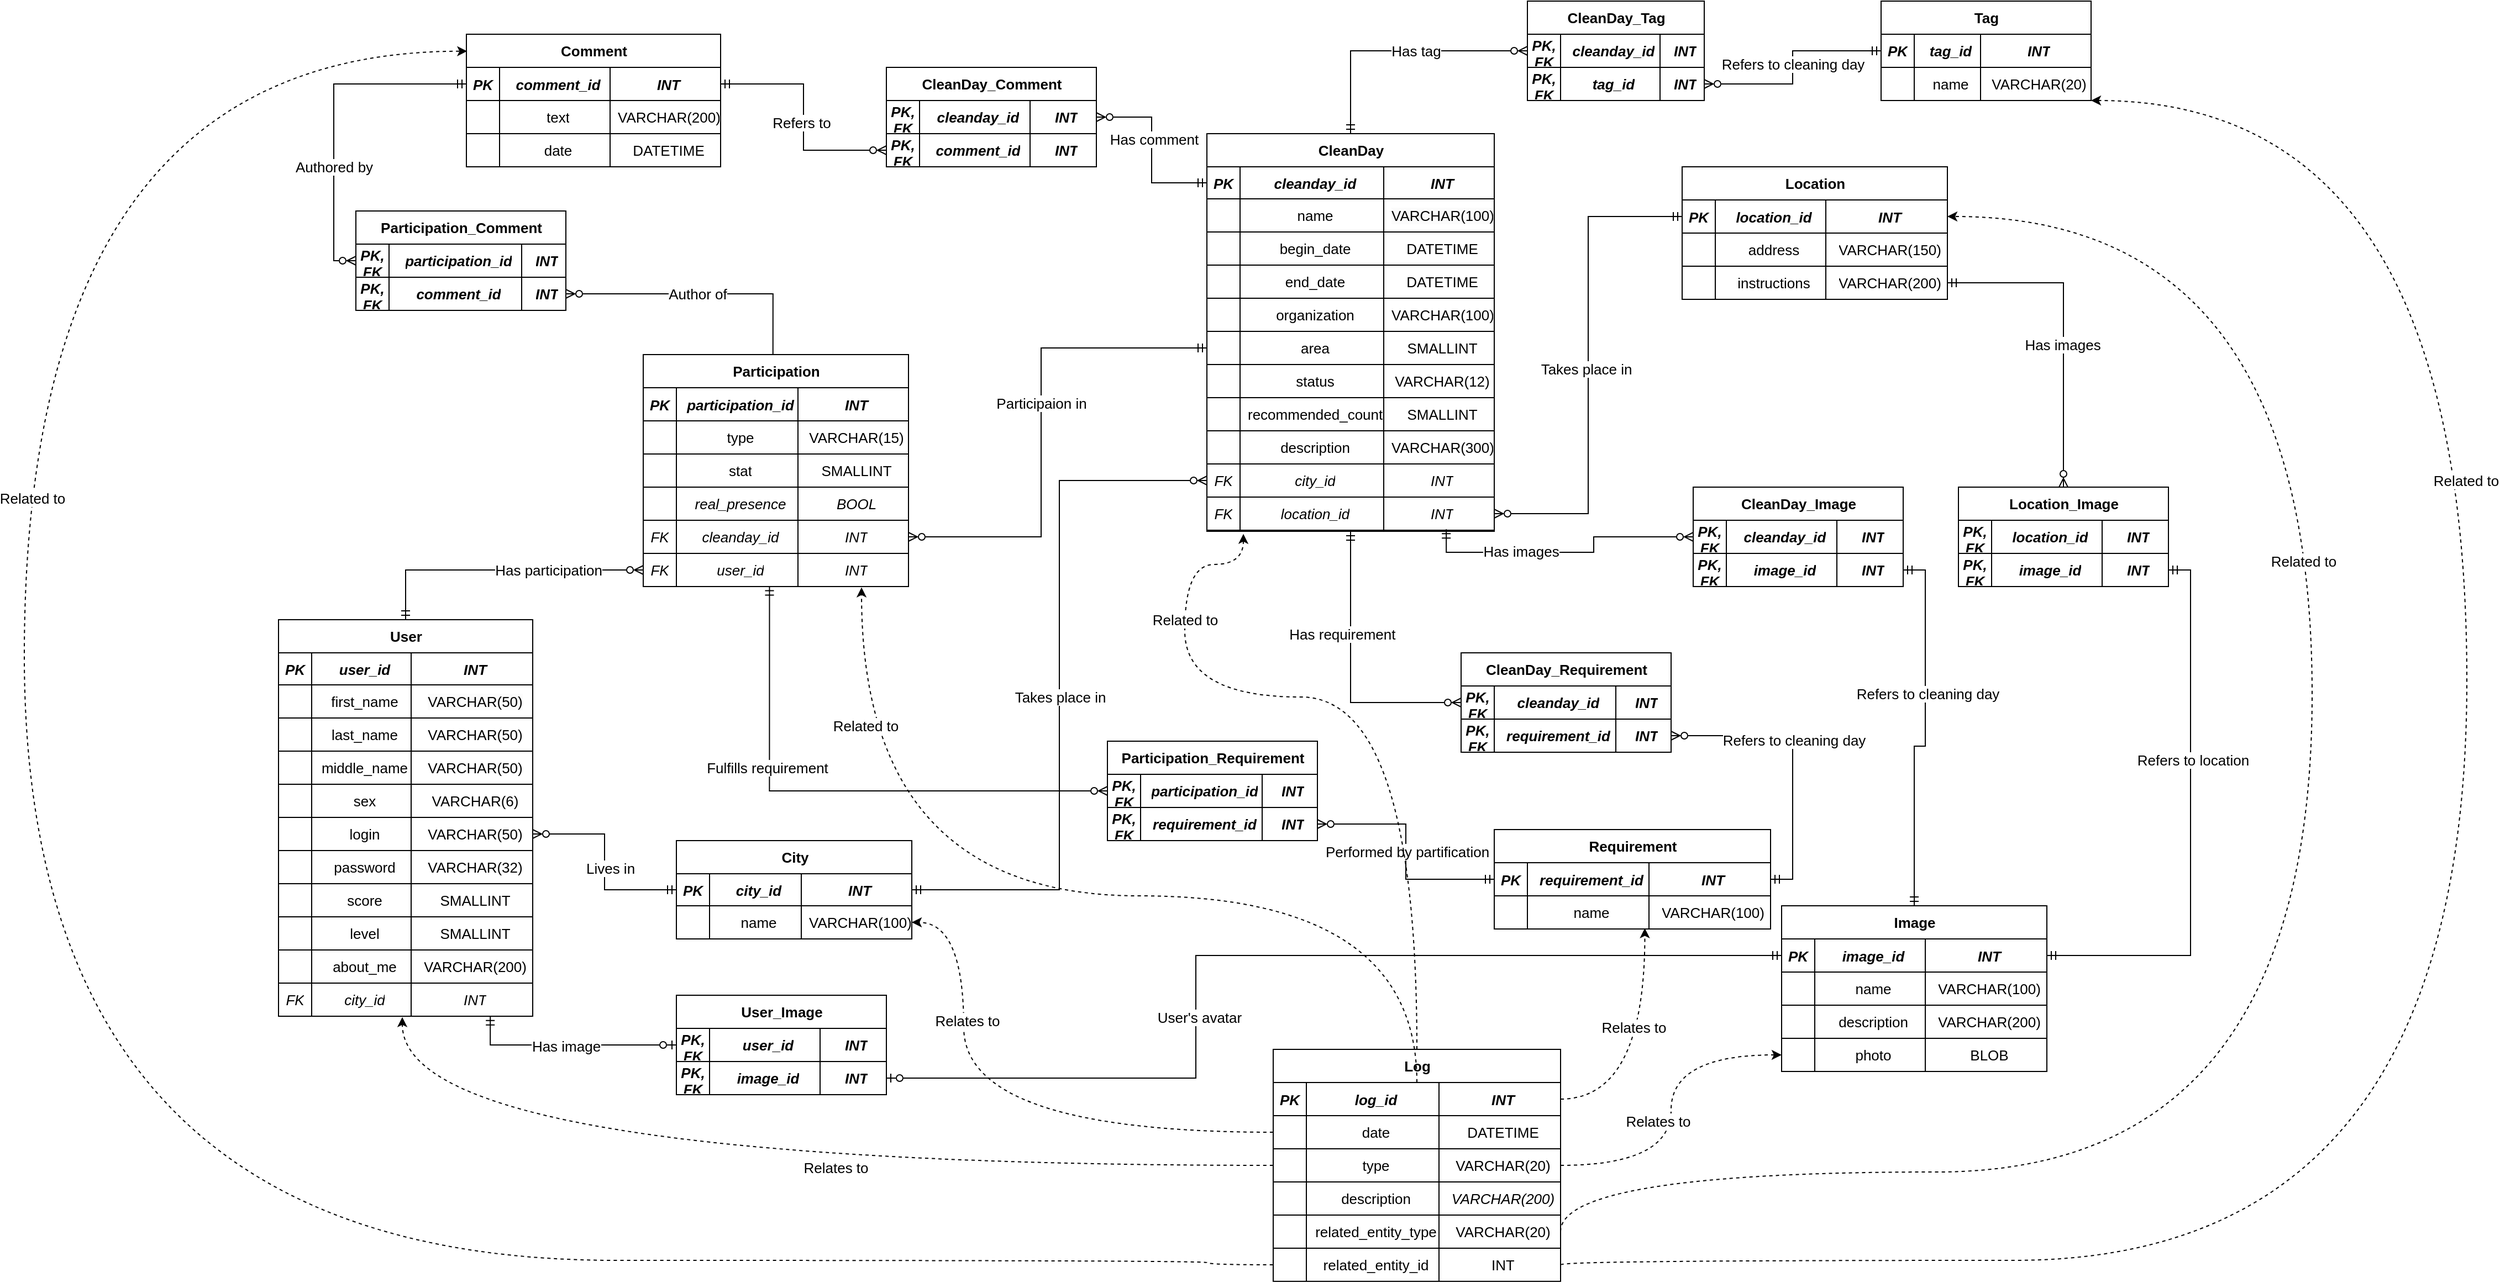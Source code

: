 <mxfile version="24.7.17">
  <diagram id="C5RBs43oDa-KdzZeNtuy" name="Page-1">
    <mxGraphModel dx="3212" dy="1793" grid="1" gridSize="10" guides="1" tooltips="1" connect="1" arrows="1" fold="1" page="1" pageScale="1" pageWidth="827" pageHeight="1169" math="0" shadow="0">
      <root>
        <mxCell id="WIyWlLk6GJQsqaUBKTNV-0" />
        <mxCell id="WIyWlLk6GJQsqaUBKTNV-1" parent="WIyWlLk6GJQsqaUBKTNV-0" />
        <mxCell id="4np4y0qemSY5XBgseXxE-232" value="" style="edgeStyle=orthogonalEdgeStyle;rounded=0;orthogonalLoop=1;jettySize=auto;html=1;fontFamily=Helvetica;fontSize=13;fontColor=default;endArrow=ERzeroToMany;endFill=0;startArrow=ERmandOne;startFill=0;entryX=0;entryY=0.5;entryDx=0;entryDy=0;exitX=0.5;exitY=0;exitDx=0;exitDy=0;" parent="WIyWlLk6GJQsqaUBKTNV-1" source="4np4y0qemSY5XBgseXxE-17" target="H5l0mInvE2DypKgFU8yY-0" edge="1">
          <mxGeometry relative="1" as="geometry" />
        </mxCell>
        <mxCell id="4np4y0qemSY5XBgseXxE-612" value="Has participation" style="edgeLabel;html=1;align=center;verticalAlign=middle;resizable=0;points=[];strokeColor=default;fontFamily=Helvetica;fontSize=13;fontColor=default;fillColor=none;" parent="4np4y0qemSY5XBgseXxE-232" vertex="1" connectable="0">
          <mxGeometry x="-0.112" y="4" relative="1" as="geometry">
            <mxPoint x="58" y="4" as="offset" />
          </mxGeometry>
        </mxCell>
        <mxCell id="4np4y0qemSY5XBgseXxE-399" value="" style="edgeStyle=orthogonalEdgeStyle;rounded=0;orthogonalLoop=1;jettySize=auto;html=1;fontFamily=Helvetica;fontSize=13;fontColor=default;endArrow=ERmandOne;endFill=0;startArrow=ERzeroToMany;startFill=0;exitX=1;exitY=0.5;exitDx=0;exitDy=0;entryX=0;entryY=0.5;entryDx=0;entryDy=0;" parent="WIyWlLk6GJQsqaUBKTNV-1" source="4np4y0qemSY5XBgseXxE-186" target="4np4y0qemSY5XBgseXxE-354" edge="1">
          <mxGeometry relative="1" as="geometry" />
        </mxCell>
        <mxCell id="4np4y0qemSY5XBgseXxE-623" value="Lives in" style="edgeLabel;html=1;align=center;verticalAlign=middle;resizable=0;points=[];strokeColor=default;fontFamily=Helvetica;fontSize=13;fontColor=default;fillColor=none;" parent="4np4y0qemSY5XBgseXxE-399" vertex="1" connectable="0">
          <mxGeometry x="-0.264" y="-1" relative="1" as="geometry">
            <mxPoint x="6" y="29" as="offset" />
          </mxGeometry>
        </mxCell>
        <mxCell id="4np4y0qemSY5XBgseXxE-560" style="edgeStyle=orthogonalEdgeStyle;rounded=0;orthogonalLoop=1;jettySize=auto;html=1;entryX=1;entryY=0.5;entryDx=0;entryDy=0;fontFamily=Helvetica;fontSize=13;fontColor=default;endArrow=ERzeroToMany;endFill=0;startArrow=ERmandOne;startFill=0;exitX=0.489;exitY=0.049;exitDx=0;exitDy=0;exitPerimeter=0;" parent="WIyWlLk6GJQsqaUBKTNV-1" source="4np4y0qemSY5XBgseXxE-204" target="4np4y0qemSY5XBgseXxE-547" edge="1">
          <mxGeometry relative="1" as="geometry" />
        </mxCell>
        <mxCell id="4np4y0qemSY5XBgseXxE-622" value="Author of" style="edgeLabel;html=1;align=center;verticalAlign=middle;resizable=0;points=[];strokeColor=default;fontFamily=Helvetica;fontSize=13;fontColor=default;fillColor=none;" parent="4np4y0qemSY5XBgseXxE-560" vertex="1" connectable="0">
          <mxGeometry x="0.098" y="5" relative="1" as="geometry">
            <mxPoint x="5" y="-5" as="offset" />
          </mxGeometry>
        </mxCell>
        <mxCell id="4np4y0qemSY5XBgseXxE-17" value="&lt;b style=&quot;font-size: 13px;&quot;&gt;&lt;font style=&quot;font-size: 13px;&quot;&gt;User&lt;/font&gt;&lt;/b&gt;" style="shape=table;startSize=30;container=1;collapsible=1;childLayout=tableLayout;fixedRows=1;rowLines=0;align=center;resizeLast=1;html=1;resizeLastRow=0;flipH=0;flipV=0;direction=east;verticalAlign=middle;fontSize=13;" parent="WIyWlLk6GJQsqaUBKTNV-1" vertex="1">
          <mxGeometry x="40" y="570" width="230" height="359" as="geometry" />
        </mxCell>
        <mxCell id="4np4y0qemSY5XBgseXxE-18" value="" style="shape=tableRow;horizontal=0;startSize=0;swimlaneHead=0;swimlaneBody=0;fillColor=none;collapsible=0;dropTarget=0;points=[[0,0.5],[1,0.5]];portConstraint=eastwest;top=0;left=0;right=0;bottom=0;align=center;fontSize=13;" parent="4np4y0qemSY5XBgseXxE-17" vertex="1">
          <mxGeometry y="30" width="230" height="29" as="geometry" />
        </mxCell>
        <mxCell id="4np4y0qemSY5XBgseXxE-19" value="PK" style="shape=partialRectangle;connectable=0;fillColor=none;top=1;left=0;bottom=1;right=0;editable=1;overflow=hidden;strokeWidth=1;fontStyle=3;fontSize=13;" parent="4np4y0qemSY5XBgseXxE-18" vertex="1">
          <mxGeometry width="30" height="29" as="geometry">
            <mxRectangle width="30" height="29" as="alternateBounds" />
          </mxGeometry>
        </mxCell>
        <mxCell id="4np4y0qemSY5XBgseXxE-20" value="user_id" style="shape=partialRectangle;connectable=0;fillColor=none;top=1;left=0;bottom=1;right=0;align=center;spacingLeft=6;overflow=hidden;strokeWidth=1;fontStyle=3;fontSize=13;" parent="4np4y0qemSY5XBgseXxE-18" vertex="1">
          <mxGeometry x="30" width="90" height="29" as="geometry">
            <mxRectangle width="90" height="29" as="alternateBounds" />
          </mxGeometry>
        </mxCell>
        <mxCell id="4np4y0qemSY5XBgseXxE-288" value="INT" style="shape=partialRectangle;connectable=0;fillColor=none;top=1;left=0;bottom=1;right=0;align=center;spacingLeft=6;overflow=hidden;strokeWidth=1;fontStyle=3;fontSize=13;" parent="4np4y0qemSY5XBgseXxE-18" vertex="1">
          <mxGeometry x="120" width="110" height="29" as="geometry">
            <mxRectangle width="110" height="29" as="alternateBounds" />
          </mxGeometry>
        </mxCell>
        <mxCell id="4np4y0qemSY5XBgseXxE-21" value="" style="shape=tableRow;horizontal=0;startSize=0;swimlaneHead=0;swimlaneBody=0;fillColor=none;collapsible=0;dropTarget=0;points=[[0,0.5],[1,0.5]];portConstraint=eastwest;top=0;left=0;right=0;bottom=1;align=center;fontSize=13;" parent="4np4y0qemSY5XBgseXxE-17" vertex="1">
          <mxGeometry y="59" width="230" height="30" as="geometry" />
        </mxCell>
        <mxCell id="4np4y0qemSY5XBgseXxE-22" value="" style="shape=partialRectangle;connectable=0;fillColor=none;top=1;left=0;bottom=1;right=0;fontStyle=0;overflow=hidden;whiteSpace=wrap;html=1;strokeWidth=1;fontSize=13;" parent="4np4y0qemSY5XBgseXxE-21" vertex="1">
          <mxGeometry width="30" height="30" as="geometry">
            <mxRectangle width="30" height="30" as="alternateBounds" />
          </mxGeometry>
        </mxCell>
        <mxCell id="4np4y0qemSY5XBgseXxE-23" value="first_name" style="shape=partialRectangle;connectable=0;fillColor=none;top=1;left=0;bottom=1;right=0;align=center;spacingLeft=6;fontStyle=0;overflow=hidden;whiteSpace=wrap;html=1;strokeWidth=1;fontSize=13;" parent="4np4y0qemSY5XBgseXxE-21" vertex="1">
          <mxGeometry x="30" width="90" height="30" as="geometry">
            <mxRectangle width="90" height="30" as="alternateBounds" />
          </mxGeometry>
        </mxCell>
        <mxCell id="4np4y0qemSY5XBgseXxE-289" value="&lt;span style=&quot;color: rgb(0, 0, 0); font-family: Helvetica; font-size: 13px; font-style: normal; font-variant-ligatures: normal; font-variant-caps: normal; font-weight: 400; letter-spacing: normal; orphans: 2; text-indent: 0px; text-transform: none; widows: 2; word-spacing: 0px; -webkit-text-stroke-width: 0px; white-space: normal; background-color: rgb(251, 251, 251); text-decoration-thickness: initial; text-decoration-style: initial; text-decoration-color: initial; float: none; display: inline !important;&quot;&gt;VARCHAR(50)&lt;/span&gt;" style="shape=partialRectangle;connectable=0;fillColor=none;top=1;left=0;bottom=1;right=0;align=center;spacingLeft=6;fontStyle=0;overflow=hidden;whiteSpace=wrap;html=1;strokeWidth=1;fontSize=13;" parent="4np4y0qemSY5XBgseXxE-21" vertex="1">
          <mxGeometry x="120" width="110" height="30" as="geometry">
            <mxRectangle width="110" height="30" as="alternateBounds" />
          </mxGeometry>
        </mxCell>
        <mxCell id="4np4y0qemSY5XBgseXxE-177" value="" style="shape=tableRow;horizontal=0;startSize=0;swimlaneHead=0;swimlaneBody=0;fillColor=none;collapsible=0;dropTarget=0;points=[[0,0.5],[1,0.5]];portConstraint=eastwest;top=0;left=0;right=0;bottom=0;fontStyle=1;fontSize=13;" parent="4np4y0qemSY5XBgseXxE-17" vertex="1">
          <mxGeometry y="89" width="230" height="30" as="geometry" />
        </mxCell>
        <mxCell id="4np4y0qemSY5XBgseXxE-178" value="" style="shape=partialRectangle;connectable=0;fillColor=none;top=0;left=0;bottom=0;right=0;editable=1;overflow=hidden;whiteSpace=wrap;html=1;fontStyle=0;fontSize=13;" parent="4np4y0qemSY5XBgseXxE-177" vertex="1">
          <mxGeometry width="30" height="30" as="geometry">
            <mxRectangle width="30" height="30" as="alternateBounds" />
          </mxGeometry>
        </mxCell>
        <mxCell id="4np4y0qemSY5XBgseXxE-179" value="last_name" style="shape=partialRectangle;connectable=0;fillColor=none;top=0;left=0;bottom=0;right=0;align=center;spacingLeft=6;overflow=hidden;whiteSpace=wrap;html=1;fontStyle=0;fontSize=13;" parent="4np4y0qemSY5XBgseXxE-177" vertex="1">
          <mxGeometry x="30" width="90" height="30" as="geometry">
            <mxRectangle width="90" height="30" as="alternateBounds" />
          </mxGeometry>
        </mxCell>
        <mxCell id="4np4y0qemSY5XBgseXxE-290" value="&lt;div style=&quot;font-size: 13px;&quot;&gt;VARCHAR(50)&lt;br style=&quot;font-size: 13px;&quot;&gt;&lt;/div&gt;" style="shape=partialRectangle;connectable=0;fillColor=none;top=0;left=0;bottom=0;right=0;align=center;spacingLeft=6;overflow=hidden;whiteSpace=wrap;html=1;fontStyle=0;fontSize=13;" parent="4np4y0qemSY5XBgseXxE-177" vertex="1">
          <mxGeometry x="120" width="110" height="30" as="geometry">
            <mxRectangle width="110" height="30" as="alternateBounds" />
          </mxGeometry>
        </mxCell>
        <mxCell id="4np4y0qemSY5XBgseXxE-180" value="" style="shape=tableRow;horizontal=0;startSize=0;swimlaneHead=0;swimlaneBody=0;fillColor=none;collapsible=0;dropTarget=0;points=[[0,0.5],[1,0.5]];portConstraint=eastwest;top=0;left=0;right=0;bottom=1;fontSize=13;" parent="4np4y0qemSY5XBgseXxE-17" vertex="1">
          <mxGeometry y="119" width="230" height="30" as="geometry" />
        </mxCell>
        <mxCell id="4np4y0qemSY5XBgseXxE-181" value="" style="shape=partialRectangle;connectable=0;fillColor=none;top=1;left=0;bottom=1;right=0;fontStyle=0;overflow=hidden;whiteSpace=wrap;html=1;strokeWidth=1;fontSize=13;" parent="4np4y0qemSY5XBgseXxE-180" vertex="1">
          <mxGeometry width="30" height="30" as="geometry">
            <mxRectangle width="30" height="30" as="alternateBounds" />
          </mxGeometry>
        </mxCell>
        <mxCell id="4np4y0qemSY5XBgseXxE-182" value="middle_name" style="shape=partialRectangle;connectable=0;fillColor=none;top=1;left=0;bottom=1;right=0;align=center;spacingLeft=6;fontStyle=0;overflow=hidden;whiteSpace=wrap;html=1;strokeWidth=1;fontSize=13;" parent="4np4y0qemSY5XBgseXxE-180" vertex="1">
          <mxGeometry x="30" width="90" height="30" as="geometry">
            <mxRectangle width="90" height="30" as="alternateBounds" />
          </mxGeometry>
        </mxCell>
        <mxCell id="4np4y0qemSY5XBgseXxE-291" value="VARCHAR(50)" style="shape=partialRectangle;connectable=0;fillColor=none;top=1;left=0;bottom=1;right=0;align=center;spacingLeft=6;fontStyle=0;overflow=hidden;whiteSpace=wrap;html=1;strokeWidth=1;fontSize=13;" parent="4np4y0qemSY5XBgseXxE-180" vertex="1">
          <mxGeometry x="120" width="110" height="30" as="geometry">
            <mxRectangle width="110" height="30" as="alternateBounds" />
          </mxGeometry>
        </mxCell>
        <mxCell id="4np4y0qemSY5XBgseXxE-183" value="" style="shape=tableRow;horizontal=0;startSize=0;swimlaneHead=0;swimlaneBody=0;fillColor=none;collapsible=0;dropTarget=0;points=[[0,0.5],[1,0.5]];portConstraint=eastwest;top=0;left=0;right=0;bottom=1;fontSize=13;" parent="4np4y0qemSY5XBgseXxE-17" vertex="1">
          <mxGeometry y="149" width="230" height="30" as="geometry" />
        </mxCell>
        <mxCell id="4np4y0qemSY5XBgseXxE-184" value="" style="shape=partialRectangle;connectable=0;fillColor=none;top=1;left=0;bottom=1;right=0;fontStyle=0;overflow=hidden;whiteSpace=wrap;html=1;strokeWidth=1;fontSize=13;" parent="4np4y0qemSY5XBgseXxE-183" vertex="1">
          <mxGeometry width="30" height="30" as="geometry">
            <mxRectangle width="30" height="30" as="alternateBounds" />
          </mxGeometry>
        </mxCell>
        <mxCell id="4np4y0qemSY5XBgseXxE-185" value="sex" style="shape=partialRectangle;connectable=0;fillColor=none;top=1;left=0;bottom=1;right=0;align=center;spacingLeft=6;fontStyle=0;overflow=hidden;whiteSpace=wrap;html=1;strokeWidth=1;fontSize=13;" parent="4np4y0qemSY5XBgseXxE-183" vertex="1">
          <mxGeometry x="30" width="90" height="30" as="geometry">
            <mxRectangle width="90" height="30" as="alternateBounds" />
          </mxGeometry>
        </mxCell>
        <mxCell id="4np4y0qemSY5XBgseXxE-292" value="VARCHAR(6)" style="shape=partialRectangle;connectable=0;fillColor=none;top=1;left=0;bottom=1;right=0;align=center;spacingLeft=6;fontStyle=0;overflow=hidden;whiteSpace=wrap;html=1;strokeWidth=1;fontSize=13;" parent="4np4y0qemSY5XBgseXxE-183" vertex="1">
          <mxGeometry x="120" width="110" height="30" as="geometry">
            <mxRectangle width="110" height="30" as="alternateBounds" />
          </mxGeometry>
        </mxCell>
        <mxCell id="4np4y0qemSY5XBgseXxE-186" value="" style="shape=tableRow;horizontal=0;startSize=0;swimlaneHead=0;swimlaneBody=0;fillColor=none;collapsible=0;dropTarget=0;points=[[0,0.5],[1,0.5]];portConstraint=eastwest;top=0;left=0;right=0;bottom=1;fontSize=13;" parent="4np4y0qemSY5XBgseXxE-17" vertex="1">
          <mxGeometry y="179" width="230" height="30" as="geometry" />
        </mxCell>
        <mxCell id="4np4y0qemSY5XBgseXxE-187" value="" style="shape=partialRectangle;connectable=0;fillColor=none;top=1;left=0;bottom=1;right=0;fontStyle=0;overflow=hidden;whiteSpace=wrap;html=1;strokeWidth=1;fontSize=13;" parent="4np4y0qemSY5XBgseXxE-186" vertex="1">
          <mxGeometry width="30" height="30" as="geometry">
            <mxRectangle width="30" height="30" as="alternateBounds" />
          </mxGeometry>
        </mxCell>
        <mxCell id="4np4y0qemSY5XBgseXxE-188" value="login" style="shape=partialRectangle;connectable=0;fillColor=none;top=1;left=0;bottom=1;right=0;align=center;spacingLeft=6;fontStyle=0;overflow=hidden;whiteSpace=wrap;html=1;strokeWidth=1;fontSize=13;" parent="4np4y0qemSY5XBgseXxE-186" vertex="1">
          <mxGeometry x="30" width="90" height="30" as="geometry">
            <mxRectangle width="90" height="30" as="alternateBounds" />
          </mxGeometry>
        </mxCell>
        <mxCell id="4np4y0qemSY5XBgseXxE-293" value="VARCHAR(50)" style="shape=partialRectangle;connectable=0;fillColor=none;top=1;left=0;bottom=1;right=0;align=center;spacingLeft=6;fontStyle=0;overflow=hidden;whiteSpace=wrap;html=1;strokeWidth=1;fontSize=13;" parent="4np4y0qemSY5XBgseXxE-186" vertex="1">
          <mxGeometry x="120" width="110" height="30" as="geometry">
            <mxRectangle width="110" height="30" as="alternateBounds" />
          </mxGeometry>
        </mxCell>
        <mxCell id="SI6b12-N1GQDOYppAXkW-12" value="" style="shape=tableRow;horizontal=0;startSize=0;swimlaneHead=0;swimlaneBody=0;fillColor=none;collapsible=0;dropTarget=0;points=[[0,0.5],[1,0.5]];portConstraint=eastwest;top=0;left=0;right=0;bottom=1;fontSize=13;" parent="4np4y0qemSY5XBgseXxE-17" vertex="1">
          <mxGeometry y="209" width="230" height="30" as="geometry" />
        </mxCell>
        <mxCell id="SI6b12-N1GQDOYppAXkW-13" value="" style="shape=partialRectangle;connectable=0;fillColor=none;top=1;left=0;bottom=1;right=0;fontStyle=0;overflow=hidden;whiteSpace=wrap;html=1;strokeWidth=1;fontSize=13;" parent="SI6b12-N1GQDOYppAXkW-12" vertex="1">
          <mxGeometry width="30" height="30" as="geometry">
            <mxRectangle width="30" height="30" as="alternateBounds" />
          </mxGeometry>
        </mxCell>
        <mxCell id="SI6b12-N1GQDOYppAXkW-14" value="password" style="shape=partialRectangle;connectable=0;fillColor=none;top=1;left=0;bottom=1;right=0;align=center;spacingLeft=6;fontStyle=0;overflow=hidden;whiteSpace=wrap;html=1;strokeWidth=1;fontSize=13;" parent="SI6b12-N1GQDOYppAXkW-12" vertex="1">
          <mxGeometry x="30" width="90" height="30" as="geometry">
            <mxRectangle width="90" height="30" as="alternateBounds" />
          </mxGeometry>
        </mxCell>
        <mxCell id="SI6b12-N1GQDOYppAXkW-15" value="VARCHAR(32&lt;span style=&quot;background-color: initial;&quot;&gt;)&lt;/span&gt;" style="shape=partialRectangle;connectable=0;fillColor=none;top=1;left=0;bottom=1;right=0;align=center;spacingLeft=6;fontStyle=0;overflow=hidden;whiteSpace=wrap;html=1;strokeWidth=1;fontSize=13;" parent="SI6b12-N1GQDOYppAXkW-12" vertex="1">
          <mxGeometry x="120" width="110" height="30" as="geometry">
            <mxRectangle width="110" height="30" as="alternateBounds" />
          </mxGeometry>
        </mxCell>
        <mxCell id="4np4y0qemSY5XBgseXxE-189" value="" style="shape=tableRow;horizontal=0;startSize=0;swimlaneHead=0;swimlaneBody=0;fillColor=none;collapsible=0;dropTarget=0;points=[[0,0.5],[1,0.5]];portConstraint=eastwest;top=0;left=0;right=0;bottom=1;fontSize=13;" parent="4np4y0qemSY5XBgseXxE-17" vertex="1">
          <mxGeometry y="239" width="230" height="30" as="geometry" />
        </mxCell>
        <mxCell id="4np4y0qemSY5XBgseXxE-190" value="" style="shape=partialRectangle;connectable=0;fillColor=none;top=1;left=0;bottom=1;right=0;fontStyle=0;overflow=hidden;whiteSpace=wrap;html=1;strokeWidth=1;fontSize=13;" parent="4np4y0qemSY5XBgseXxE-189" vertex="1">
          <mxGeometry width="30" height="30" as="geometry">
            <mxRectangle width="30" height="30" as="alternateBounds" />
          </mxGeometry>
        </mxCell>
        <mxCell id="4np4y0qemSY5XBgseXxE-191" value="score" style="shape=partialRectangle;connectable=0;fillColor=none;top=1;left=0;bottom=1;right=0;align=center;spacingLeft=6;fontStyle=0;overflow=hidden;whiteSpace=wrap;html=1;strokeWidth=1;fontSize=13;" parent="4np4y0qemSY5XBgseXxE-189" vertex="1">
          <mxGeometry x="30" width="90" height="30" as="geometry">
            <mxRectangle width="90" height="30" as="alternateBounds" />
          </mxGeometry>
        </mxCell>
        <mxCell id="4np4y0qemSY5XBgseXxE-294" value="SMALLINT" style="shape=partialRectangle;connectable=0;fillColor=none;top=1;left=0;bottom=1;right=0;align=center;spacingLeft=6;fontStyle=0;overflow=hidden;whiteSpace=wrap;html=1;strokeWidth=1;fontSize=13;" parent="4np4y0qemSY5XBgseXxE-189" vertex="1">
          <mxGeometry x="120" width="110" height="30" as="geometry">
            <mxRectangle width="110" height="30" as="alternateBounds" />
          </mxGeometry>
        </mxCell>
        <mxCell id="4np4y0qemSY5XBgseXxE-198" value="" style="shape=tableRow;horizontal=0;startSize=0;swimlaneHead=0;swimlaneBody=0;fillColor=none;collapsible=0;dropTarget=0;points=[[0,0.5],[1,0.5]];portConstraint=eastwest;top=0;left=0;right=0;bottom=1;fontSize=13;" parent="4np4y0qemSY5XBgseXxE-17" vertex="1">
          <mxGeometry y="269" width="230" height="30" as="geometry" />
        </mxCell>
        <mxCell id="4np4y0qemSY5XBgseXxE-199" value="" style="shape=partialRectangle;connectable=0;fillColor=none;top=1;left=0;bottom=1;right=0;fontStyle=0;overflow=hidden;whiteSpace=wrap;html=1;strokeWidth=1;fontSize=13;" parent="4np4y0qemSY5XBgseXxE-198" vertex="1">
          <mxGeometry width="30" height="30" as="geometry">
            <mxRectangle width="30" height="30" as="alternateBounds" />
          </mxGeometry>
        </mxCell>
        <mxCell id="4np4y0qemSY5XBgseXxE-200" value="level" style="shape=partialRectangle;connectable=0;fillColor=none;top=1;left=0;bottom=1;right=0;align=center;spacingLeft=6;fontStyle=0;overflow=hidden;whiteSpace=wrap;html=1;strokeWidth=1;fontSize=13;" parent="4np4y0qemSY5XBgseXxE-198" vertex="1">
          <mxGeometry x="30" width="90" height="30" as="geometry">
            <mxRectangle width="90" height="30" as="alternateBounds" />
          </mxGeometry>
        </mxCell>
        <mxCell id="4np4y0qemSY5XBgseXxE-295" value="SMALLINT" style="shape=partialRectangle;connectable=0;fillColor=none;top=1;left=0;bottom=1;right=0;align=center;spacingLeft=6;fontStyle=0;overflow=hidden;whiteSpace=wrap;html=1;strokeWidth=1;fontSize=13;" parent="4np4y0qemSY5XBgseXxE-198" vertex="1">
          <mxGeometry x="120" width="110" height="30" as="geometry">
            <mxRectangle width="110" height="30" as="alternateBounds" />
          </mxGeometry>
        </mxCell>
        <mxCell id="4np4y0qemSY5XBgseXxE-201" value="" style="shape=tableRow;horizontal=0;startSize=0;swimlaneHead=0;swimlaneBody=0;fillColor=none;collapsible=0;dropTarget=0;points=[[0,0.5],[1,0.5]];portConstraint=eastwest;top=0;left=0;right=0;bottom=1;fontSize=13;" parent="4np4y0qemSY5XBgseXxE-17" vertex="1">
          <mxGeometry y="299" width="230" height="30" as="geometry" />
        </mxCell>
        <mxCell id="4np4y0qemSY5XBgseXxE-202" value="" style="shape=partialRectangle;connectable=0;fillColor=none;top=1;left=0;bottom=1;right=0;fontStyle=0;overflow=hidden;whiteSpace=wrap;html=1;strokeWidth=1;fontSize=13;" parent="4np4y0qemSY5XBgseXxE-201" vertex="1">
          <mxGeometry width="30" height="30" as="geometry">
            <mxRectangle width="30" height="30" as="alternateBounds" />
          </mxGeometry>
        </mxCell>
        <mxCell id="4np4y0qemSY5XBgseXxE-203" value="about_me" style="shape=partialRectangle;connectable=0;fillColor=none;top=1;left=0;bottom=1;right=0;align=center;spacingLeft=6;fontStyle=0;overflow=hidden;whiteSpace=wrap;html=1;strokeWidth=1;fontSize=13;" parent="4np4y0qemSY5XBgseXxE-201" vertex="1">
          <mxGeometry x="30" width="90" height="30" as="geometry">
            <mxRectangle width="90" height="30" as="alternateBounds" />
          </mxGeometry>
        </mxCell>
        <mxCell id="4np4y0qemSY5XBgseXxE-296" value="VARCHAR(20&lt;span style=&quot;background-color: initial; font-size: 13px;&quot;&gt;0)&lt;/span&gt;" style="shape=partialRectangle;connectable=0;fillColor=none;top=1;left=0;bottom=1;right=0;align=center;spacingLeft=6;fontStyle=0;overflow=hidden;whiteSpace=wrap;html=1;strokeWidth=1;fontSize=13;" parent="4np4y0qemSY5XBgseXxE-201" vertex="1">
          <mxGeometry x="120" width="110" height="30" as="geometry">
            <mxRectangle width="110" height="30" as="alternateBounds" />
          </mxGeometry>
        </mxCell>
        <mxCell id="4np4y0qemSY5XBgseXxE-342" value="" style="shape=tableRow;horizontal=0;startSize=0;swimlaneHead=0;swimlaneBody=0;fillColor=none;collapsible=0;dropTarget=0;points=[[0,0.5],[1,0.5]];portConstraint=eastwest;top=0;left=0;right=0;bottom=1;fontSize=13;" parent="4np4y0qemSY5XBgseXxE-17" vertex="1">
          <mxGeometry y="329" width="230" height="30" as="geometry" />
        </mxCell>
        <mxCell id="4np4y0qemSY5XBgseXxE-343" value="FK" style="shape=partialRectangle;connectable=0;fillColor=none;top=1;left=0;bottom=1;right=0;fontStyle=2;overflow=hidden;whiteSpace=wrap;html=1;strokeWidth=1;fontSize=13;" parent="4np4y0qemSY5XBgseXxE-342" vertex="1">
          <mxGeometry width="30" height="30" as="geometry">
            <mxRectangle width="30" height="30" as="alternateBounds" />
          </mxGeometry>
        </mxCell>
        <mxCell id="4np4y0qemSY5XBgseXxE-344" value="city_id" style="shape=partialRectangle;connectable=0;fillColor=none;top=1;left=0;bottom=1;right=0;align=center;spacingLeft=6;fontStyle=2;overflow=hidden;whiteSpace=wrap;html=1;strokeWidth=1;fontSize=13;" parent="4np4y0qemSY5XBgseXxE-342" vertex="1">
          <mxGeometry x="30" width="90" height="30" as="geometry">
            <mxRectangle width="90" height="30" as="alternateBounds" />
          </mxGeometry>
        </mxCell>
        <mxCell id="4np4y0qemSY5XBgseXxE-345" value="INT" style="shape=partialRectangle;connectable=0;fillColor=none;top=1;left=0;bottom=1;right=0;align=center;spacingLeft=6;fontStyle=2;overflow=hidden;whiteSpace=wrap;html=1;strokeWidth=1;fontSize=13;" parent="4np4y0qemSY5XBgseXxE-342" vertex="1">
          <mxGeometry x="120" width="110" height="30" as="geometry">
            <mxRectangle width="110" height="30" as="alternateBounds" />
          </mxGeometry>
        </mxCell>
        <mxCell id="4np4y0qemSY5XBgseXxE-246" value="" style="edgeStyle=orthogonalEdgeStyle;rounded=0;orthogonalLoop=1;jettySize=auto;html=1;fontFamily=Helvetica;fontSize=13;fontColor=default;endArrow=ERzeroToMany;endFill=0;startArrow=ERmandOne;startFill=0;entryX=0;entryY=0.5;entryDx=0;entryDy=0;exitX=0.476;exitY=0.993;exitDx=0;exitDy=0;exitPerimeter=0;" parent="WIyWlLk6GJQsqaUBKTNV-1" source="H5l0mInvE2DypKgFU8yY-0" target="4np4y0qemSY5XBgseXxE-243" edge="1">
          <mxGeometry relative="1" as="geometry">
            <mxPoint x="-18.5" y="340" as="sourcePoint" />
            <mxPoint x="311.5" y="465.0" as="targetPoint" />
          </mxGeometry>
        </mxCell>
        <mxCell id="4np4y0qemSY5XBgseXxE-637" value="Fulfills requirement" style="edgeLabel;html=1;align=center;verticalAlign=middle;resizable=0;points=[];strokeColor=default;fontFamily=Helvetica;fontSize=13;fontColor=default;fillColor=none;" parent="4np4y0qemSY5XBgseXxE-246" vertex="1" connectable="0">
          <mxGeometry x="-0.333" y="-2" relative="1" as="geometry">
            <mxPoint as="offset" />
          </mxGeometry>
        </mxCell>
        <mxCell id="4np4y0qemSY5XBgseXxE-204" value="&lt;b style=&quot;font-size: 13px;&quot;&gt;&lt;font style=&quot;font-size: 13px;&quot;&gt;Participation&lt;/font&gt;&lt;/b&gt;" style="shape=table;startSize=30;container=1;collapsible=1;childLayout=tableLayout;fixedRows=1;rowLines=0;fontStyle=0;align=center;resizeLast=1;html=1;fontSize=13;" parent="WIyWlLk6GJQsqaUBKTNV-1" vertex="1">
          <mxGeometry x="370" y="330" width="240" height="210" as="geometry" />
        </mxCell>
        <mxCell id="4np4y0qemSY5XBgseXxE-205" value="" style="shape=tableRow;horizontal=0;startSize=0;swimlaneHead=0;swimlaneBody=0;fillColor=none;collapsible=0;dropTarget=0;points=[[0,0.5],[1,0.5]];portConstraint=eastwest;top=0;left=0;right=0;bottom=0;fontSize=13;" parent="4np4y0qemSY5XBgseXxE-204" vertex="1">
          <mxGeometry y="30" width="240" height="30" as="geometry" />
        </mxCell>
        <mxCell id="4np4y0qemSY5XBgseXxE-206" value="PK" style="shape=partialRectangle;connectable=0;fillColor=none;top=1;left=0;bottom=1;right=0;editable=1;overflow=hidden;strokeWidth=1;fontStyle=3;fontSize=13;" parent="4np4y0qemSY5XBgseXxE-205" vertex="1">
          <mxGeometry width="30" height="30" as="geometry">
            <mxRectangle width="30" height="30" as="alternateBounds" />
          </mxGeometry>
        </mxCell>
        <mxCell id="4np4y0qemSY5XBgseXxE-207" value="participation_id" style="shape=partialRectangle;connectable=0;fillColor=none;top=1;left=0;bottom=1;right=0;align=center;spacingLeft=6;overflow=hidden;strokeWidth=1;fontStyle=3;fontSize=13;" parent="4np4y0qemSY5XBgseXxE-205" vertex="1">
          <mxGeometry x="30" width="110" height="30" as="geometry">
            <mxRectangle width="110" height="30" as="alternateBounds" />
          </mxGeometry>
        </mxCell>
        <mxCell id="4np4y0qemSY5XBgseXxE-297" value="INT" style="shape=partialRectangle;connectable=0;fillColor=none;top=1;left=0;bottom=1;right=0;align=center;spacingLeft=6;overflow=hidden;strokeWidth=1;fontStyle=3;fontSize=13;" parent="4np4y0qemSY5XBgseXxE-205" vertex="1">
          <mxGeometry x="140" width="100" height="30" as="geometry">
            <mxRectangle width="100" height="30" as="alternateBounds" />
          </mxGeometry>
        </mxCell>
        <mxCell id="4np4y0qemSY5XBgseXxE-208" value="" style="shape=tableRow;horizontal=0;startSize=0;swimlaneHead=0;swimlaneBody=0;fillColor=none;collapsible=0;dropTarget=0;points=[[0,0.5],[1,0.5]];portConstraint=eastwest;top=0;left=0;right=0;bottom=1;fontSize=13;" parent="4np4y0qemSY5XBgseXxE-204" vertex="1">
          <mxGeometry y="60" width="240" height="30" as="geometry" />
        </mxCell>
        <mxCell id="4np4y0qemSY5XBgseXxE-209" value="" style="shape=partialRectangle;connectable=0;fillColor=none;top=1;left=0;bottom=1;right=0;fontStyle=0;overflow=hidden;whiteSpace=wrap;html=1;strokeWidth=1;fontSize=13;" parent="4np4y0qemSY5XBgseXxE-208" vertex="1">
          <mxGeometry width="30" height="30" as="geometry">
            <mxRectangle width="30" height="30" as="alternateBounds" />
          </mxGeometry>
        </mxCell>
        <mxCell id="4np4y0qemSY5XBgseXxE-210" value="type" style="shape=partialRectangle;connectable=0;fillColor=none;top=1;left=0;bottom=1;right=0;align=center;spacingLeft=6;fontStyle=0;overflow=hidden;whiteSpace=wrap;html=1;strokeWidth=1;fontSize=13;" parent="4np4y0qemSY5XBgseXxE-208" vertex="1">
          <mxGeometry x="30" width="110" height="30" as="geometry">
            <mxRectangle width="110" height="30" as="alternateBounds" />
          </mxGeometry>
        </mxCell>
        <mxCell id="4np4y0qemSY5XBgseXxE-298" value="VARCHAR(15)" style="shape=partialRectangle;connectable=0;fillColor=none;top=1;left=0;bottom=1;right=0;align=center;spacingLeft=6;fontStyle=0;overflow=hidden;whiteSpace=wrap;html=1;strokeWidth=1;fontSize=13;" parent="4np4y0qemSY5XBgseXxE-208" vertex="1">
          <mxGeometry x="140" width="100" height="30" as="geometry">
            <mxRectangle width="100" height="30" as="alternateBounds" />
          </mxGeometry>
        </mxCell>
        <mxCell id="4np4y0qemSY5XBgseXxE-211" value="" style="shape=tableRow;horizontal=0;startSize=0;swimlaneHead=0;swimlaneBody=0;fillColor=none;collapsible=0;dropTarget=0;points=[[0,0.5],[1,0.5]];portConstraint=eastwest;top=0;left=0;right=0;bottom=0;fontStyle=1;fontSize=13;" parent="4np4y0qemSY5XBgseXxE-204" vertex="1">
          <mxGeometry y="90" width="240" height="30" as="geometry" />
        </mxCell>
        <mxCell id="4np4y0qemSY5XBgseXxE-212" value="" style="shape=partialRectangle;connectable=0;fillColor=none;top=0;left=0;bottom=0;right=0;editable=1;overflow=hidden;whiteSpace=wrap;html=1;fontStyle=0;fontSize=13;" parent="4np4y0qemSY5XBgseXxE-211" vertex="1">
          <mxGeometry width="30" height="30" as="geometry">
            <mxRectangle width="30" height="30" as="alternateBounds" />
          </mxGeometry>
        </mxCell>
        <mxCell id="4np4y0qemSY5XBgseXxE-213" value="stat" style="shape=partialRectangle;connectable=0;fillColor=none;top=0;left=0;bottom=0;right=0;align=center;spacingLeft=6;overflow=hidden;whiteSpace=wrap;html=1;fontStyle=0;fontSize=13;" parent="4np4y0qemSY5XBgseXxE-211" vertex="1">
          <mxGeometry x="30" width="110" height="30" as="geometry">
            <mxRectangle width="110" height="30" as="alternateBounds" />
          </mxGeometry>
        </mxCell>
        <mxCell id="4np4y0qemSY5XBgseXxE-299" value="SMALLINT" style="shape=partialRectangle;connectable=0;fillColor=none;top=0;left=0;bottom=0;right=0;align=center;spacingLeft=6;overflow=hidden;whiteSpace=wrap;html=1;fontStyle=0;fontSize=13;" parent="4np4y0qemSY5XBgseXxE-211" vertex="1">
          <mxGeometry x="140" width="100" height="30" as="geometry">
            <mxRectangle width="100" height="30" as="alternateBounds" />
          </mxGeometry>
        </mxCell>
        <mxCell id="4np4y0qemSY5XBgseXxE-214" value="" style="shape=tableRow;horizontal=0;startSize=0;swimlaneHead=0;swimlaneBody=0;fillColor=none;collapsible=0;dropTarget=0;points=[[0,0.5],[1,0.5]];portConstraint=eastwest;top=0;left=0;right=0;bottom=1;fontSize=13;" parent="4np4y0qemSY5XBgseXxE-204" vertex="1">
          <mxGeometry y="120" width="240" height="30" as="geometry" />
        </mxCell>
        <mxCell id="4np4y0qemSY5XBgseXxE-215" value="" style="shape=partialRectangle;connectable=0;fillColor=none;top=1;left=0;bottom=1;right=0;fontStyle=2;overflow=hidden;whiteSpace=wrap;html=1;strokeWidth=1;fontSize=13;" parent="4np4y0qemSY5XBgseXxE-214" vertex="1">
          <mxGeometry width="30" height="30" as="geometry">
            <mxRectangle width="30" height="30" as="alternateBounds" />
          </mxGeometry>
        </mxCell>
        <mxCell id="4np4y0qemSY5XBgseXxE-216" value="real_presence" style="shape=partialRectangle;connectable=0;fillColor=none;top=1;left=0;bottom=1;right=0;align=center;spacingLeft=6;fontStyle=2;overflow=hidden;whiteSpace=wrap;html=1;strokeWidth=1;fontSize=13;" parent="4np4y0qemSY5XBgseXxE-214" vertex="1">
          <mxGeometry x="30" width="110" height="30" as="geometry">
            <mxRectangle width="110" height="30" as="alternateBounds" />
          </mxGeometry>
        </mxCell>
        <mxCell id="4np4y0qemSY5XBgseXxE-300" value="BOOL" style="shape=partialRectangle;connectable=0;fillColor=none;top=1;left=0;bottom=1;right=0;align=center;spacingLeft=6;fontStyle=2;overflow=hidden;whiteSpace=wrap;html=1;strokeWidth=1;fontSize=13;" parent="4np4y0qemSY5XBgseXxE-214" vertex="1">
          <mxGeometry x="140" width="100" height="30" as="geometry">
            <mxRectangle width="100" height="30" as="alternateBounds" />
          </mxGeometry>
        </mxCell>
        <mxCell id="4np4y0qemSY5XBgseXxE-631" value="" style="shape=tableRow;horizontal=0;startSize=0;swimlaneHead=0;swimlaneBody=0;fillColor=none;collapsible=0;dropTarget=0;points=[[0,0.5],[1,0.5]];portConstraint=eastwest;top=0;left=0;right=0;bottom=1;fontSize=13;" parent="4np4y0qemSY5XBgseXxE-204" vertex="1">
          <mxGeometry y="150" width="240" height="30" as="geometry" />
        </mxCell>
        <mxCell id="4np4y0qemSY5XBgseXxE-632" value="FK" style="shape=partialRectangle;connectable=0;fillColor=none;top=1;left=0;bottom=1;right=0;fontStyle=2;overflow=hidden;whiteSpace=wrap;html=1;strokeWidth=1;fontSize=13;" parent="4np4y0qemSY5XBgseXxE-631" vertex="1">
          <mxGeometry width="30" height="30" as="geometry">
            <mxRectangle width="30" height="30" as="alternateBounds" />
          </mxGeometry>
        </mxCell>
        <mxCell id="4np4y0qemSY5XBgseXxE-633" value="cleanday_id" style="shape=partialRectangle;connectable=0;fillColor=none;top=1;left=0;bottom=1;right=0;align=center;spacingLeft=6;fontStyle=2;overflow=hidden;whiteSpace=wrap;html=1;strokeWidth=1;fontSize=13;" parent="4np4y0qemSY5XBgseXxE-631" vertex="1">
          <mxGeometry x="30" width="110" height="30" as="geometry">
            <mxRectangle width="110" height="30" as="alternateBounds" />
          </mxGeometry>
        </mxCell>
        <mxCell id="4np4y0qemSY5XBgseXxE-634" value="INT" style="shape=partialRectangle;connectable=0;fillColor=none;top=1;left=0;bottom=1;right=0;align=center;spacingLeft=6;fontStyle=2;overflow=hidden;whiteSpace=wrap;html=1;strokeWidth=1;fontSize=13;" parent="4np4y0qemSY5XBgseXxE-631" vertex="1">
          <mxGeometry x="140" width="100" height="30" as="geometry">
            <mxRectangle width="100" height="30" as="alternateBounds" />
          </mxGeometry>
        </mxCell>
        <mxCell id="H5l0mInvE2DypKgFU8yY-0" value="" style="shape=tableRow;horizontal=0;startSize=0;swimlaneHead=0;swimlaneBody=0;fillColor=none;collapsible=0;dropTarget=0;points=[[0,0.5],[1,0.5]];portConstraint=eastwest;top=0;left=0;right=0;bottom=1;fontSize=13;" vertex="1" parent="4np4y0qemSY5XBgseXxE-204">
          <mxGeometry y="180" width="240" height="30" as="geometry" />
        </mxCell>
        <mxCell id="H5l0mInvE2DypKgFU8yY-1" value="FK" style="shape=partialRectangle;connectable=0;fillColor=none;top=1;left=0;bottom=1;right=0;fontStyle=2;overflow=hidden;whiteSpace=wrap;html=1;strokeWidth=1;fontSize=13;" vertex="1" parent="H5l0mInvE2DypKgFU8yY-0">
          <mxGeometry width="30" height="30" as="geometry">
            <mxRectangle width="30" height="30" as="alternateBounds" />
          </mxGeometry>
        </mxCell>
        <mxCell id="H5l0mInvE2DypKgFU8yY-2" value="user_id" style="shape=partialRectangle;connectable=0;fillColor=none;top=1;left=0;bottom=1;right=0;align=center;spacingLeft=6;fontStyle=2;overflow=hidden;whiteSpace=wrap;html=1;strokeWidth=1;fontSize=13;" vertex="1" parent="H5l0mInvE2DypKgFU8yY-0">
          <mxGeometry x="30" width="110" height="30" as="geometry">
            <mxRectangle width="110" height="30" as="alternateBounds" />
          </mxGeometry>
        </mxCell>
        <mxCell id="H5l0mInvE2DypKgFU8yY-3" value="INT" style="shape=partialRectangle;connectable=0;fillColor=none;top=1;left=0;bottom=1;right=0;align=center;spacingLeft=6;fontStyle=2;overflow=hidden;whiteSpace=wrap;html=1;strokeWidth=1;fontSize=13;" vertex="1" parent="H5l0mInvE2DypKgFU8yY-0">
          <mxGeometry x="140" width="100" height="30" as="geometry">
            <mxRectangle width="100" height="30" as="alternateBounds" />
          </mxGeometry>
        </mxCell>
        <mxCell id="4np4y0qemSY5XBgseXxE-233" value="&lt;span style=&quot;font-size: 13px;&quot;&gt;&lt;font style=&quot;font-size: 13px;&quot;&gt;Participation_Requirement&lt;/font&gt;&lt;/span&gt;" style="shape=table;startSize=30;container=1;collapsible=1;childLayout=tableLayout;fixedRows=1;rowLines=0;fontStyle=1;align=center;resizeLast=1;html=1;fontSize=13;" parent="WIyWlLk6GJQsqaUBKTNV-1" vertex="1">
          <mxGeometry x="790" y="680" width="190" height="90" as="geometry" />
        </mxCell>
        <mxCell id="4np4y0qemSY5XBgseXxE-243" value="" style="shape=tableRow;horizontal=0;startSize=0;swimlaneHead=0;swimlaneBody=0;fillColor=none;collapsible=0;dropTarget=0;points=[[0,0.5],[1,0.5]];portConstraint=eastwest;top=0;left=0;right=0;bottom=1;fontSize=13;" parent="4np4y0qemSY5XBgseXxE-233" vertex="1">
          <mxGeometry y="30" width="190" height="30" as="geometry" />
        </mxCell>
        <mxCell id="4np4y0qemSY5XBgseXxE-244" value="PK, FK" style="shape=partialRectangle;connectable=0;fillColor=none;top=1;left=0;bottom=1;right=0;fontStyle=3;overflow=hidden;whiteSpace=wrap;html=1;strokeWidth=1;fontSize=13;" parent="4np4y0qemSY5XBgseXxE-243" vertex="1">
          <mxGeometry width="30" height="30" as="geometry">
            <mxRectangle width="30" height="30" as="alternateBounds" />
          </mxGeometry>
        </mxCell>
        <mxCell id="4np4y0qemSY5XBgseXxE-245" value="participation_id" style="shape=partialRectangle;connectable=0;fillColor=none;top=1;left=0;bottom=1;right=0;align=center;spacingLeft=6;fontStyle=3;overflow=hidden;whiteSpace=wrap;html=1;strokeWidth=1;fontSize=13;" parent="4np4y0qemSY5XBgseXxE-243" vertex="1">
          <mxGeometry x="30" width="110" height="30" as="geometry">
            <mxRectangle width="110" height="30" as="alternateBounds" />
          </mxGeometry>
        </mxCell>
        <mxCell id="4np4y0qemSY5XBgseXxE-301" value="INT" style="shape=partialRectangle;connectable=0;fillColor=none;top=1;left=0;bottom=1;right=0;align=center;spacingLeft=6;fontStyle=3;overflow=hidden;whiteSpace=wrap;html=1;strokeWidth=1;fontSize=13;" parent="4np4y0qemSY5XBgseXxE-243" vertex="1">
          <mxGeometry x="140" width="50" height="30" as="geometry">
            <mxRectangle width="50" height="30" as="alternateBounds" />
          </mxGeometry>
        </mxCell>
        <mxCell id="4np4y0qemSY5XBgseXxE-251" value="" style="shape=tableRow;horizontal=0;startSize=0;swimlaneHead=0;swimlaneBody=0;fillColor=none;collapsible=0;dropTarget=0;points=[[0,0.5],[1,0.5]];portConstraint=eastwest;top=0;left=0;right=0;bottom=1;fontSize=13;" parent="4np4y0qemSY5XBgseXxE-233" vertex="1">
          <mxGeometry y="60" width="190" height="30" as="geometry" />
        </mxCell>
        <mxCell id="4np4y0qemSY5XBgseXxE-252" value="PK, FK" style="shape=partialRectangle;connectable=0;fillColor=none;top=1;left=0;bottom=1;right=0;fontStyle=3;overflow=hidden;whiteSpace=wrap;html=1;strokeWidth=1;fontSize=13;" parent="4np4y0qemSY5XBgseXxE-251" vertex="1">
          <mxGeometry width="30" height="30" as="geometry">
            <mxRectangle width="30" height="30" as="alternateBounds" />
          </mxGeometry>
        </mxCell>
        <mxCell id="4np4y0qemSY5XBgseXxE-253" value="requirement_id" style="shape=partialRectangle;connectable=0;fillColor=none;top=1;left=0;bottom=1;right=0;align=center;spacingLeft=6;fontStyle=3;overflow=hidden;whiteSpace=wrap;html=1;strokeWidth=1;fontSize=13;" parent="4np4y0qemSY5XBgseXxE-251" vertex="1">
          <mxGeometry x="30" width="110" height="30" as="geometry">
            <mxRectangle width="110" height="30" as="alternateBounds" />
          </mxGeometry>
        </mxCell>
        <mxCell id="4np4y0qemSY5XBgseXxE-302" value="INT" style="shape=partialRectangle;connectable=0;fillColor=none;top=1;left=0;bottom=1;right=0;align=center;spacingLeft=6;fontStyle=3;overflow=hidden;whiteSpace=wrap;html=1;strokeWidth=1;fontSize=13;" parent="4np4y0qemSY5XBgseXxE-251" vertex="1">
          <mxGeometry x="140" width="50" height="30" as="geometry">
            <mxRectangle width="50" height="30" as="alternateBounds" />
          </mxGeometry>
        </mxCell>
        <mxCell id="4np4y0qemSY5XBgseXxE-265" value="&lt;b style=&quot;font-size: 13px;&quot;&gt;&lt;font style=&quot;font-size: 13px;&quot;&gt;Requirement&lt;/font&gt;&lt;/b&gt;" style="shape=table;startSize=30;container=1;collapsible=1;childLayout=tableLayout;fixedRows=1;rowLines=0;fontStyle=0;align=center;resizeLast=1;html=1;fontSize=13;" parent="WIyWlLk6GJQsqaUBKTNV-1" vertex="1">
          <mxGeometry x="1140" y="760" width="250" height="90" as="geometry" />
        </mxCell>
        <mxCell id="4np4y0qemSY5XBgseXxE-266" value="" style="shape=tableRow;horizontal=0;startSize=0;swimlaneHead=0;swimlaneBody=0;fillColor=none;collapsible=0;dropTarget=0;points=[[0,0.5],[1,0.5]];portConstraint=eastwest;top=0;left=0;right=0;bottom=0;fontSize=13;" parent="4np4y0qemSY5XBgseXxE-265" vertex="1">
          <mxGeometry y="30" width="250" height="30" as="geometry" />
        </mxCell>
        <mxCell id="4np4y0qemSY5XBgseXxE-267" value="PK" style="shape=partialRectangle;connectable=0;fillColor=none;top=1;left=0;bottom=1;right=0;editable=1;overflow=hidden;strokeWidth=1;fontStyle=3;fontSize=13;" parent="4np4y0qemSY5XBgseXxE-266" vertex="1">
          <mxGeometry width="30" height="30" as="geometry">
            <mxRectangle width="30" height="30" as="alternateBounds" />
          </mxGeometry>
        </mxCell>
        <mxCell id="4np4y0qemSY5XBgseXxE-268" value="requirement_id" style="shape=partialRectangle;connectable=0;fillColor=none;top=1;left=0;bottom=1;right=0;align=center;spacingLeft=6;overflow=hidden;strokeWidth=1;fontStyle=3;fontSize=13;" parent="4np4y0qemSY5XBgseXxE-266" vertex="1">
          <mxGeometry x="30" width="110" height="30" as="geometry">
            <mxRectangle width="110" height="30" as="alternateBounds" />
          </mxGeometry>
        </mxCell>
        <mxCell id="4np4y0qemSY5XBgseXxE-303" value="INT" style="shape=partialRectangle;connectable=0;fillColor=none;top=1;left=0;bottom=1;right=0;align=center;spacingLeft=6;overflow=hidden;strokeWidth=1;fontStyle=3;fontSize=13;" parent="4np4y0qemSY5XBgseXxE-266" vertex="1">
          <mxGeometry x="140" width="110" height="30" as="geometry">
            <mxRectangle width="110" height="30" as="alternateBounds" />
          </mxGeometry>
        </mxCell>
        <mxCell id="4np4y0qemSY5XBgseXxE-269" value="" style="shape=tableRow;horizontal=0;startSize=0;swimlaneHead=0;swimlaneBody=0;fillColor=none;collapsible=0;dropTarget=0;points=[[0,0.5],[1,0.5]];portConstraint=eastwest;top=0;left=0;right=0;bottom=1;fontSize=13;" parent="4np4y0qemSY5XBgseXxE-265" vertex="1">
          <mxGeometry y="60" width="250" height="30" as="geometry" />
        </mxCell>
        <mxCell id="4np4y0qemSY5XBgseXxE-270" value="" style="shape=partialRectangle;connectable=0;fillColor=none;top=1;left=0;bottom=1;right=0;fontStyle=0;overflow=hidden;whiteSpace=wrap;html=1;strokeWidth=1;fontSize=13;" parent="4np4y0qemSY5XBgseXxE-269" vertex="1">
          <mxGeometry width="30" height="30" as="geometry">
            <mxRectangle width="30" height="30" as="alternateBounds" />
          </mxGeometry>
        </mxCell>
        <mxCell id="4np4y0qemSY5XBgseXxE-271" value="name" style="shape=partialRectangle;connectable=0;fillColor=none;top=1;left=0;bottom=1;right=0;align=center;spacingLeft=6;fontStyle=0;overflow=hidden;whiteSpace=wrap;html=1;strokeWidth=1;fontSize=13;" parent="4np4y0qemSY5XBgseXxE-269" vertex="1">
          <mxGeometry x="30" width="110" height="30" as="geometry">
            <mxRectangle width="110" height="30" as="alternateBounds" />
          </mxGeometry>
        </mxCell>
        <mxCell id="4np4y0qemSY5XBgseXxE-304" value="VARCHAR(100)" style="shape=partialRectangle;connectable=0;fillColor=none;top=1;left=0;bottom=1;right=0;align=center;spacingLeft=6;fontStyle=0;overflow=hidden;whiteSpace=wrap;html=1;strokeWidth=1;fontSize=13;" parent="4np4y0qemSY5XBgseXxE-269" vertex="1">
          <mxGeometry x="140" width="110" height="30" as="geometry">
            <mxRectangle width="110" height="30" as="alternateBounds" />
          </mxGeometry>
        </mxCell>
        <mxCell id="4np4y0qemSY5XBgseXxE-278" style="edgeStyle=orthogonalEdgeStyle;rounded=0;orthogonalLoop=1;jettySize=auto;html=1;exitX=0;exitY=0.5;exitDx=0;exitDy=0;entryX=1;entryY=0.5;entryDx=0;entryDy=0;fontFamily=Helvetica;fontSize=13;fontColor=default;endArrow=ERzeroToMany;endFill=0;startArrow=ERmandOne;startFill=0;" parent="WIyWlLk6GJQsqaUBKTNV-1" source="4np4y0qemSY5XBgseXxE-266" target="4np4y0qemSY5XBgseXxE-251" edge="1">
          <mxGeometry relative="1" as="geometry" />
        </mxCell>
        <mxCell id="4np4y0qemSY5XBgseXxE-638" value="Performed by partification" style="edgeLabel;html=1;align=center;verticalAlign=middle;resizable=0;points=[];strokeColor=default;fontFamily=Helvetica;fontSize=13;fontColor=default;fillColor=none;" parent="4np4y0qemSY5XBgseXxE-278" vertex="1" connectable="0">
          <mxGeometry x="0.006" y="-1" relative="1" as="geometry">
            <mxPoint as="offset" />
          </mxGeometry>
        </mxCell>
        <mxCell id="4np4y0qemSY5XBgseXxE-522" style="edgeStyle=orthogonalEdgeStyle;rounded=0;orthogonalLoop=1;jettySize=auto;html=1;entryX=0;entryY=0.5;entryDx=0;entryDy=0;fontFamily=Helvetica;fontSize=13;fontColor=default;endArrow=ERzeroToMany;endFill=0;startArrow=ERmandOne;startFill=0;" parent="WIyWlLk6GJQsqaUBKTNV-1" source="4np4y0qemSY5XBgseXxE-305" target="4np4y0qemSY5XBgseXxE-513" edge="1">
          <mxGeometry relative="1" as="geometry" />
        </mxCell>
        <mxCell id="4np4y0qemSY5XBgseXxE-625" value="Has requirement&amp;nbsp;" style="edgeLabel;html=1;align=center;verticalAlign=middle;resizable=0;points=[];strokeColor=default;fontFamily=Helvetica;fontSize=13;fontColor=default;fillColor=none;" parent="4np4y0qemSY5XBgseXxE-522" vertex="1" connectable="0">
          <mxGeometry x="-0.269" y="-6" relative="1" as="geometry">
            <mxPoint as="offset" />
          </mxGeometry>
        </mxCell>
        <mxCell id="4np4y0qemSY5XBgseXxE-305" value="&lt;b style=&quot;font-size: 13px;&quot;&gt;&lt;font style=&quot;font-size: 13px;&quot;&gt;CleanDay&lt;/font&gt;&lt;/b&gt;" style="shape=table;startSize=30;container=1;collapsible=1;childLayout=tableLayout;fixedRows=1;rowLines=0;align=center;resizeLast=1;html=1;resizeLastRow=0;flipH=0;flipV=0;direction=east;verticalAlign=middle;fontSize=13;" parent="WIyWlLk6GJQsqaUBKTNV-1" vertex="1">
          <mxGeometry x="880" y="130" width="260" height="360" as="geometry" />
        </mxCell>
        <mxCell id="4np4y0qemSY5XBgseXxE-306" value="" style="shape=tableRow;horizontal=0;startSize=0;swimlaneHead=0;swimlaneBody=0;fillColor=none;collapsible=0;dropTarget=0;points=[[0,0.5],[1,0.5]];portConstraint=eastwest;top=0;left=0;right=0;bottom=0;align=center;fontSize=13;" parent="4np4y0qemSY5XBgseXxE-305" vertex="1">
          <mxGeometry y="30" width="260" height="29" as="geometry" />
        </mxCell>
        <mxCell id="4np4y0qemSY5XBgseXxE-307" value="PK" style="shape=partialRectangle;connectable=0;fillColor=none;top=1;left=0;bottom=1;right=0;editable=1;overflow=hidden;strokeWidth=1;fontStyle=3;fontSize=13;" parent="4np4y0qemSY5XBgseXxE-306" vertex="1">
          <mxGeometry width="30" height="29" as="geometry">
            <mxRectangle width="30" height="29" as="alternateBounds" />
          </mxGeometry>
        </mxCell>
        <mxCell id="4np4y0qemSY5XBgseXxE-308" value="cleanday_id" style="shape=partialRectangle;connectable=0;fillColor=none;top=1;left=0;bottom=1;right=0;align=center;spacingLeft=6;overflow=hidden;strokeWidth=1;fontStyle=3;fontSize=13;" parent="4np4y0qemSY5XBgseXxE-306" vertex="1">
          <mxGeometry x="30" width="130" height="29" as="geometry">
            <mxRectangle width="130" height="29" as="alternateBounds" />
          </mxGeometry>
        </mxCell>
        <mxCell id="4np4y0qemSY5XBgseXxE-309" value="INT" style="shape=partialRectangle;connectable=0;fillColor=none;top=1;left=0;bottom=1;right=0;align=center;spacingLeft=6;overflow=hidden;strokeWidth=1;fontStyle=3;fontSize=13;" parent="4np4y0qemSY5XBgseXxE-306" vertex="1">
          <mxGeometry x="160" width="100" height="29" as="geometry">
            <mxRectangle width="100" height="29" as="alternateBounds" />
          </mxGeometry>
        </mxCell>
        <mxCell id="4np4y0qemSY5XBgseXxE-310" value="" style="shape=tableRow;horizontal=0;startSize=0;swimlaneHead=0;swimlaneBody=0;fillColor=none;collapsible=0;dropTarget=0;points=[[0,0.5],[1,0.5]];portConstraint=eastwest;top=0;left=0;right=0;bottom=1;align=center;fontSize=13;" parent="4np4y0qemSY5XBgseXxE-305" vertex="1">
          <mxGeometry y="59" width="260" height="30" as="geometry" />
        </mxCell>
        <mxCell id="4np4y0qemSY5XBgseXxE-311" value="" style="shape=partialRectangle;connectable=0;fillColor=none;top=1;left=0;bottom=1;right=0;fontStyle=0;overflow=hidden;whiteSpace=wrap;html=1;strokeWidth=1;fontSize=13;" parent="4np4y0qemSY5XBgseXxE-310" vertex="1">
          <mxGeometry width="30" height="30" as="geometry">
            <mxRectangle width="30" height="30" as="alternateBounds" />
          </mxGeometry>
        </mxCell>
        <mxCell id="4np4y0qemSY5XBgseXxE-312" value="name" style="shape=partialRectangle;connectable=0;fillColor=none;top=1;left=0;bottom=1;right=0;align=center;spacingLeft=6;fontStyle=0;overflow=hidden;whiteSpace=wrap;html=1;strokeWidth=1;fontSize=13;" parent="4np4y0qemSY5XBgseXxE-310" vertex="1">
          <mxGeometry x="30" width="130" height="30" as="geometry">
            <mxRectangle width="130" height="30" as="alternateBounds" />
          </mxGeometry>
        </mxCell>
        <mxCell id="4np4y0qemSY5XBgseXxE-313" value="&lt;span style=&quot;color: rgb(0, 0, 0); font-family: Helvetica; font-size: 13px; font-style: normal; font-variant-ligatures: normal; font-variant-caps: normal; font-weight: 400; letter-spacing: normal; orphans: 2; text-indent: 0px; text-transform: none; widows: 2; word-spacing: 0px; -webkit-text-stroke-width: 0px; white-space: normal; background-color: rgb(251, 251, 251); text-decoration-thickness: initial; text-decoration-style: initial; text-decoration-color: initial; float: none; display: inline !important;&quot;&gt;VARCHAR(100)&lt;/span&gt;" style="shape=partialRectangle;connectable=0;fillColor=none;top=1;left=0;bottom=1;right=0;align=center;spacingLeft=6;fontStyle=0;overflow=hidden;whiteSpace=wrap;html=1;strokeWidth=1;fontSize=13;" parent="4np4y0qemSY5XBgseXxE-310" vertex="1">
          <mxGeometry x="160" width="100" height="30" as="geometry">
            <mxRectangle width="100" height="30" as="alternateBounds" />
          </mxGeometry>
        </mxCell>
        <mxCell id="4np4y0qemSY5XBgseXxE-314" value="" style="shape=tableRow;horizontal=0;startSize=0;swimlaneHead=0;swimlaneBody=0;fillColor=none;collapsible=0;dropTarget=0;points=[[0,0.5],[1,0.5]];portConstraint=eastwest;top=0;left=0;right=0;bottom=0;fontStyle=1;fontSize=13;" parent="4np4y0qemSY5XBgseXxE-305" vertex="1">
          <mxGeometry y="89" width="260" height="30" as="geometry" />
        </mxCell>
        <mxCell id="4np4y0qemSY5XBgseXxE-315" value="" style="shape=partialRectangle;connectable=0;fillColor=none;top=0;left=0;bottom=0;right=0;editable=1;overflow=hidden;whiteSpace=wrap;html=1;fontStyle=0;fontSize=13;" parent="4np4y0qemSY5XBgseXxE-314" vertex="1">
          <mxGeometry width="30" height="30" as="geometry">
            <mxRectangle width="30" height="30" as="alternateBounds" />
          </mxGeometry>
        </mxCell>
        <mxCell id="4np4y0qemSY5XBgseXxE-316" value="begin_date" style="shape=partialRectangle;connectable=0;fillColor=none;top=0;left=0;bottom=0;right=0;align=center;spacingLeft=6;overflow=hidden;whiteSpace=wrap;html=1;fontStyle=0;fontSize=13;" parent="4np4y0qemSY5XBgseXxE-314" vertex="1">
          <mxGeometry x="30" width="130" height="30" as="geometry">
            <mxRectangle width="130" height="30" as="alternateBounds" />
          </mxGeometry>
        </mxCell>
        <mxCell id="4np4y0qemSY5XBgseXxE-317" value="&lt;div style=&quot;font-size: 13px;&quot;&gt;DATETIME&lt;br style=&quot;font-size: 13px;&quot;&gt;&lt;/div&gt;" style="shape=partialRectangle;connectable=0;fillColor=none;top=0;left=0;bottom=0;right=0;align=center;spacingLeft=6;overflow=hidden;whiteSpace=wrap;html=1;fontStyle=0;fontSize=13;" parent="4np4y0qemSY5XBgseXxE-314" vertex="1">
          <mxGeometry x="160" width="100" height="30" as="geometry">
            <mxRectangle width="100" height="30" as="alternateBounds" />
          </mxGeometry>
        </mxCell>
        <mxCell id="4np4y0qemSY5XBgseXxE-318" value="" style="shape=tableRow;horizontal=0;startSize=0;swimlaneHead=0;swimlaneBody=0;fillColor=none;collapsible=0;dropTarget=0;points=[[0,0.5],[1,0.5]];portConstraint=eastwest;top=0;left=0;right=0;bottom=1;fontSize=13;" parent="4np4y0qemSY5XBgseXxE-305" vertex="1">
          <mxGeometry y="119" width="260" height="30" as="geometry" />
        </mxCell>
        <mxCell id="4np4y0qemSY5XBgseXxE-319" value="" style="shape=partialRectangle;connectable=0;fillColor=none;top=1;left=0;bottom=1;right=0;fontStyle=0;overflow=hidden;whiteSpace=wrap;html=1;strokeWidth=1;fontSize=13;" parent="4np4y0qemSY5XBgseXxE-318" vertex="1">
          <mxGeometry width="30" height="30" as="geometry">
            <mxRectangle width="30" height="30" as="alternateBounds" />
          </mxGeometry>
        </mxCell>
        <mxCell id="4np4y0qemSY5XBgseXxE-320" value="end_date" style="shape=partialRectangle;connectable=0;fillColor=none;top=1;left=0;bottom=1;right=0;align=center;spacingLeft=6;fontStyle=0;overflow=hidden;whiteSpace=wrap;html=1;strokeWidth=1;fontSize=13;" parent="4np4y0qemSY5XBgseXxE-318" vertex="1">
          <mxGeometry x="30" width="130" height="30" as="geometry">
            <mxRectangle width="130" height="30" as="alternateBounds" />
          </mxGeometry>
        </mxCell>
        <mxCell id="4np4y0qemSY5XBgseXxE-321" value="DATETIME" style="shape=partialRectangle;connectable=0;fillColor=none;top=1;left=0;bottom=1;right=0;align=center;spacingLeft=6;fontStyle=0;overflow=hidden;whiteSpace=wrap;html=1;strokeWidth=1;fontSize=13;" parent="4np4y0qemSY5XBgseXxE-318" vertex="1">
          <mxGeometry x="160" width="100" height="30" as="geometry">
            <mxRectangle width="100" height="30" as="alternateBounds" />
          </mxGeometry>
        </mxCell>
        <mxCell id="4np4y0qemSY5XBgseXxE-322" value="" style="shape=tableRow;horizontal=0;startSize=0;swimlaneHead=0;swimlaneBody=0;fillColor=none;collapsible=0;dropTarget=0;points=[[0,0.5],[1,0.5]];portConstraint=eastwest;top=0;left=0;right=0;bottom=1;fontSize=13;" parent="4np4y0qemSY5XBgseXxE-305" vertex="1">
          <mxGeometry y="149" width="260" height="30" as="geometry" />
        </mxCell>
        <mxCell id="4np4y0qemSY5XBgseXxE-323" value="" style="shape=partialRectangle;connectable=0;fillColor=none;top=1;left=0;bottom=1;right=0;fontStyle=0;overflow=hidden;whiteSpace=wrap;html=1;strokeWidth=1;fontSize=13;" parent="4np4y0qemSY5XBgseXxE-322" vertex="1">
          <mxGeometry width="30" height="30" as="geometry">
            <mxRectangle width="30" height="30" as="alternateBounds" />
          </mxGeometry>
        </mxCell>
        <mxCell id="4np4y0qemSY5XBgseXxE-324" value="organization" style="shape=partialRectangle;connectable=0;fillColor=none;top=1;left=0;bottom=1;right=0;align=center;spacingLeft=6;fontStyle=0;overflow=hidden;whiteSpace=wrap;html=1;strokeWidth=1;fontSize=13;" parent="4np4y0qemSY5XBgseXxE-322" vertex="1">
          <mxGeometry x="30" width="130" height="30" as="geometry">
            <mxRectangle width="130" height="30" as="alternateBounds" />
          </mxGeometry>
        </mxCell>
        <mxCell id="4np4y0qemSY5XBgseXxE-325" value="VARCHAR(100)" style="shape=partialRectangle;connectable=0;fillColor=none;top=1;left=0;bottom=1;right=0;align=center;spacingLeft=6;fontStyle=0;overflow=hidden;whiteSpace=wrap;html=1;strokeWidth=1;fontSize=13;" parent="4np4y0qemSY5XBgseXxE-322" vertex="1">
          <mxGeometry x="160" width="100" height="30" as="geometry">
            <mxRectangle width="100" height="30" as="alternateBounds" />
          </mxGeometry>
        </mxCell>
        <mxCell id="4np4y0qemSY5XBgseXxE-326" value="" style="shape=tableRow;horizontal=0;startSize=0;swimlaneHead=0;swimlaneBody=0;fillColor=none;collapsible=0;dropTarget=0;points=[[0,0.5],[1,0.5]];portConstraint=eastwest;top=0;left=0;right=0;bottom=1;fontSize=13;" parent="4np4y0qemSY5XBgseXxE-305" vertex="1">
          <mxGeometry y="179" width="260" height="30" as="geometry" />
        </mxCell>
        <mxCell id="4np4y0qemSY5XBgseXxE-327" value="" style="shape=partialRectangle;connectable=0;fillColor=none;top=1;left=0;bottom=1;right=0;fontStyle=0;overflow=hidden;whiteSpace=wrap;html=1;strokeWidth=1;fontSize=13;" parent="4np4y0qemSY5XBgseXxE-326" vertex="1">
          <mxGeometry width="30" height="30" as="geometry">
            <mxRectangle width="30" height="30" as="alternateBounds" />
          </mxGeometry>
        </mxCell>
        <mxCell id="4np4y0qemSY5XBgseXxE-328" value="area" style="shape=partialRectangle;connectable=0;fillColor=none;top=1;left=0;bottom=1;right=0;align=center;spacingLeft=6;fontStyle=0;overflow=hidden;whiteSpace=wrap;html=1;strokeWidth=1;fontSize=13;" parent="4np4y0qemSY5XBgseXxE-326" vertex="1">
          <mxGeometry x="30" width="130" height="30" as="geometry">
            <mxRectangle width="130" height="30" as="alternateBounds" />
          </mxGeometry>
        </mxCell>
        <mxCell id="4np4y0qemSY5XBgseXxE-329" value="SMALLINT" style="shape=partialRectangle;connectable=0;fillColor=none;top=1;left=0;bottom=1;right=0;align=center;spacingLeft=6;fontStyle=0;overflow=hidden;whiteSpace=wrap;html=1;strokeWidth=1;fontSize=13;" parent="4np4y0qemSY5XBgseXxE-326" vertex="1">
          <mxGeometry x="160" width="100" height="30" as="geometry">
            <mxRectangle width="100" height="30" as="alternateBounds" />
          </mxGeometry>
        </mxCell>
        <mxCell id="4np4y0qemSY5XBgseXxE-330" value="" style="shape=tableRow;horizontal=0;startSize=0;swimlaneHead=0;swimlaneBody=0;fillColor=none;collapsible=0;dropTarget=0;points=[[0,0.5],[1,0.5]];portConstraint=eastwest;top=0;left=0;right=0;bottom=1;fontSize=13;" parent="4np4y0qemSY5XBgseXxE-305" vertex="1">
          <mxGeometry y="209" width="260" height="30" as="geometry" />
        </mxCell>
        <mxCell id="4np4y0qemSY5XBgseXxE-331" value="" style="shape=partialRectangle;connectable=0;fillColor=none;top=1;left=0;bottom=1;right=0;fontStyle=0;overflow=hidden;whiteSpace=wrap;html=1;strokeWidth=1;fontSize=13;" parent="4np4y0qemSY5XBgseXxE-330" vertex="1">
          <mxGeometry width="30" height="30" as="geometry">
            <mxRectangle width="30" height="30" as="alternateBounds" />
          </mxGeometry>
        </mxCell>
        <mxCell id="4np4y0qemSY5XBgseXxE-332" value="status" style="shape=partialRectangle;connectable=0;fillColor=none;top=1;left=0;bottom=1;right=0;align=center;spacingLeft=6;fontStyle=0;overflow=hidden;whiteSpace=wrap;html=1;strokeWidth=1;fontSize=13;" parent="4np4y0qemSY5XBgseXxE-330" vertex="1">
          <mxGeometry x="30" width="130" height="30" as="geometry">
            <mxRectangle width="130" height="30" as="alternateBounds" />
          </mxGeometry>
        </mxCell>
        <mxCell id="4np4y0qemSY5XBgseXxE-333" value="VARCHAR(12)" style="shape=partialRectangle;connectable=0;fillColor=none;top=1;left=0;bottom=1;right=0;align=center;spacingLeft=6;fontStyle=0;overflow=hidden;whiteSpace=wrap;html=1;strokeWidth=1;fontSize=13;" parent="4np4y0qemSY5XBgseXxE-330" vertex="1">
          <mxGeometry x="160" width="100" height="30" as="geometry">
            <mxRectangle width="100" height="30" as="alternateBounds" />
          </mxGeometry>
        </mxCell>
        <mxCell id="4np4y0qemSY5XBgseXxE-334" value="" style="shape=tableRow;horizontal=0;startSize=0;swimlaneHead=0;swimlaneBody=0;fillColor=none;collapsible=0;dropTarget=0;points=[[0,0.5],[1,0.5]];portConstraint=eastwest;top=0;left=0;right=0;bottom=1;fontSize=13;" parent="4np4y0qemSY5XBgseXxE-305" vertex="1">
          <mxGeometry y="239" width="260" height="30" as="geometry" />
        </mxCell>
        <mxCell id="4np4y0qemSY5XBgseXxE-335" value="" style="shape=partialRectangle;connectable=0;fillColor=none;top=1;left=0;bottom=1;right=0;fontStyle=0;overflow=hidden;whiteSpace=wrap;html=1;strokeWidth=1;fontSize=13;" parent="4np4y0qemSY5XBgseXxE-334" vertex="1">
          <mxGeometry width="30" height="30" as="geometry">
            <mxRectangle width="30" height="30" as="alternateBounds" />
          </mxGeometry>
        </mxCell>
        <mxCell id="4np4y0qemSY5XBgseXxE-336" value="recommended_count" style="shape=partialRectangle;connectable=0;fillColor=none;top=1;left=0;bottom=1;right=0;align=center;spacingLeft=6;fontStyle=0;overflow=hidden;whiteSpace=wrap;html=1;strokeWidth=1;fontSize=13;" parent="4np4y0qemSY5XBgseXxE-334" vertex="1">
          <mxGeometry x="30" width="130" height="30" as="geometry">
            <mxRectangle width="130" height="30" as="alternateBounds" />
          </mxGeometry>
        </mxCell>
        <mxCell id="4np4y0qemSY5XBgseXxE-337" value="SMALLINT" style="shape=partialRectangle;connectable=0;fillColor=none;top=1;left=0;bottom=1;right=0;align=center;spacingLeft=6;fontStyle=0;overflow=hidden;whiteSpace=wrap;html=1;strokeWidth=1;fontSize=13;" parent="4np4y0qemSY5XBgseXxE-334" vertex="1">
          <mxGeometry x="160" width="100" height="30" as="geometry">
            <mxRectangle width="100" height="30" as="alternateBounds" />
          </mxGeometry>
        </mxCell>
        <mxCell id="4np4y0qemSY5XBgseXxE-338" value="" style="shape=tableRow;horizontal=0;startSize=0;swimlaneHead=0;swimlaneBody=0;fillColor=none;collapsible=0;dropTarget=0;points=[[0,0.5],[1,0.5]];portConstraint=eastwest;top=0;left=0;right=0;bottom=1;fontSize=13;" parent="4np4y0qemSY5XBgseXxE-305" vertex="1">
          <mxGeometry y="269" width="260" height="30" as="geometry" />
        </mxCell>
        <mxCell id="4np4y0qemSY5XBgseXxE-339" value="" style="shape=partialRectangle;connectable=0;fillColor=none;top=1;left=0;bottom=1;right=0;fontStyle=0;overflow=hidden;whiteSpace=wrap;html=1;strokeWidth=1;fontSize=13;" parent="4np4y0qemSY5XBgseXxE-338" vertex="1">
          <mxGeometry width="30" height="30" as="geometry">
            <mxRectangle width="30" height="30" as="alternateBounds" />
          </mxGeometry>
        </mxCell>
        <mxCell id="4np4y0qemSY5XBgseXxE-340" value="description" style="shape=partialRectangle;connectable=0;fillColor=none;top=1;left=0;bottom=1;right=0;align=center;spacingLeft=6;fontStyle=0;overflow=hidden;whiteSpace=wrap;html=1;strokeWidth=1;fontSize=13;" parent="4np4y0qemSY5XBgseXxE-338" vertex="1">
          <mxGeometry x="30" width="130" height="30" as="geometry">
            <mxRectangle width="130" height="30" as="alternateBounds" />
          </mxGeometry>
        </mxCell>
        <mxCell id="4np4y0qemSY5XBgseXxE-341" value="VARCHAR(30&lt;span style=&quot;background-color: initial; font-size: 13px;&quot;&gt;0)&lt;/span&gt;" style="shape=partialRectangle;connectable=0;fillColor=none;top=1;left=0;bottom=1;right=0;align=center;spacingLeft=6;fontStyle=0;overflow=hidden;whiteSpace=wrap;html=1;strokeWidth=1;fontSize=13;" parent="4np4y0qemSY5XBgseXxE-338" vertex="1">
          <mxGeometry x="160" width="100" height="30" as="geometry">
            <mxRectangle width="100" height="30" as="alternateBounds" />
          </mxGeometry>
        </mxCell>
        <mxCell id="4np4y0qemSY5XBgseXxE-400" value="" style="shape=tableRow;horizontal=0;startSize=0;swimlaneHead=0;swimlaneBody=0;fillColor=none;collapsible=0;dropTarget=0;points=[[0,0.5],[1,0.5]];portConstraint=eastwest;top=0;left=0;right=0;bottom=1;fontSize=13;" parent="4np4y0qemSY5XBgseXxE-305" vertex="1">
          <mxGeometry y="299" width="260" height="30" as="geometry" />
        </mxCell>
        <mxCell id="4np4y0qemSY5XBgseXxE-401" value="&lt;i style=&quot;font-size: 13px;&quot;&gt;FK&lt;/i&gt;" style="shape=partialRectangle;connectable=0;fillColor=none;top=1;left=0;bottom=1;right=0;fontStyle=0;overflow=hidden;whiteSpace=wrap;html=1;strokeWidth=1;fontSize=13;" parent="4np4y0qemSY5XBgseXxE-400" vertex="1">
          <mxGeometry width="30" height="30" as="geometry">
            <mxRectangle width="30" height="30" as="alternateBounds" />
          </mxGeometry>
        </mxCell>
        <mxCell id="4np4y0qemSY5XBgseXxE-402" value="&lt;i style=&quot;font-size: 13px;&quot;&gt;city_id&lt;/i&gt;" style="shape=partialRectangle;connectable=0;fillColor=none;top=1;left=0;bottom=1;right=0;align=center;spacingLeft=6;fontStyle=0;overflow=hidden;whiteSpace=wrap;html=1;strokeWidth=1;fontSize=13;" parent="4np4y0qemSY5XBgseXxE-400" vertex="1">
          <mxGeometry x="30" width="130" height="30" as="geometry">
            <mxRectangle width="130" height="30" as="alternateBounds" />
          </mxGeometry>
        </mxCell>
        <mxCell id="4np4y0qemSY5XBgseXxE-403" value="&lt;i style=&quot;font-size: 13px;&quot;&gt;INT&lt;/i&gt;" style="shape=partialRectangle;connectable=0;fillColor=none;top=1;left=0;bottom=1;right=0;align=center;spacingLeft=6;fontStyle=0;overflow=hidden;whiteSpace=wrap;html=1;strokeWidth=1;fontSize=13;" parent="4np4y0qemSY5XBgseXxE-400" vertex="1">
          <mxGeometry x="160" width="100" height="30" as="geometry">
            <mxRectangle width="100" height="30" as="alternateBounds" />
          </mxGeometry>
        </mxCell>
        <mxCell id="4np4y0qemSY5XBgseXxE-404" value="" style="shape=tableRow;horizontal=0;startSize=0;swimlaneHead=0;swimlaneBody=0;fillColor=none;collapsible=0;dropTarget=0;points=[[0,0.5],[1,0.5]];portConstraint=eastwest;top=0;left=0;right=0;bottom=1;fontSize=13;" parent="4np4y0qemSY5XBgseXxE-305" vertex="1">
          <mxGeometry y="329" width="260" height="30" as="geometry" />
        </mxCell>
        <mxCell id="4np4y0qemSY5XBgseXxE-405" value="&lt;i style=&quot;font-size: 13px;&quot;&gt;FK&lt;/i&gt;" style="shape=partialRectangle;connectable=0;fillColor=none;top=1;left=0;bottom=1;right=0;fontStyle=0;overflow=hidden;whiteSpace=wrap;html=1;strokeWidth=1;fontSize=13;" parent="4np4y0qemSY5XBgseXxE-404" vertex="1">
          <mxGeometry width="30" height="30" as="geometry">
            <mxRectangle width="30" height="30" as="alternateBounds" />
          </mxGeometry>
        </mxCell>
        <mxCell id="4np4y0qemSY5XBgseXxE-406" value="&lt;i style=&quot;font-size: 13px;&quot;&gt;location_id&lt;/i&gt;" style="shape=partialRectangle;connectable=0;fillColor=none;top=1;left=0;bottom=1;right=0;align=center;spacingLeft=6;fontStyle=0;overflow=hidden;whiteSpace=wrap;html=1;strokeWidth=1;fontSize=13;" parent="4np4y0qemSY5XBgseXxE-404" vertex="1">
          <mxGeometry x="30" width="130" height="30" as="geometry">
            <mxRectangle width="130" height="30" as="alternateBounds" />
          </mxGeometry>
        </mxCell>
        <mxCell id="4np4y0qemSY5XBgseXxE-407" value="&lt;i style=&quot;font-size: 13px;&quot;&gt;INT&lt;/i&gt;" style="shape=partialRectangle;connectable=0;fillColor=none;top=1;left=0;bottom=1;right=0;align=center;spacingLeft=6;fontStyle=0;overflow=hidden;whiteSpace=wrap;html=1;strokeWidth=1;fontSize=13;" parent="4np4y0qemSY5XBgseXxE-404" vertex="1">
          <mxGeometry x="160" width="100" height="30" as="geometry">
            <mxRectangle width="100" height="30" as="alternateBounds" />
          </mxGeometry>
        </mxCell>
        <mxCell id="4np4y0qemSY5XBgseXxE-354" value="&lt;span style=&quot;font-size: 13px;&quot;&gt;&lt;b style=&quot;font-size: 13px;&quot;&gt;City&lt;/b&gt;&lt;/span&gt;" style="shape=table;startSize=30;container=1;collapsible=1;childLayout=tableLayout;fixedRows=1;rowLines=0;align=center;resizeLast=1;html=1;resizeLastRow=0;flipH=0;flipV=0;direction=east;verticalAlign=middle;fontSize=13;" parent="WIyWlLk6GJQsqaUBKTNV-1" vertex="1">
          <mxGeometry x="400" y="770" width="213" height="89" as="geometry" />
        </mxCell>
        <mxCell id="4np4y0qemSY5XBgseXxE-355" value="" style="shape=tableRow;horizontal=0;startSize=0;swimlaneHead=0;swimlaneBody=0;fillColor=none;collapsible=0;dropTarget=0;points=[[0,0.5],[1,0.5]];portConstraint=eastwest;top=0;left=0;right=0;bottom=0;align=center;fontSize=13;" parent="4np4y0qemSY5XBgseXxE-354" vertex="1">
          <mxGeometry y="30" width="213" height="29" as="geometry" />
        </mxCell>
        <mxCell id="4np4y0qemSY5XBgseXxE-356" value="PK" style="shape=partialRectangle;connectable=0;fillColor=none;top=1;left=0;bottom=1;right=0;editable=1;overflow=hidden;strokeWidth=1;fontStyle=3;fontSize=13;" parent="4np4y0qemSY5XBgseXxE-355" vertex="1">
          <mxGeometry width="30" height="29" as="geometry">
            <mxRectangle width="30" height="29" as="alternateBounds" />
          </mxGeometry>
        </mxCell>
        <mxCell id="4np4y0qemSY5XBgseXxE-357" value="city_id" style="shape=partialRectangle;connectable=0;fillColor=none;top=1;left=0;bottom=1;right=0;align=center;spacingLeft=6;overflow=hidden;strokeWidth=1;fontStyle=3;fontSize=13;" parent="4np4y0qemSY5XBgseXxE-355" vertex="1">
          <mxGeometry x="30" width="83" height="29" as="geometry">
            <mxRectangle width="83" height="29" as="alternateBounds" />
          </mxGeometry>
        </mxCell>
        <mxCell id="4np4y0qemSY5XBgseXxE-358" value="INT" style="shape=partialRectangle;connectable=0;fillColor=none;top=1;left=0;bottom=1;right=0;align=center;spacingLeft=6;overflow=hidden;strokeWidth=1;fontStyle=3;fontSize=13;" parent="4np4y0qemSY5XBgseXxE-355" vertex="1">
          <mxGeometry x="113" width="100" height="29" as="geometry">
            <mxRectangle width="100" height="29" as="alternateBounds" />
          </mxGeometry>
        </mxCell>
        <mxCell id="4np4y0qemSY5XBgseXxE-387" value="" style="shape=tableRow;horizontal=0;startSize=0;swimlaneHead=0;swimlaneBody=0;fillColor=none;collapsible=0;dropTarget=0;points=[[0,0.5],[1,0.5]];portConstraint=eastwest;top=0;left=0;right=0;bottom=1;fontSize=13;" parent="4np4y0qemSY5XBgseXxE-354" vertex="1">
          <mxGeometry y="59" width="213" height="30" as="geometry" />
        </mxCell>
        <mxCell id="4np4y0qemSY5XBgseXxE-388" value="" style="shape=partialRectangle;connectable=0;fillColor=none;top=1;left=0;bottom=1;right=0;fontStyle=0;overflow=hidden;whiteSpace=wrap;html=1;strokeWidth=1;fontSize=13;" parent="4np4y0qemSY5XBgseXxE-387" vertex="1">
          <mxGeometry width="30" height="30" as="geometry">
            <mxRectangle width="30" height="30" as="alternateBounds" />
          </mxGeometry>
        </mxCell>
        <mxCell id="4np4y0qemSY5XBgseXxE-389" value="name" style="shape=partialRectangle;connectable=0;fillColor=none;top=1;left=0;bottom=1;right=0;align=center;spacingLeft=6;fontStyle=0;overflow=hidden;whiteSpace=wrap;html=1;strokeWidth=1;fontSize=13;" parent="4np4y0qemSY5XBgseXxE-387" vertex="1">
          <mxGeometry x="30" width="83" height="30" as="geometry">
            <mxRectangle width="83" height="30" as="alternateBounds" />
          </mxGeometry>
        </mxCell>
        <mxCell id="4np4y0qemSY5XBgseXxE-390" value="VARCHAR(10&lt;span style=&quot;background-color: initial; font-size: 13px;&quot;&gt;0)&lt;/span&gt;" style="shape=partialRectangle;connectable=0;fillColor=none;top=1;left=0;bottom=1;right=0;align=center;spacingLeft=6;fontStyle=0;overflow=hidden;whiteSpace=wrap;html=1;strokeWidth=1;fontSize=13;" parent="4np4y0qemSY5XBgseXxE-387" vertex="1">
          <mxGeometry x="113" width="100" height="30" as="geometry">
            <mxRectangle width="100" height="30" as="alternateBounds" />
          </mxGeometry>
        </mxCell>
        <mxCell id="4np4y0qemSY5XBgseXxE-454" value="&lt;span style=&quot;font-size: 13px;&quot;&gt;&lt;font style=&quot;font-size: 13px;&quot;&gt;CleanDay_Tag&lt;/font&gt;&lt;/span&gt;" style="shape=table;startSize=30;container=1;collapsible=1;childLayout=tableLayout;fixedRows=1;rowLines=0;fontStyle=1;align=center;resizeLast=1;html=1;fontSize=13;" parent="WIyWlLk6GJQsqaUBKTNV-1" vertex="1">
          <mxGeometry x="1170" y="10" width="160" height="90" as="geometry" />
        </mxCell>
        <mxCell id="4np4y0qemSY5XBgseXxE-455" value="" style="shape=tableRow;horizontal=0;startSize=0;swimlaneHead=0;swimlaneBody=0;fillColor=none;collapsible=0;dropTarget=0;points=[[0,0.5],[1,0.5]];portConstraint=eastwest;top=0;left=0;right=0;bottom=1;fontSize=13;" parent="4np4y0qemSY5XBgseXxE-454" vertex="1">
          <mxGeometry y="30" width="160" height="30" as="geometry" />
        </mxCell>
        <mxCell id="4np4y0qemSY5XBgseXxE-456" value="PK, FK" style="shape=partialRectangle;connectable=0;fillColor=none;top=1;left=0;bottom=1;right=0;fontStyle=3;overflow=hidden;whiteSpace=wrap;html=1;strokeWidth=1;fontSize=13;" parent="4np4y0qemSY5XBgseXxE-455" vertex="1">
          <mxGeometry width="30" height="30" as="geometry">
            <mxRectangle width="30" height="30" as="alternateBounds" />
          </mxGeometry>
        </mxCell>
        <mxCell id="4np4y0qemSY5XBgseXxE-457" value="cleanday_id" style="shape=partialRectangle;connectable=0;fillColor=none;top=1;left=0;bottom=1;right=0;align=center;spacingLeft=6;fontStyle=3;overflow=hidden;whiteSpace=wrap;html=1;strokeWidth=1;fontSize=13;" parent="4np4y0qemSY5XBgseXxE-455" vertex="1">
          <mxGeometry x="30" width="90" height="30" as="geometry">
            <mxRectangle width="90" height="30" as="alternateBounds" />
          </mxGeometry>
        </mxCell>
        <mxCell id="4np4y0qemSY5XBgseXxE-458" value="INT" style="shape=partialRectangle;connectable=0;fillColor=none;top=1;left=0;bottom=1;right=0;align=center;spacingLeft=6;fontStyle=3;overflow=hidden;whiteSpace=wrap;html=1;strokeWidth=1;fontSize=13;" parent="4np4y0qemSY5XBgseXxE-455" vertex="1">
          <mxGeometry x="120" width="40" height="30" as="geometry">
            <mxRectangle width="40" height="30" as="alternateBounds" />
          </mxGeometry>
        </mxCell>
        <mxCell id="4np4y0qemSY5XBgseXxE-459" value="" style="shape=tableRow;horizontal=0;startSize=0;swimlaneHead=0;swimlaneBody=0;fillColor=none;collapsible=0;dropTarget=0;points=[[0,0.5],[1,0.5]];portConstraint=eastwest;top=0;left=0;right=0;bottom=1;fontSize=13;" parent="4np4y0qemSY5XBgseXxE-454" vertex="1">
          <mxGeometry y="60" width="160" height="30" as="geometry" />
        </mxCell>
        <mxCell id="4np4y0qemSY5XBgseXxE-460" value="PK, FK" style="shape=partialRectangle;connectable=0;fillColor=none;top=1;left=0;bottom=1;right=0;fontStyle=3;overflow=hidden;whiteSpace=wrap;html=1;strokeWidth=1;fontSize=13;" parent="4np4y0qemSY5XBgseXxE-459" vertex="1">
          <mxGeometry width="30" height="30" as="geometry">
            <mxRectangle width="30" height="30" as="alternateBounds" />
          </mxGeometry>
        </mxCell>
        <mxCell id="4np4y0qemSY5XBgseXxE-461" value="tag&lt;span style=&quot;background-color: initial; font-size: 13px;&quot;&gt;_id&lt;/span&gt;" style="shape=partialRectangle;connectable=0;fillColor=none;top=1;left=0;bottom=1;right=0;align=center;spacingLeft=6;fontStyle=3;overflow=hidden;whiteSpace=wrap;html=1;strokeWidth=1;fontSize=13;" parent="4np4y0qemSY5XBgseXxE-459" vertex="1">
          <mxGeometry x="30" width="90" height="30" as="geometry">
            <mxRectangle width="90" height="30" as="alternateBounds" />
          </mxGeometry>
        </mxCell>
        <mxCell id="4np4y0qemSY5XBgseXxE-462" value="INT" style="shape=partialRectangle;connectable=0;fillColor=none;top=1;left=0;bottom=1;right=0;align=center;spacingLeft=6;fontStyle=3;overflow=hidden;whiteSpace=wrap;html=1;strokeWidth=1;fontSize=13;" parent="4np4y0qemSY5XBgseXxE-459" vertex="1">
          <mxGeometry x="120" width="40" height="30" as="geometry">
            <mxRectangle width="40" height="30" as="alternateBounds" />
          </mxGeometry>
        </mxCell>
        <mxCell id="4np4y0qemSY5XBgseXxE-463" style="edgeStyle=orthogonalEdgeStyle;rounded=0;orthogonalLoop=1;jettySize=auto;html=1;entryX=0;entryY=0.5;entryDx=0;entryDy=0;fontFamily=Helvetica;fontSize=13;fontColor=default;endArrow=ERzeroToMany;endFill=0;startArrow=ERmandOne;startFill=0;exitX=0.5;exitY=0;exitDx=0;exitDy=0;" parent="WIyWlLk6GJQsqaUBKTNV-1" source="4np4y0qemSY5XBgseXxE-305" target="4np4y0qemSY5XBgseXxE-455" edge="1">
          <mxGeometry relative="1" as="geometry" />
        </mxCell>
        <mxCell id="4np4y0qemSY5XBgseXxE-617" value="Has tag" style="edgeLabel;html=1;align=center;verticalAlign=middle;resizable=0;points=[];strokeColor=default;fontFamily=Helvetica;fontSize=13;fontColor=default;fillColor=none;" parent="4np4y0qemSY5XBgseXxE-463" vertex="1" connectable="0">
          <mxGeometry x="-0.165" relative="1" as="geometry">
            <mxPoint x="36" as="offset" />
          </mxGeometry>
        </mxCell>
        <mxCell id="4np4y0qemSY5XBgseXxE-474" style="edgeStyle=orthogonalEdgeStyle;rounded=0;orthogonalLoop=1;jettySize=auto;html=1;entryX=1;entryY=0.5;entryDx=0;entryDy=0;fontFamily=Helvetica;fontSize=13;fontColor=default;endArrow=ERmandOne;endFill=0;startArrow=ERzeroToMany;startFill=0;" parent="WIyWlLk6GJQsqaUBKTNV-1" source="4np4y0qemSY5XBgseXxE-400" target="4np4y0qemSY5XBgseXxE-355" edge="1">
          <mxGeometry relative="1" as="geometry" />
        </mxCell>
        <mxCell id="4np4y0qemSY5XBgseXxE-624" value="Takes place in" style="edgeLabel;html=1;align=center;verticalAlign=middle;resizable=0;points=[];strokeColor=default;fontFamily=Helvetica;fontSize=13;fontColor=default;fillColor=none;" parent="4np4y0qemSY5XBgseXxE-474" vertex="1" connectable="0">
          <mxGeometry x="0.032" relative="1" as="geometry">
            <mxPoint as="offset" />
          </mxGeometry>
        </mxCell>
        <mxCell id="4np4y0qemSY5XBgseXxE-475" style="edgeStyle=orthogonalEdgeStyle;rounded=0;orthogonalLoop=1;jettySize=auto;html=1;entryX=1;entryY=0.5;entryDx=0;entryDy=0;fontFamily=Helvetica;fontSize=13;fontColor=default;endArrow=ERzeroToMany;endFill=0;startArrow=ERmandOne;startFill=0;exitX=0;exitY=0.5;exitDx=0;exitDy=0;" parent="WIyWlLk6GJQsqaUBKTNV-1" source="4np4y0qemSY5XBgseXxE-481" target="4np4y0qemSY5XBgseXxE-459" edge="1">
          <mxGeometry relative="1" as="geometry">
            <mxPoint x="1370" y="235" as="sourcePoint" />
          </mxGeometry>
        </mxCell>
        <mxCell id="4np4y0qemSY5XBgseXxE-618" value="Refers to cleaning day" style="edgeLabel;html=1;align=center;verticalAlign=middle;resizable=0;points=[];strokeColor=default;fontFamily=Helvetica;fontSize=13;fontColor=default;fillColor=none;" parent="4np4y0qemSY5XBgseXxE-475" vertex="1" connectable="0">
          <mxGeometry x="-0.03" relative="1" as="geometry">
            <mxPoint as="offset" />
          </mxGeometry>
        </mxCell>
        <mxCell id="4np4y0qemSY5XBgseXxE-480" value="&lt;span style=&quot;font-size: 13px;&quot;&gt;&lt;font style=&quot;font-size: 13px;&quot;&gt;Tag&lt;/font&gt;&lt;/span&gt;" style="shape=table;startSize=30;container=1;collapsible=1;childLayout=tableLayout;fixedRows=1;rowLines=0;fontStyle=1;align=center;resizeLast=1;html=1;fontSize=13;" parent="WIyWlLk6GJQsqaUBKTNV-1" vertex="1">
          <mxGeometry x="1490" y="10" width="190" height="90" as="geometry" />
        </mxCell>
        <mxCell id="4np4y0qemSY5XBgseXxE-481" value="" style="shape=tableRow;horizontal=0;startSize=0;swimlaneHead=0;swimlaneBody=0;fillColor=none;collapsible=0;dropTarget=0;points=[[0,0.5],[1,0.5]];portConstraint=eastwest;top=0;left=0;right=0;bottom=1;fontSize=13;" parent="4np4y0qemSY5XBgseXxE-480" vertex="1">
          <mxGeometry y="30" width="190" height="30" as="geometry" />
        </mxCell>
        <mxCell id="4np4y0qemSY5XBgseXxE-482" value="PK" style="shape=partialRectangle;connectable=0;fillColor=none;top=1;left=0;bottom=1;right=0;fontStyle=3;overflow=hidden;whiteSpace=wrap;html=1;strokeWidth=1;fontSize=13;" parent="4np4y0qemSY5XBgseXxE-481" vertex="1">
          <mxGeometry width="30" height="30" as="geometry">
            <mxRectangle width="30" height="30" as="alternateBounds" />
          </mxGeometry>
        </mxCell>
        <mxCell id="4np4y0qemSY5XBgseXxE-483" value="tag_id" style="shape=partialRectangle;connectable=0;fillColor=none;top=1;left=0;bottom=1;right=0;align=center;spacingLeft=6;fontStyle=3;overflow=hidden;whiteSpace=wrap;html=1;strokeWidth=1;fontSize=13;" parent="4np4y0qemSY5XBgseXxE-481" vertex="1">
          <mxGeometry x="30" width="60" height="30" as="geometry">
            <mxRectangle width="60" height="30" as="alternateBounds" />
          </mxGeometry>
        </mxCell>
        <mxCell id="4np4y0qemSY5XBgseXxE-484" value="INT" style="shape=partialRectangle;connectable=0;fillColor=none;top=1;left=0;bottom=1;right=0;align=center;spacingLeft=6;fontStyle=3;overflow=hidden;whiteSpace=wrap;html=1;strokeWidth=1;fontSize=13;" parent="4np4y0qemSY5XBgseXxE-481" vertex="1">
          <mxGeometry x="90" width="100" height="30" as="geometry">
            <mxRectangle width="100" height="30" as="alternateBounds" />
          </mxGeometry>
        </mxCell>
        <mxCell id="4np4y0qemSY5XBgseXxE-485" value="" style="shape=tableRow;horizontal=0;startSize=0;swimlaneHead=0;swimlaneBody=0;fillColor=none;collapsible=0;dropTarget=0;points=[[0,0.5],[1,0.5]];portConstraint=eastwest;top=0;left=0;right=0;bottom=1;fontSize=13;" parent="4np4y0qemSY5XBgseXxE-480" vertex="1">
          <mxGeometry y="60" width="190" height="30" as="geometry" />
        </mxCell>
        <mxCell id="4np4y0qemSY5XBgseXxE-486" value="" style="shape=partialRectangle;connectable=0;fillColor=none;top=1;left=0;bottom=1;right=0;fontStyle=3;overflow=hidden;whiteSpace=wrap;html=1;strokeWidth=1;fontSize=13;" parent="4np4y0qemSY5XBgseXxE-485" vertex="1">
          <mxGeometry width="30" height="30" as="geometry">
            <mxRectangle width="30" height="30" as="alternateBounds" />
          </mxGeometry>
        </mxCell>
        <mxCell id="4np4y0qemSY5XBgseXxE-487" value="&lt;span style=&quot;font-style: normal; font-weight: 400; font-size: 13px;&quot;&gt;name&lt;/span&gt;" style="shape=partialRectangle;connectable=0;fillColor=none;top=1;left=0;bottom=1;right=0;align=center;spacingLeft=6;fontStyle=3;overflow=hidden;whiteSpace=wrap;html=1;strokeWidth=1;fontSize=13;" parent="4np4y0qemSY5XBgseXxE-485" vertex="1">
          <mxGeometry x="30" width="60" height="30" as="geometry">
            <mxRectangle width="60" height="30" as="alternateBounds" />
          </mxGeometry>
        </mxCell>
        <mxCell id="4np4y0qemSY5XBgseXxE-488" value="VARCHAR(20)" style="shape=partialRectangle;connectable=0;fillColor=none;top=1;left=0;bottom=1;right=0;align=center;spacingLeft=6;fontStyle=0;overflow=hidden;whiteSpace=wrap;html=1;strokeWidth=1;fontSize=13;" parent="4np4y0qemSY5XBgseXxE-485" vertex="1">
          <mxGeometry x="90" width="100" height="30" as="geometry">
            <mxRectangle width="100" height="30" as="alternateBounds" />
          </mxGeometry>
        </mxCell>
        <mxCell id="4np4y0qemSY5XBgseXxE-490" value="&lt;b style=&quot;font-size: 13px;&quot;&gt;&lt;font style=&quot;font-size: 13px;&quot;&gt;Location&lt;/font&gt;&lt;/b&gt;" style="shape=table;startSize=30;container=1;collapsible=1;childLayout=tableLayout;fixedRows=1;rowLines=0;fontStyle=0;align=center;resizeLast=1;html=1;fontSize=13;" parent="WIyWlLk6GJQsqaUBKTNV-1" vertex="1">
          <mxGeometry x="1310" y="160" width="240.0" height="120" as="geometry" />
        </mxCell>
        <mxCell id="4np4y0qemSY5XBgseXxE-491" value="" style="shape=tableRow;horizontal=0;startSize=0;swimlaneHead=0;swimlaneBody=0;fillColor=none;collapsible=0;dropTarget=0;points=[[0,0.5],[1,0.5]];portConstraint=eastwest;top=0;left=0;right=0;bottom=0;fontSize=13;" parent="4np4y0qemSY5XBgseXxE-490" vertex="1">
          <mxGeometry y="30" width="240.0" height="30" as="geometry" />
        </mxCell>
        <mxCell id="4np4y0qemSY5XBgseXxE-492" value="PK" style="shape=partialRectangle;connectable=0;fillColor=none;top=1;left=0;bottom=1;right=0;editable=1;overflow=hidden;strokeWidth=1;fontStyle=3;fontSize=13;" parent="4np4y0qemSY5XBgseXxE-491" vertex="1">
          <mxGeometry width="30" height="30" as="geometry">
            <mxRectangle width="30" height="30" as="alternateBounds" />
          </mxGeometry>
        </mxCell>
        <mxCell id="4np4y0qemSY5XBgseXxE-493" value="location_id" style="shape=partialRectangle;connectable=0;fillColor=none;top=1;left=0;bottom=1;right=0;align=center;spacingLeft=6;overflow=hidden;strokeWidth=1;fontStyle=3;fontSize=13;" parent="4np4y0qemSY5XBgseXxE-491" vertex="1">
          <mxGeometry x="30" width="100.0" height="30" as="geometry">
            <mxRectangle width="100.0" height="30" as="alternateBounds" />
          </mxGeometry>
        </mxCell>
        <mxCell id="4np4y0qemSY5XBgseXxE-494" value="INT" style="shape=partialRectangle;connectable=0;fillColor=none;top=1;left=0;bottom=1;right=0;align=center;spacingLeft=6;overflow=hidden;strokeWidth=1;fontStyle=3;fontSize=13;" parent="4np4y0qemSY5XBgseXxE-491" vertex="1">
          <mxGeometry x="130.0" width="110" height="30" as="geometry">
            <mxRectangle width="110" height="30" as="alternateBounds" />
          </mxGeometry>
        </mxCell>
        <mxCell id="4np4y0qemSY5XBgseXxE-495" value="" style="shape=tableRow;horizontal=0;startSize=0;swimlaneHead=0;swimlaneBody=0;fillColor=none;collapsible=0;dropTarget=0;points=[[0,0.5],[1,0.5]];portConstraint=eastwest;top=0;left=0;right=0;bottom=1;fontSize=13;" parent="4np4y0qemSY5XBgseXxE-490" vertex="1">
          <mxGeometry y="60" width="240.0" height="30" as="geometry" />
        </mxCell>
        <mxCell id="4np4y0qemSY5XBgseXxE-496" value="" style="shape=partialRectangle;connectable=0;fillColor=none;top=1;left=0;bottom=1;right=0;fontStyle=0;overflow=hidden;whiteSpace=wrap;html=1;strokeWidth=1;fontSize=13;" parent="4np4y0qemSY5XBgseXxE-495" vertex="1">
          <mxGeometry width="30" height="30" as="geometry">
            <mxRectangle width="30" height="30" as="alternateBounds" />
          </mxGeometry>
        </mxCell>
        <mxCell id="4np4y0qemSY5XBgseXxE-497" value="address" style="shape=partialRectangle;connectable=0;fillColor=none;top=1;left=0;bottom=1;right=0;align=center;spacingLeft=6;fontStyle=0;overflow=hidden;whiteSpace=wrap;html=1;strokeWidth=1;fontSize=13;" parent="4np4y0qemSY5XBgseXxE-495" vertex="1">
          <mxGeometry x="30" width="100.0" height="30" as="geometry">
            <mxRectangle width="100.0" height="30" as="alternateBounds" />
          </mxGeometry>
        </mxCell>
        <mxCell id="4np4y0qemSY5XBgseXxE-498" value="VARCHAR(150)" style="shape=partialRectangle;connectable=0;fillColor=none;top=1;left=0;bottom=1;right=0;align=center;spacingLeft=6;fontStyle=0;overflow=hidden;whiteSpace=wrap;html=1;strokeWidth=1;fontSize=13;" parent="4np4y0qemSY5XBgseXxE-495" vertex="1">
          <mxGeometry x="130.0" width="110" height="30" as="geometry">
            <mxRectangle width="110" height="30" as="alternateBounds" />
          </mxGeometry>
        </mxCell>
        <mxCell id="4np4y0qemSY5XBgseXxE-499" value="" style="shape=tableRow;horizontal=0;startSize=0;swimlaneHead=0;swimlaneBody=0;fillColor=none;collapsible=0;dropTarget=0;points=[[0,0.5],[1,0.5]];portConstraint=eastwest;top=0;left=0;right=0;bottom=0;fontStyle=1;fontSize=13;" parent="4np4y0qemSY5XBgseXxE-490" vertex="1">
          <mxGeometry y="90" width="240.0" height="30" as="geometry" />
        </mxCell>
        <mxCell id="4np4y0qemSY5XBgseXxE-500" value="" style="shape=partialRectangle;connectable=0;fillColor=none;top=0;left=0;bottom=0;right=0;editable=1;overflow=hidden;whiteSpace=wrap;html=1;fontStyle=0;fontSize=13;" parent="4np4y0qemSY5XBgseXxE-499" vertex="1">
          <mxGeometry width="30" height="30" as="geometry">
            <mxRectangle width="30" height="30" as="alternateBounds" />
          </mxGeometry>
        </mxCell>
        <mxCell id="4np4y0qemSY5XBgseXxE-501" value="instructions" style="shape=partialRectangle;connectable=0;fillColor=none;top=0;left=0;bottom=0;right=0;align=center;spacingLeft=6;overflow=hidden;whiteSpace=wrap;html=1;fontStyle=0;fontSize=13;" parent="4np4y0qemSY5XBgseXxE-499" vertex="1">
          <mxGeometry x="30" width="100.0" height="30" as="geometry">
            <mxRectangle width="100.0" height="30" as="alternateBounds" />
          </mxGeometry>
        </mxCell>
        <mxCell id="4np4y0qemSY5XBgseXxE-502" value="VARCHAR(200)" style="shape=partialRectangle;connectable=0;fillColor=none;top=0;left=0;bottom=0;right=0;align=center;spacingLeft=6;overflow=hidden;whiteSpace=wrap;html=1;fontStyle=0;fontSize=13;" parent="4np4y0qemSY5XBgseXxE-499" vertex="1">
          <mxGeometry x="130.0" width="110" height="30" as="geometry">
            <mxRectangle width="110" height="30" as="alternateBounds" />
          </mxGeometry>
        </mxCell>
        <mxCell id="4np4y0qemSY5XBgseXxE-511" style="edgeStyle=orthogonalEdgeStyle;rounded=0;orthogonalLoop=1;jettySize=auto;html=1;entryX=0;entryY=0.5;entryDx=0;entryDy=0;fontFamily=Helvetica;fontSize=13;fontColor=default;endArrow=ERmandOne;endFill=0;startArrow=ERzeroToMany;startFill=0;exitX=1;exitY=0.5;exitDx=0;exitDy=0;" parent="WIyWlLk6GJQsqaUBKTNV-1" source="4np4y0qemSY5XBgseXxE-404" target="4np4y0qemSY5XBgseXxE-491" edge="1">
          <mxGeometry relative="1" as="geometry" />
        </mxCell>
        <mxCell id="4np4y0qemSY5XBgseXxE-616" value="Takes place in" style="edgeLabel;html=1;align=center;verticalAlign=middle;resizable=0;points=[];strokeColor=default;fontFamily=Helvetica;fontSize=13;fontColor=default;fillColor=none;" parent="4np4y0qemSY5XBgseXxE-511" vertex="1" connectable="0">
          <mxGeometry x="-0.015" y="2" relative="1" as="geometry">
            <mxPoint as="offset" />
          </mxGeometry>
        </mxCell>
        <mxCell id="4np4y0qemSY5XBgseXxE-512" value="&lt;span style=&quot;font-size: 13px;&quot;&gt;&lt;font style=&quot;font-size: 13px;&quot;&gt;CleanDay_Requirement&lt;/font&gt;&lt;/span&gt;" style="shape=table;startSize=30;container=1;collapsible=1;childLayout=tableLayout;fixedRows=1;rowLines=0;fontStyle=1;align=center;resizeLast=1;html=1;fontSize=13;" parent="WIyWlLk6GJQsqaUBKTNV-1" vertex="1">
          <mxGeometry x="1110" y="600" width="190" height="90" as="geometry" />
        </mxCell>
        <mxCell id="4np4y0qemSY5XBgseXxE-513" value="" style="shape=tableRow;horizontal=0;startSize=0;swimlaneHead=0;swimlaneBody=0;fillColor=none;collapsible=0;dropTarget=0;points=[[0,0.5],[1,0.5]];portConstraint=eastwest;top=0;left=0;right=0;bottom=1;fontSize=13;" parent="4np4y0qemSY5XBgseXxE-512" vertex="1">
          <mxGeometry y="30" width="190" height="30" as="geometry" />
        </mxCell>
        <mxCell id="4np4y0qemSY5XBgseXxE-514" value="PK, FK" style="shape=partialRectangle;connectable=0;fillColor=none;top=1;left=0;bottom=1;right=0;fontStyle=3;overflow=hidden;whiteSpace=wrap;html=1;strokeWidth=1;fontSize=13;" parent="4np4y0qemSY5XBgseXxE-513" vertex="1">
          <mxGeometry width="30" height="30" as="geometry">
            <mxRectangle width="30" height="30" as="alternateBounds" />
          </mxGeometry>
        </mxCell>
        <mxCell id="4np4y0qemSY5XBgseXxE-515" value="cleanday_id" style="shape=partialRectangle;connectable=0;fillColor=none;top=1;left=0;bottom=1;right=0;align=center;spacingLeft=6;fontStyle=3;overflow=hidden;whiteSpace=wrap;html=1;strokeWidth=1;fontSize=13;" parent="4np4y0qemSY5XBgseXxE-513" vertex="1">
          <mxGeometry x="30" width="110" height="30" as="geometry">
            <mxRectangle width="110" height="30" as="alternateBounds" />
          </mxGeometry>
        </mxCell>
        <mxCell id="4np4y0qemSY5XBgseXxE-516" value="INT" style="shape=partialRectangle;connectable=0;fillColor=none;top=1;left=0;bottom=1;right=0;align=center;spacingLeft=6;fontStyle=3;overflow=hidden;whiteSpace=wrap;html=1;strokeWidth=1;fontSize=13;" parent="4np4y0qemSY5XBgseXxE-513" vertex="1">
          <mxGeometry x="140" width="50" height="30" as="geometry">
            <mxRectangle width="50" height="30" as="alternateBounds" />
          </mxGeometry>
        </mxCell>
        <mxCell id="4np4y0qemSY5XBgseXxE-517" value="" style="shape=tableRow;horizontal=0;startSize=0;swimlaneHead=0;swimlaneBody=0;fillColor=none;collapsible=0;dropTarget=0;points=[[0,0.5],[1,0.5]];portConstraint=eastwest;top=0;left=0;right=0;bottom=1;fontSize=13;" parent="4np4y0qemSY5XBgseXxE-512" vertex="1">
          <mxGeometry y="60" width="190" height="30" as="geometry" />
        </mxCell>
        <mxCell id="4np4y0qemSY5XBgseXxE-518" value="PK, FK" style="shape=partialRectangle;connectable=0;fillColor=none;top=1;left=0;bottom=1;right=0;fontStyle=3;overflow=hidden;whiteSpace=wrap;html=1;strokeWidth=1;fontSize=13;" parent="4np4y0qemSY5XBgseXxE-517" vertex="1">
          <mxGeometry width="30" height="30" as="geometry">
            <mxRectangle width="30" height="30" as="alternateBounds" />
          </mxGeometry>
        </mxCell>
        <mxCell id="4np4y0qemSY5XBgseXxE-519" value="requirement_id" style="shape=partialRectangle;connectable=0;fillColor=none;top=1;left=0;bottom=1;right=0;align=center;spacingLeft=6;fontStyle=3;overflow=hidden;whiteSpace=wrap;html=1;strokeWidth=1;fontSize=13;" parent="4np4y0qemSY5XBgseXxE-517" vertex="1">
          <mxGeometry x="30" width="110" height="30" as="geometry">
            <mxRectangle width="110" height="30" as="alternateBounds" />
          </mxGeometry>
        </mxCell>
        <mxCell id="4np4y0qemSY5XBgseXxE-520" value="INT" style="shape=partialRectangle;connectable=0;fillColor=none;top=1;left=0;bottom=1;right=0;align=center;spacingLeft=6;fontStyle=3;overflow=hidden;whiteSpace=wrap;html=1;strokeWidth=1;fontSize=13;" parent="4np4y0qemSY5XBgseXxE-517" vertex="1">
          <mxGeometry x="140" width="50" height="30" as="geometry">
            <mxRectangle width="50" height="30" as="alternateBounds" />
          </mxGeometry>
        </mxCell>
        <mxCell id="4np4y0qemSY5XBgseXxE-523" style="edgeStyle=orthogonalEdgeStyle;rounded=0;orthogonalLoop=1;jettySize=auto;html=1;entryX=1;entryY=0.5;entryDx=0;entryDy=0;fontFamily=Helvetica;fontSize=13;fontColor=default;exitX=1;exitY=0.5;exitDx=0;exitDy=0;endArrow=ERmandOne;endFill=0;startArrow=ERzeroToMany;startFill=0;" parent="WIyWlLk6GJQsqaUBKTNV-1" source="4np4y0qemSY5XBgseXxE-517" target="4np4y0qemSY5XBgseXxE-266" edge="1">
          <mxGeometry relative="1" as="geometry" />
        </mxCell>
        <mxCell id="4np4y0qemSY5XBgseXxE-626" value="Refers to cleaning day" style="edgeLabel;html=1;align=center;verticalAlign=middle;resizable=0;points=[];strokeColor=default;fontFamily=Helvetica;fontSize=13;fontColor=default;fillColor=none;" parent="4np4y0qemSY5XBgseXxE-523" vertex="1" connectable="0">
          <mxGeometry x="-0.127" y="1" relative="1" as="geometry">
            <mxPoint as="offset" />
          </mxGeometry>
        </mxCell>
        <mxCell id="4np4y0qemSY5XBgseXxE-524" value="&lt;b style=&quot;font-size: 13px;&quot;&gt;&lt;font style=&quot;font-size: 13px;&quot;&gt;Comment&lt;/font&gt;&lt;/b&gt;" style="shape=table;startSize=30;container=1;collapsible=1;childLayout=tableLayout;fixedRows=1;rowLines=0;fontStyle=0;align=center;resizeLast=1;html=1;fontSize=13;" parent="WIyWlLk6GJQsqaUBKTNV-1" vertex="1">
          <mxGeometry x="210" y="40" width="230" height="120" as="geometry" />
        </mxCell>
        <mxCell id="4np4y0qemSY5XBgseXxE-525" value="" style="shape=tableRow;horizontal=0;startSize=0;swimlaneHead=0;swimlaneBody=0;fillColor=none;collapsible=0;dropTarget=0;points=[[0,0.5],[1,0.5]];portConstraint=eastwest;top=0;left=0;right=0;bottom=0;fontSize=13;" parent="4np4y0qemSY5XBgseXxE-524" vertex="1">
          <mxGeometry y="30" width="230" height="30" as="geometry" />
        </mxCell>
        <mxCell id="4np4y0qemSY5XBgseXxE-526" value="PK" style="shape=partialRectangle;connectable=0;fillColor=none;top=1;left=0;bottom=1;right=0;editable=1;overflow=hidden;strokeWidth=1;fontStyle=3;fontSize=13;" parent="4np4y0qemSY5XBgseXxE-525" vertex="1">
          <mxGeometry width="30" height="30" as="geometry">
            <mxRectangle width="30" height="30" as="alternateBounds" />
          </mxGeometry>
        </mxCell>
        <mxCell id="4np4y0qemSY5XBgseXxE-527" value="comment_id" style="shape=partialRectangle;connectable=0;fillColor=none;top=1;left=0;bottom=1;right=0;align=center;spacingLeft=6;overflow=hidden;strokeWidth=1;fontStyle=3;fontSize=13;" parent="4np4y0qemSY5XBgseXxE-525" vertex="1">
          <mxGeometry x="30" width="100.0" height="30" as="geometry">
            <mxRectangle width="100.0" height="30" as="alternateBounds" />
          </mxGeometry>
        </mxCell>
        <mxCell id="4np4y0qemSY5XBgseXxE-528" value="INT" style="shape=partialRectangle;connectable=0;fillColor=none;top=1;left=0;bottom=1;right=0;align=center;spacingLeft=6;overflow=hidden;strokeWidth=1;fontStyle=3;fontSize=13;" parent="4np4y0qemSY5XBgseXxE-525" vertex="1">
          <mxGeometry x="130.0" width="100.0" height="30" as="geometry">
            <mxRectangle width="100.0" height="30" as="alternateBounds" />
          </mxGeometry>
        </mxCell>
        <mxCell id="4np4y0qemSY5XBgseXxE-529" value="" style="shape=tableRow;horizontal=0;startSize=0;swimlaneHead=0;swimlaneBody=0;fillColor=none;collapsible=0;dropTarget=0;points=[[0,0.5],[1,0.5]];portConstraint=eastwest;top=0;left=0;right=0;bottom=1;fontSize=13;" parent="4np4y0qemSY5XBgseXxE-524" vertex="1">
          <mxGeometry y="60" width="230" height="30" as="geometry" />
        </mxCell>
        <mxCell id="4np4y0qemSY5XBgseXxE-530" value="" style="shape=partialRectangle;connectable=0;fillColor=none;top=1;left=0;bottom=1;right=0;fontStyle=0;overflow=hidden;whiteSpace=wrap;html=1;strokeWidth=1;fontSize=13;" parent="4np4y0qemSY5XBgseXxE-529" vertex="1">
          <mxGeometry width="30" height="30" as="geometry">
            <mxRectangle width="30" height="30" as="alternateBounds" />
          </mxGeometry>
        </mxCell>
        <mxCell id="4np4y0qemSY5XBgseXxE-531" value="text" style="shape=partialRectangle;connectable=0;fillColor=none;top=1;left=0;bottom=1;right=0;align=center;spacingLeft=6;fontStyle=0;overflow=hidden;whiteSpace=wrap;html=1;strokeWidth=1;fontSize=13;" parent="4np4y0qemSY5XBgseXxE-529" vertex="1">
          <mxGeometry x="30" width="100.0" height="30" as="geometry">
            <mxRectangle width="100.0" height="30" as="alternateBounds" />
          </mxGeometry>
        </mxCell>
        <mxCell id="4np4y0qemSY5XBgseXxE-532" value="VARCHAR(200&lt;span style=&quot;background-color: initial; font-size: 13px;&quot;&gt;)&lt;/span&gt;" style="shape=partialRectangle;connectable=0;fillColor=none;top=1;left=0;bottom=1;right=0;align=center;spacingLeft=6;fontStyle=0;overflow=hidden;whiteSpace=wrap;html=1;strokeWidth=1;fontSize=13;" parent="4np4y0qemSY5XBgseXxE-529" vertex="1">
          <mxGeometry x="130.0" width="100.0" height="30" as="geometry">
            <mxRectangle width="100.0" height="30" as="alternateBounds" />
          </mxGeometry>
        </mxCell>
        <mxCell id="4np4y0qemSY5XBgseXxE-533" value="" style="shape=tableRow;horizontal=0;startSize=0;swimlaneHead=0;swimlaneBody=0;fillColor=none;collapsible=0;dropTarget=0;points=[[0,0.5],[1,0.5]];portConstraint=eastwest;top=0;left=0;right=0;bottom=0;fontStyle=1;fontSize=13;" parent="4np4y0qemSY5XBgseXxE-524" vertex="1">
          <mxGeometry y="90" width="230" height="30" as="geometry" />
        </mxCell>
        <mxCell id="4np4y0qemSY5XBgseXxE-534" value="" style="shape=partialRectangle;connectable=0;fillColor=none;top=0;left=0;bottom=0;right=0;editable=1;overflow=hidden;whiteSpace=wrap;html=1;fontStyle=0;fontSize=13;" parent="4np4y0qemSY5XBgseXxE-533" vertex="1">
          <mxGeometry width="30" height="30" as="geometry">
            <mxRectangle width="30" height="30" as="alternateBounds" />
          </mxGeometry>
        </mxCell>
        <mxCell id="4np4y0qemSY5XBgseXxE-535" value="date" style="shape=partialRectangle;connectable=0;fillColor=none;top=0;left=0;bottom=0;right=0;align=center;spacingLeft=6;overflow=hidden;whiteSpace=wrap;html=1;fontStyle=0;fontSize=13;" parent="4np4y0qemSY5XBgseXxE-533" vertex="1">
          <mxGeometry x="30" width="100.0" height="30" as="geometry">
            <mxRectangle width="100.0" height="30" as="alternateBounds" />
          </mxGeometry>
        </mxCell>
        <mxCell id="4np4y0qemSY5XBgseXxE-536" value="DATETIME" style="shape=partialRectangle;connectable=0;fillColor=none;top=0;left=0;bottom=0;right=0;align=center;spacingLeft=6;overflow=hidden;whiteSpace=wrap;html=1;fontStyle=0;fontSize=13;" parent="4np4y0qemSY5XBgseXxE-533" vertex="1">
          <mxGeometry x="130.0" width="100.0" height="30" as="geometry">
            <mxRectangle width="100.0" height="30" as="alternateBounds" />
          </mxGeometry>
        </mxCell>
        <mxCell id="4np4y0qemSY5XBgseXxE-542" value="&lt;span style=&quot;font-size: 13px;&quot;&gt;&lt;font style=&quot;font-size: 13px;&quot;&gt;Participation_Comment&lt;/font&gt;&lt;/span&gt;" style="shape=table;startSize=30;container=1;collapsible=1;childLayout=tableLayout;fixedRows=1;rowLines=0;fontStyle=1;align=center;resizeLast=1;html=1;fontSize=13;" parent="WIyWlLk6GJQsqaUBKTNV-1" vertex="1">
          <mxGeometry x="110" y="200" width="190" height="90" as="geometry" />
        </mxCell>
        <mxCell id="4np4y0qemSY5XBgseXxE-543" value="" style="shape=tableRow;horizontal=0;startSize=0;swimlaneHead=0;swimlaneBody=0;fillColor=none;collapsible=0;dropTarget=0;points=[[0,0.5],[1,0.5]];portConstraint=eastwest;top=0;left=0;right=0;bottom=1;fontSize=13;" parent="4np4y0qemSY5XBgseXxE-542" vertex="1">
          <mxGeometry y="30" width="190" height="30" as="geometry" />
        </mxCell>
        <mxCell id="4np4y0qemSY5XBgseXxE-544" value="PK, FK" style="shape=partialRectangle;connectable=0;fillColor=none;top=1;left=0;bottom=1;right=0;fontStyle=3;overflow=hidden;whiteSpace=wrap;html=1;strokeWidth=1;fontSize=13;" parent="4np4y0qemSY5XBgseXxE-543" vertex="1">
          <mxGeometry width="30" height="30" as="geometry">
            <mxRectangle width="30" height="30" as="alternateBounds" />
          </mxGeometry>
        </mxCell>
        <mxCell id="4np4y0qemSY5XBgseXxE-545" value="&lt;span style=&quot;text-wrap: nowrap; font-size: 13px;&quot;&gt;participation_id&lt;/span&gt;" style="shape=partialRectangle;connectable=0;fillColor=none;top=1;left=0;bottom=1;right=0;align=center;spacingLeft=6;fontStyle=3;overflow=hidden;whiteSpace=wrap;html=1;strokeWidth=1;fontSize=13;" parent="4np4y0qemSY5XBgseXxE-543" vertex="1">
          <mxGeometry x="30" width="120" height="30" as="geometry">
            <mxRectangle width="120" height="30" as="alternateBounds" />
          </mxGeometry>
        </mxCell>
        <mxCell id="4np4y0qemSY5XBgseXxE-546" value="INT" style="shape=partialRectangle;connectable=0;fillColor=none;top=1;left=0;bottom=1;right=0;align=center;spacingLeft=6;fontStyle=3;overflow=hidden;whiteSpace=wrap;html=1;strokeWidth=1;fontSize=13;" parent="4np4y0qemSY5XBgseXxE-543" vertex="1">
          <mxGeometry x="150" width="40" height="30" as="geometry">
            <mxRectangle width="40" height="30" as="alternateBounds" />
          </mxGeometry>
        </mxCell>
        <mxCell id="4np4y0qemSY5XBgseXxE-547" value="" style="shape=tableRow;horizontal=0;startSize=0;swimlaneHead=0;swimlaneBody=0;fillColor=none;collapsible=0;dropTarget=0;points=[[0,0.5],[1,0.5]];portConstraint=eastwest;top=0;left=0;right=0;bottom=1;fontSize=13;" parent="4np4y0qemSY5XBgseXxE-542" vertex="1">
          <mxGeometry y="60" width="190" height="30" as="geometry" />
        </mxCell>
        <mxCell id="4np4y0qemSY5XBgseXxE-548" value="PK, FK" style="shape=partialRectangle;connectable=0;fillColor=none;top=1;left=0;bottom=1;right=0;fontStyle=3;overflow=hidden;whiteSpace=wrap;html=1;strokeWidth=1;fontSize=13;" parent="4np4y0qemSY5XBgseXxE-547" vertex="1">
          <mxGeometry width="30" height="30" as="geometry">
            <mxRectangle width="30" height="30" as="alternateBounds" />
          </mxGeometry>
        </mxCell>
        <mxCell id="4np4y0qemSY5XBgseXxE-549" value="comment_id" style="shape=partialRectangle;connectable=0;fillColor=none;top=1;left=0;bottom=1;right=0;align=center;spacingLeft=6;fontStyle=3;overflow=hidden;whiteSpace=wrap;html=1;strokeWidth=1;fontSize=13;" parent="4np4y0qemSY5XBgseXxE-547" vertex="1">
          <mxGeometry x="30" width="120" height="30" as="geometry">
            <mxRectangle width="120" height="30" as="alternateBounds" />
          </mxGeometry>
        </mxCell>
        <mxCell id="4np4y0qemSY5XBgseXxE-550" value="INT" style="shape=partialRectangle;connectable=0;fillColor=none;top=1;left=0;bottom=1;right=0;align=center;spacingLeft=6;fontStyle=3;overflow=hidden;whiteSpace=wrap;html=1;strokeWidth=1;fontSize=13;" parent="4np4y0qemSY5XBgseXxE-547" vertex="1">
          <mxGeometry x="150" width="40" height="30" as="geometry">
            <mxRectangle width="40" height="30" as="alternateBounds" />
          </mxGeometry>
        </mxCell>
        <mxCell id="4np4y0qemSY5XBgseXxE-551" value="&lt;span style=&quot;font-size: 13px;&quot;&gt;&lt;font style=&quot;font-size: 13px;&quot;&gt;CleanDay_Comment&lt;/font&gt;&lt;/span&gt;" style="shape=table;startSize=30;container=1;collapsible=1;childLayout=tableLayout;fixedRows=1;rowLines=0;fontStyle=1;align=center;resizeLast=1;html=1;fontSize=13;" parent="WIyWlLk6GJQsqaUBKTNV-1" vertex="1">
          <mxGeometry x="590" y="70" width="190" height="90" as="geometry" />
        </mxCell>
        <mxCell id="4np4y0qemSY5XBgseXxE-552" value="" style="shape=tableRow;horizontal=0;startSize=0;swimlaneHead=0;swimlaneBody=0;fillColor=none;collapsible=0;dropTarget=0;points=[[0,0.5],[1,0.5]];portConstraint=eastwest;top=0;left=0;right=0;bottom=1;fontSize=13;" parent="4np4y0qemSY5XBgseXxE-551" vertex="1">
          <mxGeometry y="30" width="190" height="30" as="geometry" />
        </mxCell>
        <mxCell id="4np4y0qemSY5XBgseXxE-553" value="PK, FK" style="shape=partialRectangle;connectable=0;fillColor=none;top=1;left=0;bottom=1;right=0;fontStyle=3;overflow=hidden;whiteSpace=wrap;html=1;strokeWidth=1;fontSize=13;" parent="4np4y0qemSY5XBgseXxE-552" vertex="1">
          <mxGeometry width="30" height="30" as="geometry">
            <mxRectangle width="30" height="30" as="alternateBounds" />
          </mxGeometry>
        </mxCell>
        <mxCell id="4np4y0qemSY5XBgseXxE-554" value="cleanday_id" style="shape=partialRectangle;connectable=0;fillColor=none;top=1;left=0;bottom=1;right=0;align=center;spacingLeft=6;fontStyle=3;overflow=hidden;whiteSpace=wrap;html=1;strokeWidth=1;fontSize=13;" parent="4np4y0qemSY5XBgseXxE-552" vertex="1">
          <mxGeometry x="30" width="100" height="30" as="geometry">
            <mxRectangle width="100" height="30" as="alternateBounds" />
          </mxGeometry>
        </mxCell>
        <mxCell id="4np4y0qemSY5XBgseXxE-555" value="INT" style="shape=partialRectangle;connectable=0;fillColor=none;top=1;left=0;bottom=1;right=0;align=center;spacingLeft=6;fontStyle=3;overflow=hidden;whiteSpace=wrap;html=1;strokeWidth=1;fontSize=13;" parent="4np4y0qemSY5XBgseXxE-552" vertex="1">
          <mxGeometry x="130" width="60" height="30" as="geometry">
            <mxRectangle width="60" height="30" as="alternateBounds" />
          </mxGeometry>
        </mxCell>
        <mxCell id="4np4y0qemSY5XBgseXxE-556" value="" style="shape=tableRow;horizontal=0;startSize=0;swimlaneHead=0;swimlaneBody=0;fillColor=none;collapsible=0;dropTarget=0;points=[[0,0.5],[1,0.5]];portConstraint=eastwest;top=0;left=0;right=0;bottom=1;fontSize=13;" parent="4np4y0qemSY5XBgseXxE-551" vertex="1">
          <mxGeometry y="60" width="190" height="30" as="geometry" />
        </mxCell>
        <mxCell id="4np4y0qemSY5XBgseXxE-557" value="PK, FK" style="shape=partialRectangle;connectable=0;fillColor=none;top=1;left=0;bottom=1;right=0;fontStyle=3;overflow=hidden;whiteSpace=wrap;html=1;strokeWidth=1;fontSize=13;" parent="4np4y0qemSY5XBgseXxE-556" vertex="1">
          <mxGeometry width="30" height="30" as="geometry">
            <mxRectangle width="30" height="30" as="alternateBounds" />
          </mxGeometry>
        </mxCell>
        <mxCell id="4np4y0qemSY5XBgseXxE-558" value="comment_id" style="shape=partialRectangle;connectable=0;fillColor=none;top=1;left=0;bottom=1;right=0;align=center;spacingLeft=6;fontStyle=3;overflow=hidden;whiteSpace=wrap;html=1;strokeWidth=1;fontSize=13;" parent="4np4y0qemSY5XBgseXxE-556" vertex="1">
          <mxGeometry x="30" width="100" height="30" as="geometry">
            <mxRectangle width="100" height="30" as="alternateBounds" />
          </mxGeometry>
        </mxCell>
        <mxCell id="4np4y0qemSY5XBgseXxE-559" value="INT" style="shape=partialRectangle;connectable=0;fillColor=none;top=1;left=0;bottom=1;right=0;align=center;spacingLeft=6;fontStyle=3;overflow=hidden;whiteSpace=wrap;html=1;strokeWidth=1;fontSize=13;" parent="4np4y0qemSY5XBgseXxE-556" vertex="1">
          <mxGeometry x="130" width="60" height="30" as="geometry">
            <mxRectangle width="60" height="30" as="alternateBounds" />
          </mxGeometry>
        </mxCell>
        <mxCell id="4np4y0qemSY5XBgseXxE-561" style="edgeStyle=orthogonalEdgeStyle;rounded=0;orthogonalLoop=1;jettySize=auto;html=1;entryX=1;entryY=0.5;entryDx=0;entryDy=0;fontFamily=Helvetica;fontSize=13;fontColor=default;endArrow=ERzeroToMany;endFill=0;startArrow=ERmandOne;startFill=0;" parent="WIyWlLk6GJQsqaUBKTNV-1" source="4np4y0qemSY5XBgseXxE-306" target="4np4y0qemSY5XBgseXxE-552" edge="1">
          <mxGeometry relative="1" as="geometry" />
        </mxCell>
        <mxCell id="4np4y0qemSY5XBgseXxE-619" value="Has comment" style="edgeLabel;html=1;align=center;verticalAlign=middle;resizable=0;points=[];strokeColor=default;fontFamily=Helvetica;fontSize=13;fontColor=default;fillColor=none;" parent="4np4y0qemSY5XBgseXxE-561" vertex="1" connectable="0">
          <mxGeometry x="0.124" y="-1" relative="1" as="geometry">
            <mxPoint x="1" as="offset" />
          </mxGeometry>
        </mxCell>
        <mxCell id="4np4y0qemSY5XBgseXxE-562" style="edgeStyle=orthogonalEdgeStyle;rounded=0;orthogonalLoop=1;jettySize=auto;html=1;entryX=1;entryY=0.5;entryDx=0;entryDy=0;fontFamily=Helvetica;fontSize=13;fontColor=default;endArrow=ERmandOne;endFill=0;startArrow=ERzeroToMany;startFill=0;" parent="WIyWlLk6GJQsqaUBKTNV-1" source="4np4y0qemSY5XBgseXxE-556" target="4np4y0qemSY5XBgseXxE-525" edge="1">
          <mxGeometry relative="1" as="geometry" />
        </mxCell>
        <mxCell id="4np4y0qemSY5XBgseXxE-620" value="Refers to" style="edgeLabel;html=1;align=center;verticalAlign=middle;resizable=0;points=[];strokeColor=default;fontFamily=Helvetica;fontSize=13;fontColor=default;fillColor=none;" parent="4np4y0qemSY5XBgseXxE-562" vertex="1" connectable="0">
          <mxGeometry x="0.044" relative="1" as="geometry">
            <mxPoint x="-2" y="9" as="offset" />
          </mxGeometry>
        </mxCell>
        <mxCell id="4np4y0qemSY5XBgseXxE-563" style="edgeStyle=orthogonalEdgeStyle;rounded=0;orthogonalLoop=1;jettySize=auto;html=1;fontFamily=Helvetica;fontSize=13;fontColor=default;endArrow=ERzeroToMany;endFill=0;startArrow=ERmandOne;startFill=0;entryX=0;entryY=0.5;entryDx=0;entryDy=0;" parent="WIyWlLk6GJQsqaUBKTNV-1" source="4np4y0qemSY5XBgseXxE-525" target="4np4y0qemSY5XBgseXxE-543" edge="1">
          <mxGeometry relative="1" as="geometry">
            <mxPoint x="150" y="190" as="targetPoint" />
          </mxGeometry>
        </mxCell>
        <mxCell id="4np4y0qemSY5XBgseXxE-621" value="Authored by" style="edgeLabel;html=1;align=center;verticalAlign=middle;resizable=0;points=[];strokeColor=default;fontFamily=Helvetica;fontSize=13;fontColor=default;fillColor=none;" parent="4np4y0qemSY5XBgseXxE-563" vertex="1" connectable="0">
          <mxGeometry x="0.104" y="-3" relative="1" as="geometry">
            <mxPoint x="3" y="29" as="offset" />
          </mxGeometry>
        </mxCell>
        <mxCell id="4np4y0qemSY5XBgseXxE-564" value="&lt;b style=&quot;font-size: 13px;&quot;&gt;&lt;font style=&quot;font-size: 13px;&quot;&gt;Image&lt;/font&gt;&lt;/b&gt;" style="shape=table;startSize=30;container=1;collapsible=1;childLayout=tableLayout;fixedRows=1;rowLines=0;fontStyle=0;align=center;resizeLast=1;html=1;fontSize=13;" parent="WIyWlLk6GJQsqaUBKTNV-1" vertex="1">
          <mxGeometry x="1400" y="829" width="240.0" height="150" as="geometry" />
        </mxCell>
        <mxCell id="4np4y0qemSY5XBgseXxE-565" value="" style="shape=tableRow;horizontal=0;startSize=0;swimlaneHead=0;swimlaneBody=0;fillColor=none;collapsible=0;dropTarget=0;points=[[0,0.5],[1,0.5]];portConstraint=eastwest;top=0;left=0;right=0;bottom=0;fontSize=13;" parent="4np4y0qemSY5XBgseXxE-564" vertex="1">
          <mxGeometry y="30" width="240.0" height="30" as="geometry" />
        </mxCell>
        <mxCell id="4np4y0qemSY5XBgseXxE-566" value="PK" style="shape=partialRectangle;connectable=0;fillColor=none;top=1;left=0;bottom=1;right=0;editable=1;overflow=hidden;strokeWidth=1;fontStyle=3;fontSize=13;" parent="4np4y0qemSY5XBgseXxE-565" vertex="1">
          <mxGeometry width="30" height="30" as="geometry">
            <mxRectangle width="30" height="30" as="alternateBounds" />
          </mxGeometry>
        </mxCell>
        <mxCell id="4np4y0qemSY5XBgseXxE-567" value="image_id" style="shape=partialRectangle;connectable=0;fillColor=none;top=1;left=0;bottom=1;right=0;align=center;spacingLeft=6;overflow=hidden;strokeWidth=1;fontStyle=3;fontSize=13;" parent="4np4y0qemSY5XBgseXxE-565" vertex="1">
          <mxGeometry x="30" width="100.0" height="30" as="geometry">
            <mxRectangle width="100.0" height="30" as="alternateBounds" />
          </mxGeometry>
        </mxCell>
        <mxCell id="4np4y0qemSY5XBgseXxE-568" value="INT" style="shape=partialRectangle;connectable=0;fillColor=none;top=1;left=0;bottom=1;right=0;align=center;spacingLeft=6;overflow=hidden;strokeWidth=1;fontStyle=3;fontSize=13;" parent="4np4y0qemSY5XBgseXxE-565" vertex="1">
          <mxGeometry x="130.0" width="110" height="30" as="geometry">
            <mxRectangle width="110" height="30" as="alternateBounds" />
          </mxGeometry>
        </mxCell>
        <mxCell id="4np4y0qemSY5XBgseXxE-569" value="" style="shape=tableRow;horizontal=0;startSize=0;swimlaneHead=0;swimlaneBody=0;fillColor=none;collapsible=0;dropTarget=0;points=[[0,0.5],[1,0.5]];portConstraint=eastwest;top=0;left=0;right=0;bottom=1;fontSize=13;" parent="4np4y0qemSY5XBgseXxE-564" vertex="1">
          <mxGeometry y="60" width="240.0" height="30" as="geometry" />
        </mxCell>
        <mxCell id="4np4y0qemSY5XBgseXxE-570" value="" style="shape=partialRectangle;connectable=0;fillColor=none;top=1;left=0;bottom=1;right=0;fontStyle=0;overflow=hidden;whiteSpace=wrap;html=1;strokeWidth=1;fontSize=13;" parent="4np4y0qemSY5XBgseXxE-569" vertex="1">
          <mxGeometry width="30" height="30" as="geometry">
            <mxRectangle width="30" height="30" as="alternateBounds" />
          </mxGeometry>
        </mxCell>
        <mxCell id="4np4y0qemSY5XBgseXxE-571" value="name" style="shape=partialRectangle;connectable=0;fillColor=none;top=1;left=0;bottom=1;right=0;align=center;spacingLeft=6;fontStyle=0;overflow=hidden;whiteSpace=wrap;html=1;strokeWidth=1;fontSize=13;" parent="4np4y0qemSY5XBgseXxE-569" vertex="1">
          <mxGeometry x="30" width="100.0" height="30" as="geometry">
            <mxRectangle width="100.0" height="30" as="alternateBounds" />
          </mxGeometry>
        </mxCell>
        <mxCell id="4np4y0qemSY5XBgseXxE-572" value="VARCHAR(100)" style="shape=partialRectangle;connectable=0;fillColor=none;top=1;left=0;bottom=1;right=0;align=center;spacingLeft=6;fontStyle=0;overflow=hidden;whiteSpace=wrap;html=1;strokeWidth=1;fontSize=13;" parent="4np4y0qemSY5XBgseXxE-569" vertex="1">
          <mxGeometry x="130.0" width="110" height="30" as="geometry">
            <mxRectangle width="110" height="30" as="alternateBounds" />
          </mxGeometry>
        </mxCell>
        <mxCell id="4np4y0qemSY5XBgseXxE-573" value="" style="shape=tableRow;horizontal=0;startSize=0;swimlaneHead=0;swimlaneBody=0;fillColor=none;collapsible=0;dropTarget=0;points=[[0,0.5],[1,0.5]];portConstraint=eastwest;top=0;left=0;right=0;bottom=0;fontStyle=1;fontSize=13;" parent="4np4y0qemSY5XBgseXxE-564" vertex="1">
          <mxGeometry y="90" width="240.0" height="30" as="geometry" />
        </mxCell>
        <mxCell id="4np4y0qemSY5XBgseXxE-574" value="" style="shape=partialRectangle;connectable=0;fillColor=none;top=0;left=0;bottom=0;right=0;editable=1;overflow=hidden;whiteSpace=wrap;html=1;fontStyle=0;fontSize=13;" parent="4np4y0qemSY5XBgseXxE-573" vertex="1">
          <mxGeometry width="30" height="30" as="geometry">
            <mxRectangle width="30" height="30" as="alternateBounds" />
          </mxGeometry>
        </mxCell>
        <mxCell id="4np4y0qemSY5XBgseXxE-575" value="description" style="shape=partialRectangle;connectable=0;fillColor=none;top=0;left=0;bottom=0;right=0;align=center;spacingLeft=6;overflow=hidden;whiteSpace=wrap;html=1;fontStyle=0;fontSize=13;" parent="4np4y0qemSY5XBgseXxE-573" vertex="1">
          <mxGeometry x="30" width="100.0" height="30" as="geometry">
            <mxRectangle width="100.0" height="30" as="alternateBounds" />
          </mxGeometry>
        </mxCell>
        <mxCell id="4np4y0qemSY5XBgseXxE-576" value="VARCHAR(200)" style="shape=partialRectangle;connectable=0;fillColor=none;top=0;left=0;bottom=0;right=0;align=center;spacingLeft=6;overflow=hidden;whiteSpace=wrap;html=1;fontStyle=0;fontSize=13;" parent="4np4y0qemSY5XBgseXxE-573" vertex="1">
          <mxGeometry x="130.0" width="110" height="30" as="geometry">
            <mxRectangle width="110" height="30" as="alternateBounds" />
          </mxGeometry>
        </mxCell>
        <mxCell id="4np4y0qemSY5XBgseXxE-577" value="" style="shape=tableRow;horizontal=0;startSize=0;swimlaneHead=0;swimlaneBody=0;fillColor=none;collapsible=0;dropTarget=0;points=[[0,0.5],[1,0.5]];portConstraint=eastwest;top=0;left=0;right=0;bottom=1;fontSize=13;" parent="4np4y0qemSY5XBgseXxE-564" vertex="1">
          <mxGeometry y="120" width="240.0" height="30" as="geometry" />
        </mxCell>
        <mxCell id="4np4y0qemSY5XBgseXxE-578" value="" style="shape=partialRectangle;connectable=0;fillColor=none;top=1;left=0;bottom=1;right=0;fontStyle=2;overflow=hidden;whiteSpace=wrap;html=1;strokeWidth=1;fontSize=13;" parent="4np4y0qemSY5XBgseXxE-577" vertex="1">
          <mxGeometry width="30" height="30" as="geometry">
            <mxRectangle width="30" height="30" as="alternateBounds" />
          </mxGeometry>
        </mxCell>
        <mxCell id="4np4y0qemSY5XBgseXxE-579" value="photo" style="shape=partialRectangle;connectable=0;fillColor=none;top=1;left=0;bottom=1;right=0;align=center;spacingLeft=6;fontStyle=0;overflow=hidden;whiteSpace=wrap;html=1;strokeWidth=1;fontSize=13;" parent="4np4y0qemSY5XBgseXxE-577" vertex="1">
          <mxGeometry x="30" width="100.0" height="30" as="geometry">
            <mxRectangle width="100.0" height="30" as="alternateBounds" />
          </mxGeometry>
        </mxCell>
        <mxCell id="4np4y0qemSY5XBgseXxE-580" value="&lt;span style=&quot;font-style: normal; font-size: 13px;&quot;&gt;BLOB&lt;/span&gt;" style="shape=partialRectangle;connectable=0;fillColor=none;top=1;left=0;bottom=1;right=0;align=center;spacingLeft=6;fontStyle=2;overflow=hidden;whiteSpace=wrap;html=1;strokeWidth=1;fontSize=13;" parent="4np4y0qemSY5XBgseXxE-577" vertex="1">
          <mxGeometry x="130.0" width="110" height="30" as="geometry">
            <mxRectangle width="110" height="30" as="alternateBounds" />
          </mxGeometry>
        </mxCell>
        <mxCell id="SI6b12-N1GQDOYppAXkW-3" style="edgeStyle=orthogonalEdgeStyle;rounded=0;orthogonalLoop=1;jettySize=auto;html=1;entryX=1;entryY=0.5;entryDx=0;entryDy=0;curved=1;dashed=1;exitX=1;exitY=0.5;exitDx=0;exitDy=0;fontSize=13;" parent="WIyWlLk6GJQsqaUBKTNV-1" source="4np4y0qemSY5XBgseXxE-603" target="4np4y0qemSY5XBgseXxE-491" edge="1">
          <mxGeometry relative="1" as="geometry">
            <Array as="points">
              <mxPoint x="1200" y="1070" />
              <mxPoint x="1880" y="1070" />
              <mxPoint x="1880" y="205" />
            </Array>
          </mxGeometry>
        </mxCell>
        <mxCell id="SI6b12-N1GQDOYppAXkW-4" value="Related to" style="edgeLabel;html=1;align=center;verticalAlign=middle;resizable=0;points=[];fontSize=13;" parent="SI6b12-N1GQDOYppAXkW-3" vertex="1" connectable="0">
          <mxGeometry x="0.335" y="8" relative="1" as="geometry">
            <mxPoint as="offset" />
          </mxGeometry>
        </mxCell>
        <mxCell id="SI6b12-N1GQDOYppAXkW-35" style="edgeStyle=orthogonalEdgeStyle;rounded=0;orthogonalLoop=1;jettySize=auto;html=1;entryX=0.127;entryY=1.111;entryDx=0;entryDy=0;dashed=1;curved=1;entryPerimeter=0;" parent="WIyWlLk6GJQsqaUBKTNV-1" source="4np4y0qemSY5XBgseXxE-586" target="4np4y0qemSY5XBgseXxE-404" edge="1">
          <mxGeometry relative="1" as="geometry">
            <Array as="points">
              <mxPoint x="1070" y="640" />
              <mxPoint x="860" y="640" />
              <mxPoint x="860" y="520" />
              <mxPoint x="913" y="520" />
            </Array>
          </mxGeometry>
        </mxCell>
        <mxCell id="SI6b12-N1GQDOYppAXkW-36" value="&lt;font style=&quot;font-size: 13px;&quot;&gt;Related to&lt;/font&gt;" style="edgeLabel;html=1;align=center;verticalAlign=middle;resizable=0;points=[];" parent="SI6b12-N1GQDOYppAXkW-35" vertex="1" connectable="0">
          <mxGeometry x="0.385" y="-17" relative="1" as="geometry">
            <mxPoint x="-24" y="-53" as="offset" />
          </mxGeometry>
        </mxCell>
        <mxCell id="4np4y0qemSY5XBgseXxE-586" value="&lt;b style=&quot;font-size: 13px;&quot;&gt;&lt;font style=&quot;font-size: 13px;&quot;&gt;Log&lt;/font&gt;&lt;/b&gt;" style="shape=table;startSize=30;container=1;collapsible=1;childLayout=tableLayout;fixedRows=1;rowLines=0;fontStyle=0;align=center;resizeLast=1;html=1;fontSize=13;" parent="WIyWlLk6GJQsqaUBKTNV-1" vertex="1">
          <mxGeometry x="940" y="959" width="260" height="210" as="geometry" />
        </mxCell>
        <mxCell id="4np4y0qemSY5XBgseXxE-587" value="" style="shape=tableRow;horizontal=0;startSize=0;swimlaneHead=0;swimlaneBody=0;fillColor=none;collapsible=0;dropTarget=0;points=[[0,0.5],[1,0.5]];portConstraint=eastwest;top=0;left=0;right=0;bottom=0;fontSize=13;" parent="4np4y0qemSY5XBgseXxE-586" vertex="1">
          <mxGeometry y="30" width="260" height="30" as="geometry" />
        </mxCell>
        <mxCell id="4np4y0qemSY5XBgseXxE-588" value="PK" style="shape=partialRectangle;connectable=0;fillColor=none;top=1;left=0;bottom=1;right=0;editable=1;overflow=hidden;strokeWidth=1;fontStyle=3;fontSize=13;" parent="4np4y0qemSY5XBgseXxE-587" vertex="1">
          <mxGeometry width="30" height="30" as="geometry">
            <mxRectangle width="30" height="30" as="alternateBounds" />
          </mxGeometry>
        </mxCell>
        <mxCell id="4np4y0qemSY5XBgseXxE-589" value="log_id" style="shape=partialRectangle;connectable=0;fillColor=none;top=1;left=0;bottom=1;right=0;align=center;spacingLeft=6;overflow=hidden;strokeWidth=1;fontStyle=3;fontSize=13;" parent="4np4y0qemSY5XBgseXxE-587" vertex="1">
          <mxGeometry x="30" width="120" height="30" as="geometry">
            <mxRectangle width="120" height="30" as="alternateBounds" />
          </mxGeometry>
        </mxCell>
        <mxCell id="4np4y0qemSY5XBgseXxE-590" value="INT" style="shape=partialRectangle;connectable=0;fillColor=none;top=1;left=0;bottom=1;right=0;align=center;spacingLeft=6;overflow=hidden;strokeWidth=1;fontStyle=3;fontSize=13;" parent="4np4y0qemSY5XBgseXxE-587" vertex="1">
          <mxGeometry x="150" width="110" height="30" as="geometry">
            <mxRectangle width="110" height="30" as="alternateBounds" />
          </mxGeometry>
        </mxCell>
        <mxCell id="4np4y0qemSY5XBgseXxE-591" value="" style="shape=tableRow;horizontal=0;startSize=0;swimlaneHead=0;swimlaneBody=0;fillColor=none;collapsible=0;dropTarget=0;points=[[0,0.5],[1,0.5]];portConstraint=eastwest;top=0;left=0;right=0;bottom=1;fontSize=13;" parent="4np4y0qemSY5XBgseXxE-586" vertex="1">
          <mxGeometry y="60" width="260" height="30" as="geometry" />
        </mxCell>
        <mxCell id="4np4y0qemSY5XBgseXxE-592" value="" style="shape=partialRectangle;connectable=0;fillColor=none;top=1;left=0;bottom=1;right=0;fontStyle=0;overflow=hidden;whiteSpace=wrap;html=1;strokeWidth=1;fontSize=13;" parent="4np4y0qemSY5XBgseXxE-591" vertex="1">
          <mxGeometry width="30" height="30" as="geometry">
            <mxRectangle width="30" height="30" as="alternateBounds" />
          </mxGeometry>
        </mxCell>
        <mxCell id="4np4y0qemSY5XBgseXxE-593" value="date" style="shape=partialRectangle;connectable=0;fillColor=none;top=1;left=0;bottom=1;right=0;align=center;spacingLeft=6;fontStyle=0;overflow=hidden;whiteSpace=wrap;html=1;strokeWidth=1;fontSize=13;" parent="4np4y0qemSY5XBgseXxE-591" vertex="1">
          <mxGeometry x="30" width="120" height="30" as="geometry">
            <mxRectangle width="120" height="30" as="alternateBounds" />
          </mxGeometry>
        </mxCell>
        <mxCell id="4np4y0qemSY5XBgseXxE-594" value="DATETIME" style="shape=partialRectangle;connectable=0;fillColor=none;top=1;left=0;bottom=1;right=0;align=center;spacingLeft=6;fontStyle=0;overflow=hidden;whiteSpace=wrap;html=1;strokeWidth=1;fontSize=13;" parent="4np4y0qemSY5XBgseXxE-591" vertex="1">
          <mxGeometry x="150" width="110" height="30" as="geometry">
            <mxRectangle width="110" height="30" as="alternateBounds" />
          </mxGeometry>
        </mxCell>
        <mxCell id="4np4y0qemSY5XBgseXxE-595" value="" style="shape=tableRow;horizontal=0;startSize=0;swimlaneHead=0;swimlaneBody=0;fillColor=none;collapsible=0;dropTarget=0;points=[[0,0.5],[1,0.5]];portConstraint=eastwest;top=0;left=0;right=0;bottom=0;fontStyle=1;fontSize=13;" parent="4np4y0qemSY5XBgseXxE-586" vertex="1">
          <mxGeometry y="90" width="260" height="30" as="geometry" />
        </mxCell>
        <mxCell id="4np4y0qemSY5XBgseXxE-596" value="" style="shape=partialRectangle;connectable=0;fillColor=none;top=0;left=0;bottom=0;right=0;editable=1;overflow=hidden;whiteSpace=wrap;html=1;fontStyle=0;fontSize=13;" parent="4np4y0qemSY5XBgseXxE-595" vertex="1">
          <mxGeometry width="30" height="30" as="geometry">
            <mxRectangle width="30" height="30" as="alternateBounds" />
          </mxGeometry>
        </mxCell>
        <mxCell id="4np4y0qemSY5XBgseXxE-597" value="type" style="shape=partialRectangle;connectable=0;fillColor=none;top=0;left=0;bottom=0;right=0;align=center;spacingLeft=6;overflow=hidden;whiteSpace=wrap;html=1;fontStyle=0;fontSize=13;" parent="4np4y0qemSY5XBgseXxE-595" vertex="1">
          <mxGeometry x="30" width="120" height="30" as="geometry">
            <mxRectangle width="120" height="30" as="alternateBounds" />
          </mxGeometry>
        </mxCell>
        <mxCell id="4np4y0qemSY5XBgseXxE-598" value="VARCHAR(20)" style="shape=partialRectangle;connectable=0;fillColor=none;top=0;left=0;bottom=0;right=0;align=center;spacingLeft=6;overflow=hidden;whiteSpace=wrap;html=1;fontStyle=0;fontSize=13;" parent="4np4y0qemSY5XBgseXxE-595" vertex="1">
          <mxGeometry x="150" width="110" height="30" as="geometry">
            <mxRectangle width="110" height="30" as="alternateBounds" />
          </mxGeometry>
        </mxCell>
        <mxCell id="4np4y0qemSY5XBgseXxE-599" value="" style="shape=tableRow;horizontal=0;startSize=0;swimlaneHead=0;swimlaneBody=0;fillColor=none;collapsible=0;dropTarget=0;points=[[0,0.5],[1,0.5]];portConstraint=eastwest;top=0;left=0;right=0;bottom=1;fontSize=13;" parent="4np4y0qemSY5XBgseXxE-586" vertex="1">
          <mxGeometry y="120" width="260" height="30" as="geometry" />
        </mxCell>
        <mxCell id="4np4y0qemSY5XBgseXxE-600" value="" style="shape=partialRectangle;connectable=0;fillColor=none;top=1;left=0;bottom=1;right=0;fontStyle=2;overflow=hidden;whiteSpace=wrap;html=1;strokeWidth=1;fontSize=13;" parent="4np4y0qemSY5XBgseXxE-599" vertex="1">
          <mxGeometry width="30" height="30" as="geometry">
            <mxRectangle width="30" height="30" as="alternateBounds" />
          </mxGeometry>
        </mxCell>
        <mxCell id="4np4y0qemSY5XBgseXxE-601" value="&lt;span style=&quot;font-style: normal; font-size: 13px;&quot;&gt;description&lt;/span&gt;" style="shape=partialRectangle;connectable=0;fillColor=none;top=1;left=0;bottom=1;right=0;align=center;spacingLeft=6;fontStyle=2;overflow=hidden;whiteSpace=wrap;html=1;strokeWidth=1;fontSize=13;" parent="4np4y0qemSY5XBgseXxE-599" vertex="1">
          <mxGeometry x="30" width="120" height="30" as="geometry">
            <mxRectangle width="120" height="30" as="alternateBounds" />
          </mxGeometry>
        </mxCell>
        <mxCell id="4np4y0qemSY5XBgseXxE-602" value="VARCHAR(200)" style="shape=partialRectangle;connectable=0;fillColor=none;top=1;left=0;bottom=1;right=0;align=center;spacingLeft=6;fontStyle=2;overflow=hidden;whiteSpace=wrap;html=1;strokeWidth=1;fontSize=13;" parent="4np4y0qemSY5XBgseXxE-599" vertex="1">
          <mxGeometry x="150" width="110" height="30" as="geometry">
            <mxRectangle width="110" height="30" as="alternateBounds" />
          </mxGeometry>
        </mxCell>
        <mxCell id="4np4y0qemSY5XBgseXxE-603" value="" style="shape=tableRow;horizontal=0;startSize=0;swimlaneHead=0;swimlaneBody=0;fillColor=none;collapsible=0;dropTarget=0;points=[[0,0.5],[1,0.5]];portConstraint=eastwest;top=0;left=0;right=0;bottom=1;fontSize=13;" parent="4np4y0qemSY5XBgseXxE-586" vertex="1">
          <mxGeometry y="150" width="260" height="30" as="geometry" />
        </mxCell>
        <mxCell id="4np4y0qemSY5XBgseXxE-604" value="" style="shape=partialRectangle;connectable=0;fillColor=none;top=1;left=0;bottom=1;right=0;fontStyle=2;overflow=hidden;whiteSpace=wrap;html=1;strokeWidth=1;fontSize=13;" parent="4np4y0qemSY5XBgseXxE-603" vertex="1">
          <mxGeometry width="30" height="30" as="geometry">
            <mxRectangle width="30" height="30" as="alternateBounds" />
          </mxGeometry>
        </mxCell>
        <mxCell id="4np4y0qemSY5XBgseXxE-605" value="&lt;span style=&quot;font-style: normal; font-size: 13px;&quot;&gt;related_entity_type&lt;/span&gt;" style="shape=partialRectangle;connectable=0;fillColor=none;top=1;left=0;bottom=1;right=0;align=center;spacingLeft=6;fontStyle=2;overflow=hidden;whiteSpace=wrap;html=1;strokeWidth=1;fontSize=13;" parent="4np4y0qemSY5XBgseXxE-603" vertex="1">
          <mxGeometry x="30" width="120" height="30" as="geometry">
            <mxRectangle width="120" height="30" as="alternateBounds" />
          </mxGeometry>
        </mxCell>
        <mxCell id="4np4y0qemSY5XBgseXxE-606" value="&lt;span style=&quot;font-style: normal; font-size: 13px;&quot;&gt;VARCHAR(20)&lt;/span&gt;" style="shape=partialRectangle;connectable=0;fillColor=none;top=1;left=0;bottom=1;right=0;align=center;spacingLeft=6;fontStyle=2;overflow=hidden;whiteSpace=wrap;html=1;strokeWidth=1;fontSize=13;" parent="4np4y0qemSY5XBgseXxE-603" vertex="1">
          <mxGeometry x="150" width="110" height="30" as="geometry">
            <mxRectangle width="110" height="30" as="alternateBounds" />
          </mxGeometry>
        </mxCell>
        <mxCell id="4np4y0qemSY5XBgseXxE-607" value="" style="shape=tableRow;horizontal=0;startSize=0;swimlaneHead=0;swimlaneBody=0;fillColor=none;collapsible=0;dropTarget=0;points=[[0,0.5],[1,0.5]];portConstraint=eastwest;top=0;left=0;right=0;bottom=1;fontSize=13;" parent="4np4y0qemSY5XBgseXxE-586" vertex="1">
          <mxGeometry y="180" width="260" height="30" as="geometry" />
        </mxCell>
        <mxCell id="4np4y0qemSY5XBgseXxE-608" value="" style="shape=partialRectangle;connectable=0;fillColor=none;top=1;left=0;bottom=1;right=0;fontStyle=2;overflow=hidden;whiteSpace=wrap;html=1;strokeWidth=1;fontSize=13;" parent="4np4y0qemSY5XBgseXxE-607" vertex="1">
          <mxGeometry width="30" height="30" as="geometry">
            <mxRectangle width="30" height="30" as="alternateBounds" />
          </mxGeometry>
        </mxCell>
        <mxCell id="4np4y0qemSY5XBgseXxE-609" value="&lt;span style=&quot;font-style: normal; font-size: 13px;&quot;&gt;related_entity_id&lt;/span&gt;" style="shape=partialRectangle;connectable=0;fillColor=none;top=1;left=0;bottom=1;right=0;align=center;spacingLeft=6;fontStyle=2;overflow=hidden;whiteSpace=wrap;html=1;strokeWidth=1;fontSize=13;" parent="4np4y0qemSY5XBgseXxE-607" vertex="1">
          <mxGeometry x="30" width="120" height="30" as="geometry">
            <mxRectangle width="120" height="30" as="alternateBounds" />
          </mxGeometry>
        </mxCell>
        <mxCell id="4np4y0qemSY5XBgseXxE-610" value="&lt;span style=&quot;font-style: normal; font-size: 13px;&quot;&gt;INT&lt;/span&gt;" style="shape=partialRectangle;connectable=0;fillColor=none;top=1;left=0;bottom=1;right=0;align=center;spacingLeft=6;fontStyle=2;overflow=hidden;whiteSpace=wrap;html=1;strokeWidth=1;fontSize=13;" parent="4np4y0qemSY5XBgseXxE-607" vertex="1">
          <mxGeometry x="150" width="110" height="30" as="geometry">
            <mxRectangle width="110" height="30" as="alternateBounds" />
          </mxGeometry>
        </mxCell>
        <mxCell id="4np4y0qemSY5XBgseXxE-648" style="edgeStyle=orthogonalEdgeStyle;rounded=0;orthogonalLoop=1;jettySize=auto;html=1;fontFamily=Helvetica;fontSize=13;fontColor=default;endArrow=ERzeroToMany;endFill=0;startArrow=ERmandOne;startFill=0;" parent="WIyWlLk6GJQsqaUBKTNV-1" source="4np4y0qemSY5XBgseXxE-326" target="4np4y0qemSY5XBgseXxE-631" edge="1">
          <mxGeometry relative="1" as="geometry">
            <Array as="points">
              <mxPoint x="730" y="324" />
              <mxPoint x="730" y="495" />
            </Array>
          </mxGeometry>
        </mxCell>
        <mxCell id="4np4y0qemSY5XBgseXxE-649" value="Participaion in" style="edgeLabel;html=1;align=center;verticalAlign=middle;resizable=0;points=[];strokeColor=default;fontFamily=Helvetica;fontSize=13;fontColor=default;fillColor=none;" parent="4np4y0qemSY5XBgseXxE-648" vertex="1" connectable="0">
          <mxGeometry x="-0.092" relative="1" as="geometry">
            <mxPoint as="offset" />
          </mxGeometry>
        </mxCell>
        <mxCell id="4np4y0qemSY5XBgseXxE-651" style="edgeStyle=orthogonalEdgeStyle;rounded=0;orthogonalLoop=1;jettySize=auto;html=1;entryX=0.487;entryY=1.027;entryDx=0;entryDy=0;entryPerimeter=0;fontFamily=Helvetica;fontSize=13;fontColor=default;dashed=1;curved=1;" parent="WIyWlLk6GJQsqaUBKTNV-1" source="4np4y0qemSY5XBgseXxE-595" target="4np4y0qemSY5XBgseXxE-342" edge="1">
          <mxGeometry relative="1" as="geometry">
            <mxPoint x="151.32" y="959.99" as="targetPoint" />
          </mxGeometry>
        </mxCell>
        <mxCell id="4np4y0qemSY5XBgseXxE-654" value="" style="edgeLabel;html=1;align=center;verticalAlign=middle;resizable=0;points=[];strokeColor=default;fontFamily=Helvetica;fontSize=13;fontColor=default;fillColor=none;" parent="4np4y0qemSY5XBgseXxE-651" vertex="1" connectable="0">
          <mxGeometry x="-0.285" y="5" relative="1" as="geometry">
            <mxPoint x="1" as="offset" />
          </mxGeometry>
        </mxCell>
        <mxCell id="4np4y0qemSY5XBgseXxE-655" value="Relates to" style="edgeLabel;html=1;align=center;verticalAlign=middle;resizable=0;points=[];strokeColor=default;fontFamily=Helvetica;fontSize=13;fontColor=default;fillColor=none;" parent="4np4y0qemSY5XBgseXxE-651" vertex="1" connectable="0">
          <mxGeometry x="-0.139" y="2" relative="1" as="geometry">
            <mxPoint x="1" as="offset" />
          </mxGeometry>
        </mxCell>
        <mxCell id="4np4y0qemSY5XBgseXxE-652" style="edgeStyle=orthogonalEdgeStyle;rounded=0;orthogonalLoop=1;jettySize=auto;html=1;fontFamily=Helvetica;fontSize=13;fontColor=default;entryX=0;entryY=0.5;entryDx=0;entryDy=0;dashed=1;curved=1;" parent="WIyWlLk6GJQsqaUBKTNV-1" source="4np4y0qemSY5XBgseXxE-595" target="4np4y0qemSY5XBgseXxE-577" edge="1">
          <mxGeometry relative="1" as="geometry">
            <mxPoint x="1530" y="980" as="targetPoint" />
          </mxGeometry>
        </mxCell>
        <mxCell id="4np4y0qemSY5XBgseXxE-656" value="Relates to" style="edgeLabel;html=1;align=center;verticalAlign=middle;resizable=0;points=[];strokeColor=default;fontFamily=Helvetica;fontSize=13;fontColor=default;fillColor=none;" parent="4np4y0qemSY5XBgseXxE-652" vertex="1" connectable="0">
          <mxGeometry x="-0.071" y="12" relative="1" as="geometry">
            <mxPoint y="-1" as="offset" />
          </mxGeometry>
        </mxCell>
        <mxCell id="SI6b12-N1GQDOYppAXkW-0" style="edgeStyle=orthogonalEdgeStyle;rounded=0;orthogonalLoop=1;jettySize=auto;html=1;entryX=0.823;entryY=1.024;entryDx=0;entryDy=0;curved=1;dashed=1;entryPerimeter=0;fontSize=13;" parent="WIyWlLk6GJQsqaUBKTNV-1" source="4np4y0qemSY5XBgseXxE-587" target="H5l0mInvE2DypKgFU8yY-0" edge="1">
          <mxGeometry relative="1" as="geometry">
            <Array as="points">
              <mxPoint x="1070" y="820" />
              <mxPoint x="567" y="820" />
            </Array>
          </mxGeometry>
        </mxCell>
        <mxCell id="SI6b12-N1GQDOYppAXkW-1" value="Related to" style="edgeLabel;html=1;align=center;verticalAlign=middle;resizable=0;points=[];fontSize=13;" parent="SI6b12-N1GQDOYppAXkW-0" vertex="1" connectable="0">
          <mxGeometry x="0.734" y="-3" relative="1" as="geometry">
            <mxPoint y="-1" as="offset" />
          </mxGeometry>
        </mxCell>
        <mxCell id="SI6b12-N1GQDOYppAXkW-8" style="edgeStyle=orthogonalEdgeStyle;rounded=0;orthogonalLoop=1;jettySize=auto;html=1;curved=1;dashed=1;fontSize=13;exitX=1;exitY=0.5;exitDx=0;exitDy=0;" parent="WIyWlLk6GJQsqaUBKTNV-1" source="4np4y0qemSY5XBgseXxE-607" target="4np4y0qemSY5XBgseXxE-485" edge="1">
          <mxGeometry relative="1" as="geometry">
            <mxPoint x="1210" y="1154" as="sourcePoint" />
            <mxPoint x="1780" y="100" as="targetPoint" />
            <Array as="points">
              <mxPoint x="1200" y="1150" />
              <mxPoint x="2020" y="1150" />
              <mxPoint x="2020" y="100" />
            </Array>
          </mxGeometry>
        </mxCell>
        <mxCell id="SI6b12-N1GQDOYppAXkW-9" value="Related to" style="edgeLabel;html=1;align=center;verticalAlign=middle;resizable=0;points=[];fontSize=13;" parent="SI6b12-N1GQDOYppAXkW-8" vertex="1" connectable="0">
          <mxGeometry x="0.382" y="1" relative="1" as="geometry">
            <mxPoint as="offset" />
          </mxGeometry>
        </mxCell>
        <mxCell id="SI6b12-N1GQDOYppAXkW-10" style="edgeStyle=orthogonalEdgeStyle;rounded=0;orthogonalLoop=1;jettySize=auto;html=1;entryX=0.003;entryY=0.128;entryDx=0;entryDy=0;entryPerimeter=0;curved=1;dashed=1;fontSize=13;exitX=0;exitY=0.5;exitDx=0;exitDy=0;" parent="WIyWlLk6GJQsqaUBKTNV-1" source="4np4y0qemSY5XBgseXxE-607" target="4np4y0qemSY5XBgseXxE-524" edge="1">
          <mxGeometry relative="1" as="geometry">
            <mxPoint x="220" y="40" as="targetPoint" />
            <Array as="points">
              <mxPoint x="880" y="1154" />
              <mxPoint x="880" y="1150" />
              <mxPoint x="-190" y="1150" />
              <mxPoint x="-190" y="55" />
            </Array>
          </mxGeometry>
        </mxCell>
        <mxCell id="SI6b12-N1GQDOYppAXkW-11" value="Related to" style="edgeLabel;html=1;align=center;verticalAlign=middle;resizable=0;points=[];fontSize=13;" parent="SI6b12-N1GQDOYppAXkW-10" vertex="1" connectable="0">
          <mxGeometry x="0.388" y="-7" relative="1" as="geometry">
            <mxPoint as="offset" />
          </mxGeometry>
        </mxCell>
        <mxCell id="SI6b12-N1GQDOYppAXkW-38" style="edgeStyle=orthogonalEdgeStyle;rounded=0;orthogonalLoop=1;jettySize=auto;html=1;entryX=0.5;entryY=0;entryDx=0;entryDy=0;exitX=1;exitY=0.5;exitDx=0;exitDy=0;startArrow=ERmandOne;startFill=0;endArrow=ERmandOne;endFill=0;" parent="WIyWlLk6GJQsqaUBKTNV-1" source="SI6b12-N1GQDOYppAXkW-22" target="4np4y0qemSY5XBgseXxE-564" edge="1">
          <mxGeometry relative="1" as="geometry" />
        </mxCell>
        <mxCell id="SI6b12-N1GQDOYppAXkW-40" value="Refers to cleaning day" style="edgeLabel;html=1;align=center;verticalAlign=middle;resizable=0;points=[];fontSize=13;" parent="SI6b12-N1GQDOYppAXkW-38" vertex="1" connectable="0">
          <mxGeometry x="-0.215" y="2" relative="1" as="geometry">
            <mxPoint y="1" as="offset" />
          </mxGeometry>
        </mxCell>
        <mxCell id="SI6b12-N1GQDOYppAXkW-17" value="&lt;span style=&quot;font-size: 13px;&quot;&gt;&lt;font style=&quot;font-size: 13px;&quot;&gt;CleanDay_Image&lt;/font&gt;&lt;/span&gt;" style="shape=table;startSize=30;container=1;collapsible=1;childLayout=tableLayout;fixedRows=1;rowLines=0;fontStyle=1;align=center;resizeLast=1;html=1;fontSize=13;" parent="WIyWlLk6GJQsqaUBKTNV-1" vertex="1">
          <mxGeometry x="1320" y="450" width="190" height="90" as="geometry" />
        </mxCell>
        <mxCell id="SI6b12-N1GQDOYppAXkW-18" value="" style="shape=tableRow;horizontal=0;startSize=0;swimlaneHead=0;swimlaneBody=0;fillColor=none;collapsible=0;dropTarget=0;points=[[0,0.5],[1,0.5]];portConstraint=eastwest;top=0;left=0;right=0;bottom=1;fontSize=13;" parent="SI6b12-N1GQDOYppAXkW-17" vertex="1">
          <mxGeometry y="30" width="190" height="30" as="geometry" />
        </mxCell>
        <mxCell id="SI6b12-N1GQDOYppAXkW-19" value="PK, FK" style="shape=partialRectangle;connectable=0;fillColor=none;top=1;left=0;bottom=1;right=0;fontStyle=3;overflow=hidden;whiteSpace=wrap;html=1;strokeWidth=1;fontSize=13;" parent="SI6b12-N1GQDOYppAXkW-18" vertex="1">
          <mxGeometry width="30" height="30" as="geometry">
            <mxRectangle width="30" height="30" as="alternateBounds" />
          </mxGeometry>
        </mxCell>
        <mxCell id="SI6b12-N1GQDOYppAXkW-20" value="cleanday_id" style="shape=partialRectangle;connectable=0;fillColor=none;top=1;left=0;bottom=1;right=0;align=center;spacingLeft=6;fontStyle=3;overflow=hidden;whiteSpace=wrap;html=1;strokeWidth=1;fontSize=13;" parent="SI6b12-N1GQDOYppAXkW-18" vertex="1">
          <mxGeometry x="30" width="100" height="30" as="geometry">
            <mxRectangle width="100" height="30" as="alternateBounds" />
          </mxGeometry>
        </mxCell>
        <mxCell id="SI6b12-N1GQDOYppAXkW-21" value="INT" style="shape=partialRectangle;connectable=0;fillColor=none;top=1;left=0;bottom=1;right=0;align=center;spacingLeft=6;fontStyle=3;overflow=hidden;whiteSpace=wrap;html=1;strokeWidth=1;fontSize=13;" parent="SI6b12-N1GQDOYppAXkW-18" vertex="1">
          <mxGeometry x="130" width="60" height="30" as="geometry">
            <mxRectangle width="60" height="30" as="alternateBounds" />
          </mxGeometry>
        </mxCell>
        <mxCell id="SI6b12-N1GQDOYppAXkW-22" value="" style="shape=tableRow;horizontal=0;startSize=0;swimlaneHead=0;swimlaneBody=0;fillColor=none;collapsible=0;dropTarget=0;points=[[0,0.5],[1,0.5]];portConstraint=eastwest;top=0;left=0;right=0;bottom=1;fontSize=13;" parent="SI6b12-N1GQDOYppAXkW-17" vertex="1">
          <mxGeometry y="60" width="190" height="30" as="geometry" />
        </mxCell>
        <mxCell id="SI6b12-N1GQDOYppAXkW-23" value="PK, FK" style="shape=partialRectangle;connectable=0;fillColor=none;top=1;left=0;bottom=1;right=0;fontStyle=3;overflow=hidden;whiteSpace=wrap;html=1;strokeWidth=1;fontSize=13;" parent="SI6b12-N1GQDOYppAXkW-22" vertex="1">
          <mxGeometry width="30" height="30" as="geometry">
            <mxRectangle width="30" height="30" as="alternateBounds" />
          </mxGeometry>
        </mxCell>
        <mxCell id="SI6b12-N1GQDOYppAXkW-24" value="image_id" style="shape=partialRectangle;connectable=0;fillColor=none;top=1;left=0;bottom=1;right=0;align=center;spacingLeft=6;fontStyle=3;overflow=hidden;whiteSpace=wrap;html=1;strokeWidth=1;fontSize=13;" parent="SI6b12-N1GQDOYppAXkW-22" vertex="1">
          <mxGeometry x="30" width="100" height="30" as="geometry">
            <mxRectangle width="100" height="30" as="alternateBounds" />
          </mxGeometry>
        </mxCell>
        <mxCell id="SI6b12-N1GQDOYppAXkW-25" value="INT" style="shape=partialRectangle;connectable=0;fillColor=none;top=1;left=0;bottom=1;right=0;align=center;spacingLeft=6;fontStyle=3;overflow=hidden;whiteSpace=wrap;html=1;strokeWidth=1;fontSize=13;" parent="SI6b12-N1GQDOYppAXkW-22" vertex="1">
          <mxGeometry x="130" width="60" height="30" as="geometry">
            <mxRectangle width="60" height="30" as="alternateBounds" />
          </mxGeometry>
        </mxCell>
        <mxCell id="SI6b12-N1GQDOYppAXkW-26" value="&lt;span style=&quot;font-size: 13px;&quot;&gt;&lt;font style=&quot;font-size: 13px;&quot;&gt;Location_Image&lt;/font&gt;&lt;/span&gt;" style="shape=table;startSize=30;container=1;collapsible=1;childLayout=tableLayout;fixedRows=1;rowLines=0;fontStyle=1;align=center;resizeLast=1;html=1;fontSize=13;" parent="WIyWlLk6GJQsqaUBKTNV-1" vertex="1">
          <mxGeometry x="1560" y="450" width="190" height="90" as="geometry" />
        </mxCell>
        <mxCell id="SI6b12-N1GQDOYppAXkW-27" value="" style="shape=tableRow;horizontal=0;startSize=0;swimlaneHead=0;swimlaneBody=0;fillColor=none;collapsible=0;dropTarget=0;points=[[0,0.5],[1,0.5]];portConstraint=eastwest;top=0;left=0;right=0;bottom=1;fontSize=13;" parent="SI6b12-N1GQDOYppAXkW-26" vertex="1">
          <mxGeometry y="30" width="190" height="30" as="geometry" />
        </mxCell>
        <mxCell id="SI6b12-N1GQDOYppAXkW-28" value="PK, FK" style="shape=partialRectangle;connectable=0;fillColor=none;top=1;left=0;bottom=1;right=0;fontStyle=3;overflow=hidden;whiteSpace=wrap;html=1;strokeWidth=1;fontSize=13;" parent="SI6b12-N1GQDOYppAXkW-27" vertex="1">
          <mxGeometry width="30" height="30" as="geometry">
            <mxRectangle width="30" height="30" as="alternateBounds" />
          </mxGeometry>
        </mxCell>
        <mxCell id="SI6b12-N1GQDOYppAXkW-29" value="location_id" style="shape=partialRectangle;connectable=0;fillColor=none;top=1;left=0;bottom=1;right=0;align=center;spacingLeft=6;fontStyle=3;overflow=hidden;whiteSpace=wrap;html=1;strokeWidth=1;fontSize=13;" parent="SI6b12-N1GQDOYppAXkW-27" vertex="1">
          <mxGeometry x="30" width="100" height="30" as="geometry">
            <mxRectangle width="100" height="30" as="alternateBounds" />
          </mxGeometry>
        </mxCell>
        <mxCell id="SI6b12-N1GQDOYppAXkW-30" value="INT" style="shape=partialRectangle;connectable=0;fillColor=none;top=1;left=0;bottom=1;right=0;align=center;spacingLeft=6;fontStyle=3;overflow=hidden;whiteSpace=wrap;html=1;strokeWidth=1;fontSize=13;" parent="SI6b12-N1GQDOYppAXkW-27" vertex="1">
          <mxGeometry x="130" width="60" height="30" as="geometry">
            <mxRectangle width="60" height="30" as="alternateBounds" />
          </mxGeometry>
        </mxCell>
        <mxCell id="SI6b12-N1GQDOYppAXkW-31" value="" style="shape=tableRow;horizontal=0;startSize=0;swimlaneHead=0;swimlaneBody=0;fillColor=none;collapsible=0;dropTarget=0;points=[[0,0.5],[1,0.5]];portConstraint=eastwest;top=0;left=0;right=0;bottom=1;fontSize=13;" parent="SI6b12-N1GQDOYppAXkW-26" vertex="1">
          <mxGeometry y="60" width="190" height="30" as="geometry" />
        </mxCell>
        <mxCell id="SI6b12-N1GQDOYppAXkW-32" value="PK, FK" style="shape=partialRectangle;connectable=0;fillColor=none;top=1;left=0;bottom=1;right=0;fontStyle=3;overflow=hidden;whiteSpace=wrap;html=1;strokeWidth=1;fontSize=13;" parent="SI6b12-N1GQDOYppAXkW-31" vertex="1">
          <mxGeometry width="30" height="30" as="geometry">
            <mxRectangle width="30" height="30" as="alternateBounds" />
          </mxGeometry>
        </mxCell>
        <mxCell id="SI6b12-N1GQDOYppAXkW-33" value="image_id" style="shape=partialRectangle;connectable=0;fillColor=none;top=1;left=0;bottom=1;right=0;align=center;spacingLeft=6;fontStyle=3;overflow=hidden;whiteSpace=wrap;html=1;strokeWidth=1;fontSize=13;" parent="SI6b12-N1GQDOYppAXkW-31" vertex="1">
          <mxGeometry x="30" width="100" height="30" as="geometry">
            <mxRectangle width="100" height="30" as="alternateBounds" />
          </mxGeometry>
        </mxCell>
        <mxCell id="SI6b12-N1GQDOYppAXkW-34" value="INT" style="shape=partialRectangle;connectable=0;fillColor=none;top=1;left=0;bottom=1;right=0;align=center;spacingLeft=6;fontStyle=3;overflow=hidden;whiteSpace=wrap;html=1;strokeWidth=1;fontSize=13;" parent="SI6b12-N1GQDOYppAXkW-31" vertex="1">
          <mxGeometry x="130" width="60" height="30" as="geometry">
            <mxRectangle width="60" height="30" as="alternateBounds" />
          </mxGeometry>
        </mxCell>
        <mxCell id="SI6b12-N1GQDOYppAXkW-37" style="edgeStyle=orthogonalEdgeStyle;rounded=0;orthogonalLoop=1;jettySize=auto;html=1;entryX=0;entryY=0.5;entryDx=0;entryDy=0;exitX=0.833;exitY=0.972;exitDx=0;exitDy=0;exitPerimeter=0;endArrow=ERzeroToMany;endFill=0;startArrow=ERmandOne;startFill=0;" parent="WIyWlLk6GJQsqaUBKTNV-1" source="4np4y0qemSY5XBgseXxE-404" target="SI6b12-N1GQDOYppAXkW-18" edge="1">
          <mxGeometry relative="1" as="geometry" />
        </mxCell>
        <mxCell id="SI6b12-N1GQDOYppAXkW-39" value="Has images" style="edgeLabel;html=1;align=center;verticalAlign=middle;resizable=0;points=[];fontSize=13;" parent="SI6b12-N1GQDOYppAXkW-37" vertex="1" connectable="0">
          <mxGeometry x="-0.317" y="1" relative="1" as="geometry">
            <mxPoint as="offset" />
          </mxGeometry>
        </mxCell>
        <mxCell id="SI6b12-N1GQDOYppAXkW-41" style="edgeStyle=orthogonalEdgeStyle;rounded=0;orthogonalLoop=1;jettySize=auto;html=1;entryX=0.5;entryY=0;entryDx=0;entryDy=0;startArrow=ERmandOne;startFill=0;endArrow=ERzeroToMany;endFill=0;" parent="WIyWlLk6GJQsqaUBKTNV-1" source="4np4y0qemSY5XBgseXxE-499" target="SI6b12-N1GQDOYppAXkW-26" edge="1">
          <mxGeometry relative="1" as="geometry" />
        </mxCell>
        <mxCell id="SI6b12-N1GQDOYppAXkW-44" value="Has images" style="edgeLabel;html=1;align=center;verticalAlign=middle;resizable=0;points=[];fontSize=13;" parent="SI6b12-N1GQDOYppAXkW-41" vertex="1" connectable="0">
          <mxGeometry x="0.116" y="-1" relative="1" as="geometry">
            <mxPoint y="-1" as="offset" />
          </mxGeometry>
        </mxCell>
        <mxCell id="SI6b12-N1GQDOYppAXkW-42" style="edgeStyle=orthogonalEdgeStyle;rounded=0;orthogonalLoop=1;jettySize=auto;html=1;entryX=1;entryY=0.5;entryDx=0;entryDy=0;exitX=1;exitY=0.5;exitDx=0;exitDy=0;startArrow=ERmandOne;startFill=0;endArrow=ERmandOne;endFill=0;" parent="WIyWlLk6GJQsqaUBKTNV-1" source="SI6b12-N1GQDOYppAXkW-31" target="4np4y0qemSY5XBgseXxE-565" edge="1">
          <mxGeometry relative="1" as="geometry" />
        </mxCell>
        <mxCell id="SI6b12-N1GQDOYppAXkW-45" value="Refers to location" style="edgeLabel;html=1;align=center;verticalAlign=middle;resizable=0;points=[];fontSize=13;" parent="SI6b12-N1GQDOYppAXkW-42" vertex="1" connectable="0">
          <mxGeometry x="-0.234" y="2" relative="1" as="geometry">
            <mxPoint y="1" as="offset" />
          </mxGeometry>
        </mxCell>
        <mxCell id="smazsBdz7IzbDjJHdlYX-1" value="&lt;span style=&quot;font-size: 13px;&quot;&gt;&lt;font style=&quot;font-size: 13px;&quot;&gt;User_Image&lt;/font&gt;&lt;/span&gt;" style="shape=table;startSize=30;container=1;collapsible=1;childLayout=tableLayout;fixedRows=1;rowLines=0;fontStyle=1;align=center;resizeLast=1;html=1;fontSize=13;" parent="WIyWlLk6GJQsqaUBKTNV-1" vertex="1">
          <mxGeometry x="400" y="910" width="190" height="90" as="geometry" />
        </mxCell>
        <mxCell id="smazsBdz7IzbDjJHdlYX-2" value="" style="shape=tableRow;horizontal=0;startSize=0;swimlaneHead=0;swimlaneBody=0;fillColor=none;collapsible=0;dropTarget=0;points=[[0,0.5],[1,0.5]];portConstraint=eastwest;top=0;left=0;right=0;bottom=1;fontSize=13;" parent="smazsBdz7IzbDjJHdlYX-1" vertex="1">
          <mxGeometry y="30" width="190" height="30" as="geometry" />
        </mxCell>
        <mxCell id="smazsBdz7IzbDjJHdlYX-3" value="PK, FK" style="shape=partialRectangle;connectable=0;fillColor=none;top=1;left=0;bottom=1;right=0;fontStyle=3;overflow=hidden;whiteSpace=wrap;html=1;strokeWidth=1;fontSize=13;" parent="smazsBdz7IzbDjJHdlYX-2" vertex="1">
          <mxGeometry width="30" height="30" as="geometry">
            <mxRectangle width="30" height="30" as="alternateBounds" />
          </mxGeometry>
        </mxCell>
        <mxCell id="smazsBdz7IzbDjJHdlYX-4" value="user_id" style="shape=partialRectangle;connectable=0;fillColor=none;top=1;left=0;bottom=1;right=0;align=center;spacingLeft=6;fontStyle=3;overflow=hidden;whiteSpace=wrap;html=1;strokeWidth=1;fontSize=13;" parent="smazsBdz7IzbDjJHdlYX-2" vertex="1">
          <mxGeometry x="30" width="100" height="30" as="geometry">
            <mxRectangle width="100" height="30" as="alternateBounds" />
          </mxGeometry>
        </mxCell>
        <mxCell id="smazsBdz7IzbDjJHdlYX-5" value="INT" style="shape=partialRectangle;connectable=0;fillColor=none;top=1;left=0;bottom=1;right=0;align=center;spacingLeft=6;fontStyle=3;overflow=hidden;whiteSpace=wrap;html=1;strokeWidth=1;fontSize=13;" parent="smazsBdz7IzbDjJHdlYX-2" vertex="1">
          <mxGeometry x="130" width="60" height="30" as="geometry">
            <mxRectangle width="60" height="30" as="alternateBounds" />
          </mxGeometry>
        </mxCell>
        <mxCell id="smazsBdz7IzbDjJHdlYX-6" value="" style="shape=tableRow;horizontal=0;startSize=0;swimlaneHead=0;swimlaneBody=0;fillColor=none;collapsible=0;dropTarget=0;points=[[0,0.5],[1,0.5]];portConstraint=eastwest;top=0;left=0;right=0;bottom=1;fontSize=13;" parent="smazsBdz7IzbDjJHdlYX-1" vertex="1">
          <mxGeometry y="60" width="190" height="30" as="geometry" />
        </mxCell>
        <mxCell id="smazsBdz7IzbDjJHdlYX-7" value="PK, FK" style="shape=partialRectangle;connectable=0;fillColor=none;top=1;left=0;bottom=1;right=0;fontStyle=3;overflow=hidden;whiteSpace=wrap;html=1;strokeWidth=1;fontSize=13;" parent="smazsBdz7IzbDjJHdlYX-6" vertex="1">
          <mxGeometry width="30" height="30" as="geometry">
            <mxRectangle width="30" height="30" as="alternateBounds" />
          </mxGeometry>
        </mxCell>
        <mxCell id="smazsBdz7IzbDjJHdlYX-8" value="image_id" style="shape=partialRectangle;connectable=0;fillColor=none;top=1;left=0;bottom=1;right=0;align=center;spacingLeft=6;fontStyle=3;overflow=hidden;whiteSpace=wrap;html=1;strokeWidth=1;fontSize=13;" parent="smazsBdz7IzbDjJHdlYX-6" vertex="1">
          <mxGeometry x="30" width="100" height="30" as="geometry">
            <mxRectangle width="100" height="30" as="alternateBounds" />
          </mxGeometry>
        </mxCell>
        <mxCell id="smazsBdz7IzbDjJHdlYX-9" value="INT" style="shape=partialRectangle;connectable=0;fillColor=none;top=1;left=0;bottom=1;right=0;align=center;spacingLeft=6;fontStyle=3;overflow=hidden;whiteSpace=wrap;html=1;strokeWidth=1;fontSize=13;" parent="smazsBdz7IzbDjJHdlYX-6" vertex="1">
          <mxGeometry x="130" width="60" height="30" as="geometry">
            <mxRectangle width="60" height="30" as="alternateBounds" />
          </mxGeometry>
        </mxCell>
        <mxCell id="smazsBdz7IzbDjJHdlYX-12" style="edgeStyle=orthogonalEdgeStyle;rounded=0;orthogonalLoop=1;jettySize=auto;html=1;entryX=0;entryY=0.5;entryDx=0;entryDy=0;exitX=0.833;exitY=0.996;exitDx=0;exitDy=0;exitPerimeter=0;endArrow=ERzeroToOne;endFill=0;startArrow=ERmandOne;startFill=0;" parent="WIyWlLk6GJQsqaUBKTNV-1" source="4np4y0qemSY5XBgseXxE-342" target="smazsBdz7IzbDjJHdlYX-2" edge="1">
          <mxGeometry relative="1" as="geometry" />
        </mxCell>
        <mxCell id="smazsBdz7IzbDjJHdlYX-15" value="&lt;font style=&quot;font-size: 13px;&quot;&gt;Has image&lt;/font&gt;" style="edgeLabel;html=1;align=center;verticalAlign=middle;resizable=0;points=[];" parent="smazsBdz7IzbDjJHdlYX-12" vertex="1" connectable="0">
          <mxGeometry x="-0.027" y="-1" relative="1" as="geometry">
            <mxPoint as="offset" />
          </mxGeometry>
        </mxCell>
        <mxCell id="smazsBdz7IzbDjJHdlYX-13" style="edgeStyle=orthogonalEdgeStyle;rounded=0;orthogonalLoop=1;jettySize=auto;html=1;entryX=0;entryY=0.5;entryDx=0;entryDy=0;endArrow=ERmandOne;endFill=0;startArrow=ERzeroToOne;startFill=0;" parent="WIyWlLk6GJQsqaUBKTNV-1" source="smazsBdz7IzbDjJHdlYX-6" target="4np4y0qemSY5XBgseXxE-565" edge="1">
          <mxGeometry relative="1" as="geometry">
            <Array as="points">
              <mxPoint x="870" y="985" />
              <mxPoint x="870" y="874" />
            </Array>
          </mxGeometry>
        </mxCell>
        <mxCell id="smazsBdz7IzbDjJHdlYX-14" value="&lt;font style=&quot;font-size: 13px;&quot;&gt;User&#39;s avatar&lt;/font&gt;" style="edgeLabel;html=1;align=center;verticalAlign=middle;resizable=0;points=[];" parent="smazsBdz7IzbDjJHdlYX-13" vertex="1" connectable="0">
          <mxGeometry x="-0.269" y="-3" relative="1" as="geometry">
            <mxPoint y="1" as="offset" />
          </mxGeometry>
        </mxCell>
        <mxCell id="smazsBdz7IzbDjJHdlYX-16" style="edgeStyle=orthogonalEdgeStyle;rounded=0;orthogonalLoop=1;jettySize=auto;html=1;entryX=1;entryY=0.5;entryDx=0;entryDy=0;curved=1;dashed=1;" parent="WIyWlLk6GJQsqaUBKTNV-1" source="4np4y0qemSY5XBgseXxE-591" target="4np4y0qemSY5XBgseXxE-387" edge="1">
          <mxGeometry relative="1" as="geometry">
            <Array as="points">
              <mxPoint x="660" y="1034" />
              <mxPoint x="660" y="844" />
            </Array>
          </mxGeometry>
        </mxCell>
        <mxCell id="smazsBdz7IzbDjJHdlYX-17" value="&lt;font style=&quot;font-size: 13px;&quot;&gt;Relates to&lt;/font&gt;" style="edgeLabel;html=1;align=center;verticalAlign=middle;resizable=0;points=[];" parent="smazsBdz7IzbDjJHdlYX-16" vertex="1" connectable="0">
          <mxGeometry x="0.472" y="-3" relative="1" as="geometry">
            <mxPoint y="-1" as="offset" />
          </mxGeometry>
        </mxCell>
        <mxCell id="smazsBdz7IzbDjJHdlYX-18" style="edgeStyle=orthogonalEdgeStyle;rounded=0;orthogonalLoop=1;jettySize=auto;html=1;entryX=0.545;entryY=0.977;entryDx=0;entryDy=0;entryPerimeter=0;curved=1;dashed=1;" parent="WIyWlLk6GJQsqaUBKTNV-1" source="4np4y0qemSY5XBgseXxE-587" target="4np4y0qemSY5XBgseXxE-269" edge="1">
          <mxGeometry relative="1" as="geometry" />
        </mxCell>
        <mxCell id="smazsBdz7IzbDjJHdlYX-19" value="&lt;font style=&quot;font-size: 13px;&quot;&gt;Relates to&lt;/font&gt;" style="edgeLabel;html=1;align=center;verticalAlign=middle;resizable=0;points=[];" parent="smazsBdz7IzbDjJHdlYX-18" vertex="1" connectable="0">
          <mxGeometry x="0.223" y="11" relative="1" as="geometry">
            <mxPoint as="offset" />
          </mxGeometry>
        </mxCell>
      </root>
    </mxGraphModel>
  </diagram>
</mxfile>
